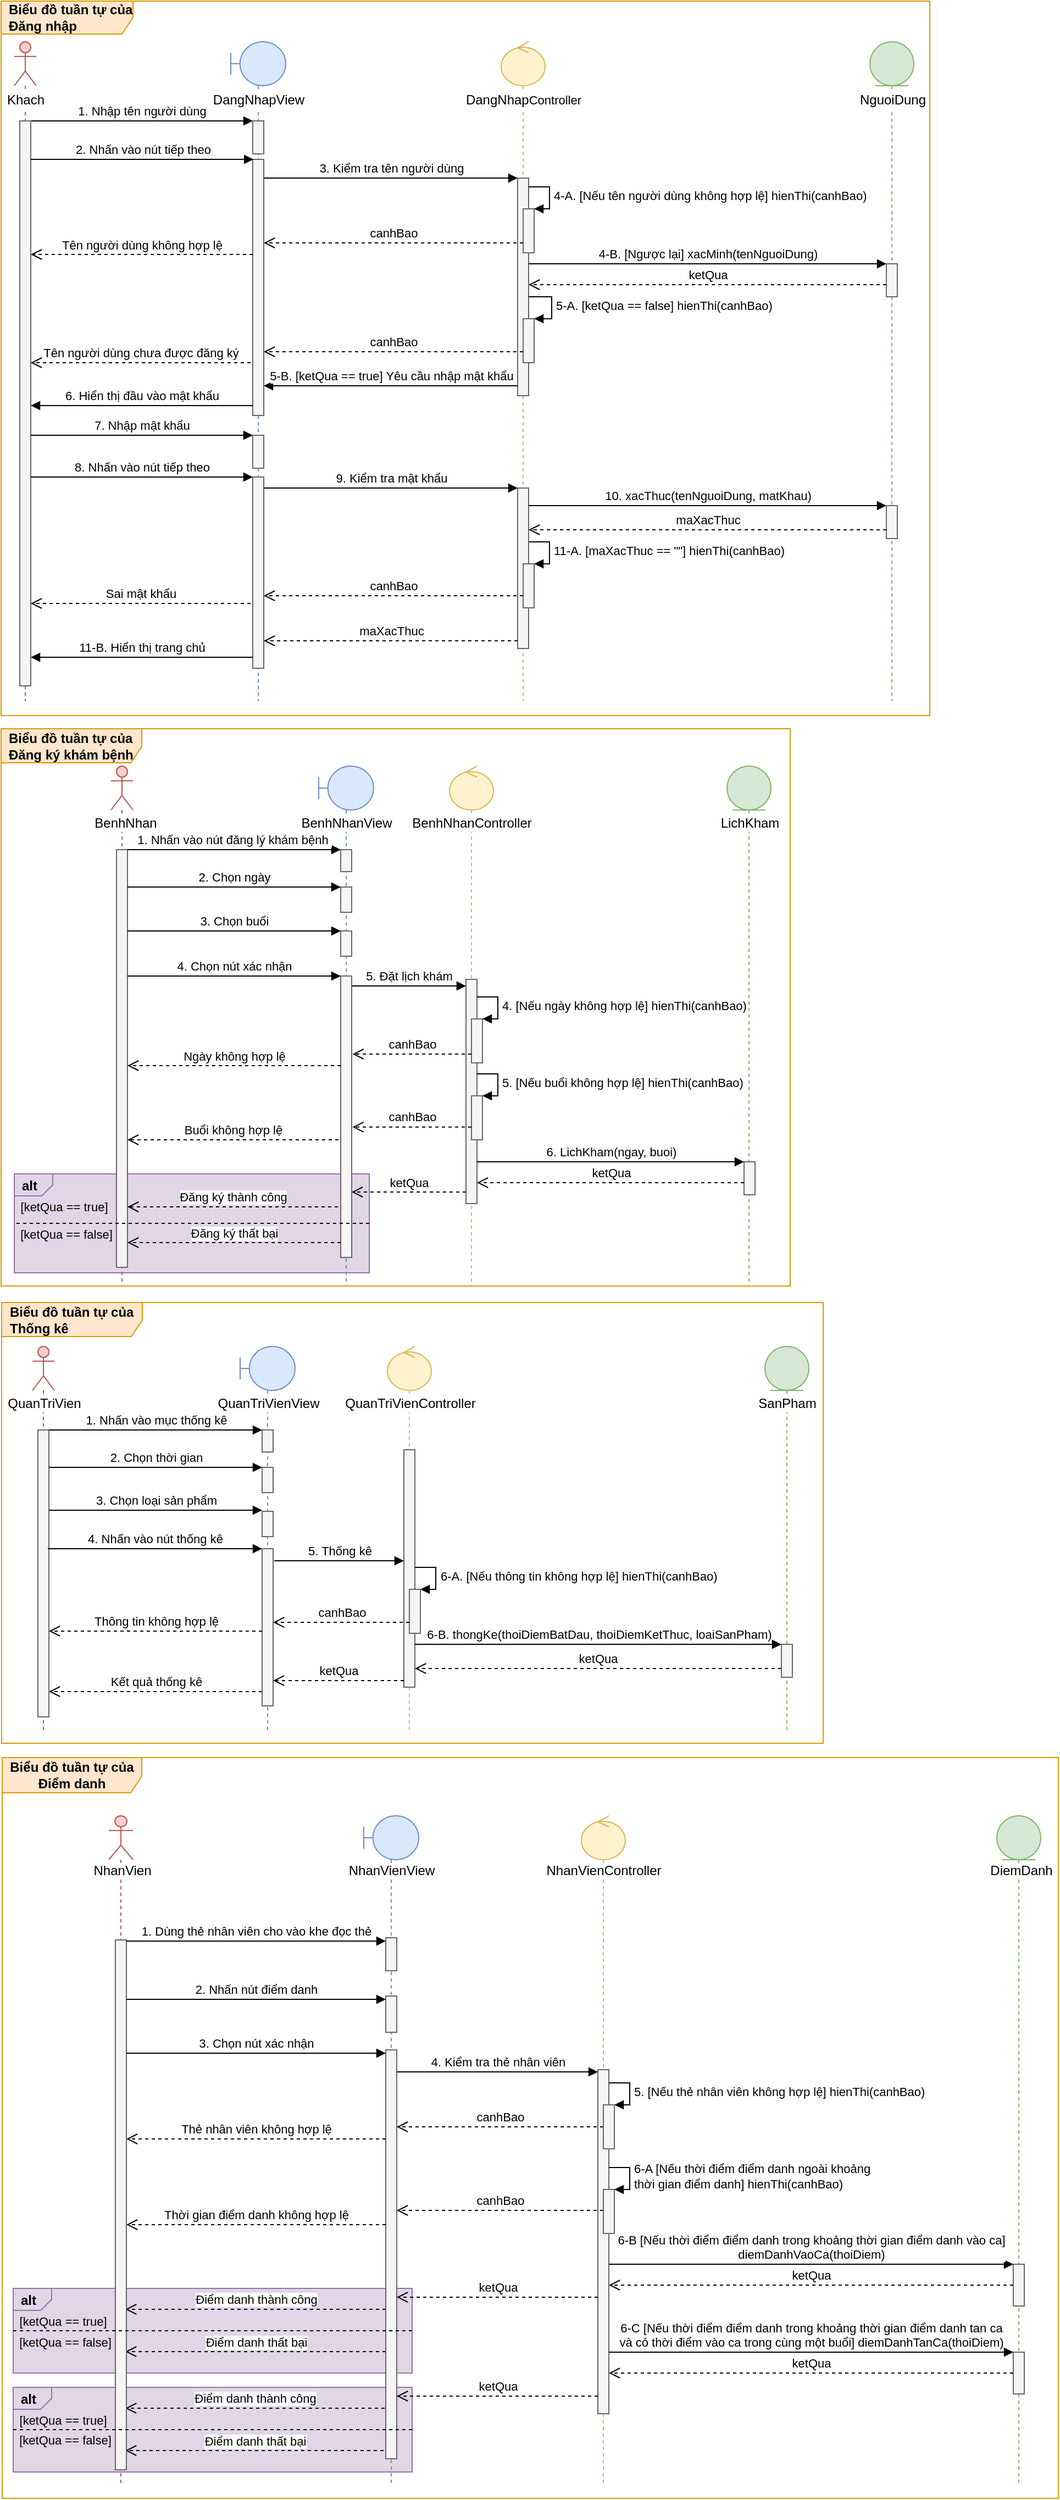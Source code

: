 <mxfile>
    <diagram id="HbIQ4a5Xoo7APK2fww8G" name="Sequence">
        <mxGraphModel dx="1177" dy="343" grid="0" gridSize="10" guides="1" tooltips="1" connect="1" arrows="1" fold="1" page="0" pageScale="1" pageWidth="827" pageHeight="1169" math="0" shadow="0">
            <root>
                <mxCell id="djXMddFxfdRg93dInKg0-0"/>
                <mxCell id="djXMddFxfdRg93dInKg0-1" parent="djXMddFxfdRg93dInKg0-0"/>
                <mxCell id="30" value="&lt;b&gt;Biểu đồ tuần tự của Điểm danh&lt;/b&gt;" style="shape=umlFrame;whiteSpace=wrap;html=1;width=127;height=32;fillColor=#ffe6cc;strokeColor=#d79b00;" vertex="1" parent="djXMddFxfdRg93dInKg0-1">
                    <mxGeometry x="-112" y="1644" width="961" height="674" as="geometry"/>
                </mxCell>
                <mxCell id="71" value="alt" style="strokeColor=#9673a6;fillColor=#e1d5e7;html=1;shape=mxgraph.sysml.package;labelX=35;fontStyle=1;align=left;verticalAlign=top;spacingLeft=5;spacingTop=-3;labelBackgroundColor=none;" vertex="1" parent="djXMddFxfdRg93dInKg0-1">
                    <mxGeometry x="-102" y="2217" width="363" height="77" as="geometry"/>
                </mxCell>
                <mxCell id="72" value="&lt;div style=&quot;text-align: left&quot;&gt;Điểm danh thành công&lt;/div&gt;" style="html=1;verticalAlign=bottom;endArrow=open;dashed=1;endSize=8;" edge="1" parent="djXMddFxfdRg93dInKg0-1">
                    <mxGeometry relative="1" as="geometry">
                        <mxPoint x="236" y="2236" as="sourcePoint"/>
                        <mxPoint y="2236" as="targetPoint"/>
                    </mxGeometry>
                </mxCell>
                <mxCell id="74" value="&lt;span style=&quot;text-align: left&quot;&gt;Điểm danh&lt;/span&gt;&lt;span style=&quot;text-align: left&quot;&gt;&amp;nbsp;thất bại&lt;/span&gt;&lt;span style=&quot;text-align: left&quot;&gt;&lt;br&gt;&lt;/span&gt;" style="html=1;verticalAlign=bottom;endArrow=open;dashed=1;endSize=8;" edge="1" parent="djXMddFxfdRg93dInKg0-1">
                    <mxGeometry relative="1" as="geometry">
                        <mxPoint x="235" y="2274.5" as="sourcePoint"/>
                        <mxPoint y="2274.5" as="targetPoint"/>
                    </mxGeometry>
                </mxCell>
                <mxCell id="64" value="alt" style="strokeColor=#9673a6;fillColor=#e1d5e7;html=1;shape=mxgraph.sysml.package;labelX=35;fontStyle=1;align=left;verticalAlign=top;spacingLeft=5;spacingTop=-3;labelBackgroundColor=none;" vertex="1" parent="djXMddFxfdRg93dInKg0-1">
                    <mxGeometry x="-102" y="2127" width="363" height="77" as="geometry"/>
                </mxCell>
                <mxCell id="65" value="&lt;div style=&quot;text-align: left&quot;&gt;Điểm danh thành công&lt;/div&gt;" style="html=1;verticalAlign=bottom;endArrow=open;dashed=1;endSize=8;" edge="1" parent="djXMddFxfdRg93dInKg0-1">
                    <mxGeometry relative="1" as="geometry">
                        <mxPoint x="237" y="2146" as="sourcePoint"/>
                        <mxPoint y="2146" as="targetPoint"/>
                    </mxGeometry>
                </mxCell>
                <mxCell id="68" value="&lt;span style=&quot;text-align: left&quot;&gt;Điểm danh&lt;/span&gt;&lt;span style=&quot;text-align: left&quot;&gt;&amp;nbsp;thất bại&lt;/span&gt;&lt;span style=&quot;text-align: left&quot;&gt;&lt;br&gt;&lt;/span&gt;" style="html=1;verticalAlign=bottom;endArrow=open;dashed=1;endSize=8;" edge="1" parent="djXMddFxfdRg93dInKg0-1">
                    <mxGeometry relative="1" as="geometry">
                        <mxPoint x="237" y="2184.5" as="sourcePoint"/>
                        <mxPoint y="2184.5" as="targetPoint"/>
                    </mxGeometry>
                </mxCell>
                <mxCell id="djXMddFxfdRg93dInKg0-3" value="&lt;b&gt;Biểu đồ tuần tự của Đăng nhập&lt;/b&gt;" style="shape=umlFrame;whiteSpace=wrap;html=1;width=120;height=30;boundedLbl=1;verticalAlign=middle;align=left;spacingLeft=5;fillColor=#ffe6cc;strokeColor=#d79b00;" parent="djXMddFxfdRg93dInKg0-1" vertex="1">
                    <mxGeometry x="-113" y="46" width="845" height="650" as="geometry"/>
                </mxCell>
                <mxCell id="djXMddFxfdRg93dInKg0-4" value="" style="shape=umlLifeline;participant=umlControl;perimeter=lifelinePerimeter;whiteSpace=wrap;html=1;container=1;collapsible=0;recursiveResize=0;verticalAlign=top;spacingTop=36;outlineConnect=0;fillColor=#fff2cc;strokeColor=#d6b656;" parent="djXMddFxfdRg93dInKg0-1" vertex="1">
                    <mxGeometry x="342" y="83" width="40" height="600" as="geometry"/>
                </mxCell>
                <mxCell id="djXMddFxfdRg93dInKg0-5" value="11-A. [maXacThuc == &quot;&quot;] hienThi(canhBao)" style="edgeStyle=orthogonalEdgeStyle;html=1;align=left;spacingLeft=2;endArrow=block;rounded=0;entryX=1;entryY=0;" parent="djXMddFxfdRg93dInKg0-4" target="djXMddFxfdRg93dInKg0-7" edge="1">
                    <mxGeometry relative="1" as="geometry">
                        <mxPoint x="25" y="455" as="sourcePoint"/>
                        <Array as="points">
                            <mxPoint x="44" y="455"/>
                            <mxPoint x="44" y="475"/>
                        </Array>
                    </mxGeometry>
                </mxCell>
                <mxCell id="djXMddFxfdRg93dInKg0-6" value="" style="html=1;points=[];perimeter=orthogonalPerimeter;fillColor=#f5f5f5;strokeColor=#666666;fontColor=#333333;" parent="djXMddFxfdRg93dInKg0-4" vertex="1">
                    <mxGeometry x="15" y="406" width="10" height="146" as="geometry"/>
                </mxCell>
                <mxCell id="djXMddFxfdRg93dInKg0-7" value="" style="html=1;points=[];perimeter=orthogonalPerimeter;labelBackgroundColor=#FFFFFF;fillColor=#f5f5f5;strokeColor=#666666;fontColor=#333333;" parent="djXMddFxfdRg93dInKg0-4" vertex="1">
                    <mxGeometry x="20" y="475" width="10" height="40" as="geometry"/>
                </mxCell>
                <mxCell id="djXMddFxfdRg93dInKg0-8" value="" style="shape=umlLifeline;participant=umlBoundary;perimeter=lifelinePerimeter;whiteSpace=wrap;html=1;container=1;collapsible=0;recursiveResize=0;verticalAlign=top;spacingTop=36;outlineConnect=0;fillColor=#dae8fc;strokeColor=#6c8ebf;" parent="djXMddFxfdRg93dInKg0-1" vertex="1">
                    <mxGeometry x="96" y="83" width="50" height="600" as="geometry"/>
                </mxCell>
                <mxCell id="djXMddFxfdRg93dInKg0-9" value="" style="html=1;points=[];perimeter=orthogonalPerimeter;fillColor=#f5f5f5;strokeColor=#666666;fontColor=#333333;" parent="djXMddFxfdRg93dInKg0-8" vertex="1">
                    <mxGeometry x="20" y="107" width="10" height="233" as="geometry"/>
                </mxCell>
                <mxCell id="djXMddFxfdRg93dInKg0-10" value="" style="html=1;points=[];perimeter=orthogonalPerimeter;fillColor=#f5f5f5;strokeColor=#666666;fontColor=#333333;" parent="djXMddFxfdRg93dInKg0-8" vertex="1">
                    <mxGeometry x="20" y="396" width="10" height="174" as="geometry"/>
                </mxCell>
                <mxCell id="djXMddFxfdRg93dInKg0-11" value="" style="shape=umlLifeline;participant=umlActor;perimeter=lifelinePerimeter;whiteSpace=wrap;html=1;container=1;collapsible=0;recursiveResize=0;verticalAlign=top;spacingTop=36;outlineConnect=0;fillColor=#f8cecc;strokeColor=#b85450;" parent="djXMddFxfdRg93dInKg0-1" vertex="1">
                    <mxGeometry x="-101" y="83" width="20" height="600" as="geometry"/>
                </mxCell>
                <mxCell id="djXMddFxfdRg93dInKg0-12" value="" style="shape=umlLifeline;participant=umlEntity;perimeter=lifelinePerimeter;whiteSpace=wrap;html=1;container=1;collapsible=0;recursiveResize=0;verticalAlign=top;spacingTop=36;outlineConnect=0;fillColor=#d5e8d4;strokeColor=#82b366;" parent="djXMddFxfdRg93dInKg0-1" vertex="1">
                    <mxGeometry x="677.5" y="83" width="40" height="600" as="geometry"/>
                </mxCell>
                <mxCell id="djXMddFxfdRg93dInKg0-13" value="" style="html=1;points=[];perimeter=orthogonalPerimeter;fillColor=#f5f5f5;strokeColor=#666666;fontColor=#333333;" parent="djXMddFxfdRg93dInKg0-1" vertex="1">
                    <mxGeometry x="357" y="207" width="10" height="198" as="geometry"/>
                </mxCell>
                <mxCell id="djXMddFxfdRg93dInKg0-14" value="Khach" style="text;html=1;align=center;verticalAlign=middle;resizable=0;points=[];autosize=1;strokeColor=none;labelBackgroundColor=#FFFFFF;" parent="djXMddFxfdRg93dInKg0-1" vertex="1">
                    <mxGeometry x="-113" y="127" width="44" height="18" as="geometry"/>
                </mxCell>
                <mxCell id="djXMddFxfdRg93dInKg0-15" value="DangNhapView" style="text;html=1;align=center;verticalAlign=middle;resizable=0;points=[];autosize=1;strokeColor=none;labelBackgroundColor=#FFFFFF;" parent="djXMddFxfdRg93dInKg0-1" vertex="1">
                    <mxGeometry x="74.5" y="127" width="93" height="18" as="geometry"/>
                </mxCell>
                <mxCell id="djXMddFxfdRg93dInKg0-16" value="NguoiDung" style="text;html=1;align=center;verticalAlign=middle;resizable=0;points=[];autosize=1;strokeColor=none;labelBackgroundColor=#FFFFFF;" parent="djXMddFxfdRg93dInKg0-1" vertex="1">
                    <mxGeometry x="662.5" y="127" width="70" height="18" as="geometry"/>
                </mxCell>
                <mxCell id="djXMddFxfdRg93dInKg0-17" value="" style="html=1;points=[];perimeter=orthogonalPerimeter;fillColor=#f5f5f5;strokeColor=#666666;fontColor=#333333;" parent="djXMddFxfdRg93dInKg0-1" vertex="1">
                    <mxGeometry x="692.5" y="285" width="10" height="30" as="geometry"/>
                </mxCell>
                <mxCell id="djXMddFxfdRg93dInKg0-18" value="1. Nhập tên người dùng" style="html=1;verticalAlign=bottom;endArrow=block;" parent="djXMddFxfdRg93dInKg0-1" source="djXMddFxfdRg93dInKg0-22" edge="1">
                    <mxGeometry width="80" relative="1" as="geometry">
                        <mxPoint x="-86.62" y="155" as="sourcePoint"/>
                        <mxPoint x="116" y="155" as="targetPoint"/>
                    </mxGeometry>
                </mxCell>
                <mxCell id="djXMddFxfdRg93dInKg0-19" value="DangNhap&lt;span style=&quot;font-size: 11px&quot;&gt;Controller&lt;/span&gt;" style="text;html=1;align=center;verticalAlign=middle;resizable=0;points=[];autosize=1;strokeColor=none;labelBackgroundColor=#FFFFFF;" parent="djXMddFxfdRg93dInKg0-1" vertex="1">
                    <mxGeometry x="304.5" y="126.5" width="115" height="19" as="geometry"/>
                </mxCell>
                <mxCell id="djXMddFxfdRg93dInKg0-20" value="" style="html=1;points=[];perimeter=orthogonalPerimeter;fillColor=#f5f5f5;strokeColor=#666666;fontColor=#333333;" parent="djXMddFxfdRg93dInKg0-1" vertex="1">
                    <mxGeometry x="116" y="155" width="10" height="30" as="geometry"/>
                </mxCell>
                <mxCell id="djXMddFxfdRg93dInKg0-21" value="3. Kiểm tra tên người dùng" style="html=1;verticalAlign=bottom;endArrow=block;" parent="djXMddFxfdRg93dInKg0-1" target="djXMddFxfdRg93dInKg0-13" edge="1">
                    <mxGeometry width="80" relative="1" as="geometry">
                        <mxPoint x="126" y="207" as="sourcePoint"/>
                        <mxPoint x="330" y="207" as="targetPoint"/>
                        <Array as="points">
                            <mxPoint x="169" y="207"/>
                        </Array>
                    </mxGeometry>
                </mxCell>
                <mxCell id="djXMddFxfdRg93dInKg0-22" value="" style="html=1;points=[];perimeter=orthogonalPerimeter;fillColor=#f5f5f5;strokeColor=#666666;fontColor=#333333;" parent="djXMddFxfdRg93dInKg0-1" vertex="1">
                    <mxGeometry x="-96" y="155" width="10" height="514" as="geometry"/>
                </mxCell>
                <mxCell id="djXMddFxfdRg93dInKg0-23" value="2. Nhấn vào nút&amp;nbsp;tiếp theo" style="html=1;verticalAlign=bottom;endArrow=block;" parent="djXMddFxfdRg93dInKg0-1" edge="1">
                    <mxGeometry width="80" relative="1" as="geometry">
                        <mxPoint x="-86" y="190" as="sourcePoint"/>
                        <mxPoint x="116.62" y="190" as="targetPoint"/>
                    </mxGeometry>
                </mxCell>
                <mxCell id="djXMddFxfdRg93dInKg0-24" value="4-B. [Ngược lại] xacMinh(tenNguoiDung)" style="html=1;verticalAlign=bottom;endArrow=block;" parent="djXMddFxfdRg93dInKg0-1" source="djXMddFxfdRg93dInKg0-13" target="djXMddFxfdRg93dInKg0-17" edge="1">
                    <mxGeometry width="80" relative="1" as="geometry">
                        <mxPoint x="350" y="285" as="sourcePoint"/>
                        <mxPoint x="554" y="285" as="targetPoint"/>
                        <Array as="points">
                            <mxPoint x="393" y="285"/>
                        </Array>
                    </mxGeometry>
                </mxCell>
                <mxCell id="djXMddFxfdRg93dInKg0-25" value="" style="html=1;points=[];perimeter=orthogonalPerimeter;labelBackgroundColor=#FFFFFF;fillColor=#f5f5f5;strokeColor=#666666;fontColor=#333333;" parent="djXMddFxfdRg93dInKg0-1" vertex="1">
                    <mxGeometry x="362" y="235" width="10" height="40" as="geometry"/>
                </mxCell>
                <mxCell id="djXMddFxfdRg93dInKg0-26" value="4-A. [Nếu tên người dùng không hợp lệ] hienThi(canhBao)" style="edgeStyle=orthogonalEdgeStyle;html=1;align=left;spacingLeft=2;endArrow=block;rounded=0;entryX=1;entryY=0;" parent="djXMddFxfdRg93dInKg0-1" target="djXMddFxfdRg93dInKg0-25" edge="1">
                    <mxGeometry relative="1" as="geometry">
                        <mxPoint x="367" y="215" as="sourcePoint"/>
                        <Array as="points">
                            <mxPoint x="386" y="215"/>
                            <mxPoint x="386" y="235"/>
                        </Array>
                    </mxGeometry>
                </mxCell>
                <mxCell id="djXMddFxfdRg93dInKg0-27" value="&lt;span style=&quot;text-align: left&quot;&gt;Tên người dùng không hợp lệ&lt;/span&gt;" style="html=1;verticalAlign=bottom;endArrow=open;dashed=1;endSize=8;" parent="djXMddFxfdRg93dInKg0-1" edge="1">
                    <mxGeometry relative="1" as="geometry">
                        <mxPoint x="116" y="276.5" as="sourcePoint"/>
                        <mxPoint x="-86" y="276.5" as="targetPoint"/>
                    </mxGeometry>
                </mxCell>
                <mxCell id="djXMddFxfdRg93dInKg0-28" value="&lt;span style=&quot;text-align: left&quot;&gt;canhBao&lt;/span&gt;" style="html=1;verticalAlign=bottom;endArrow=open;dashed=1;endSize=8;" parent="djXMddFxfdRg93dInKg0-1" source="djXMddFxfdRg93dInKg0-25" edge="1">
                    <mxGeometry relative="1" as="geometry">
                        <mxPoint x="335" y="266" as="sourcePoint"/>
                        <mxPoint x="126" y="266" as="targetPoint"/>
                        <Array as="points">
                            <mxPoint x="258" y="266"/>
                        </Array>
                    </mxGeometry>
                </mxCell>
                <mxCell id="djXMddFxfdRg93dInKg0-29" value="ketQua" style="html=1;verticalAlign=bottom;endArrow=open;dashed=1;endSize=8;" parent="djXMddFxfdRg93dInKg0-1" target="djXMddFxfdRg93dInKg0-13" edge="1">
                    <mxGeometry relative="1" as="geometry">
                        <mxPoint x="692.5" y="304" as="sourcePoint"/>
                        <mxPoint x="350" y="304" as="targetPoint"/>
                        <Array as="points">
                            <mxPoint x="445.5" y="304"/>
                        </Array>
                    </mxGeometry>
                </mxCell>
                <mxCell id="djXMddFxfdRg93dInKg0-30" value="" style="html=1;points=[];perimeter=orthogonalPerimeter;labelBackgroundColor=#FFFFFF;fillColor=#f5f5f5;strokeColor=#666666;fontColor=#333333;" parent="djXMddFxfdRg93dInKg0-1" vertex="1">
                    <mxGeometry x="362" y="335" width="10" height="40" as="geometry"/>
                </mxCell>
                <mxCell id="djXMddFxfdRg93dInKg0-31" value="5-A. [&lt;span style=&quot;text-align: center&quot;&gt;ketQua == false&lt;/span&gt;] hienThi(canhBao)" style="edgeStyle=orthogonalEdgeStyle;html=1;align=left;spacingLeft=2;endArrow=block;rounded=0;entryX=1;entryY=0;" parent="djXMddFxfdRg93dInKg0-1" target="djXMddFxfdRg93dInKg0-30" edge="1">
                    <mxGeometry relative="1" as="geometry">
                        <mxPoint x="367" y="315" as="sourcePoint"/>
                        <Array as="points">
                            <mxPoint x="388" y="315"/>
                            <mxPoint x="388" y="335"/>
                        </Array>
                    </mxGeometry>
                </mxCell>
                <mxCell id="djXMddFxfdRg93dInKg0-32" value="&lt;span style=&quot;text-align: left&quot;&gt;canhBao&lt;/span&gt;" style="html=1;verticalAlign=bottom;endArrow=open;dashed=1;endSize=8;" parent="djXMddFxfdRg93dInKg0-1" source="djXMddFxfdRg93dInKg0-30" edge="1">
                    <mxGeometry relative="1" as="geometry">
                        <mxPoint x="335" y="365" as="sourcePoint"/>
                        <mxPoint x="126" y="365" as="targetPoint"/>
                        <Array as="points">
                            <mxPoint x="258" y="365"/>
                        </Array>
                    </mxGeometry>
                </mxCell>
                <mxCell id="djXMddFxfdRg93dInKg0-33" value="5-B. [ketQua == true] Yêu cầu nhập mật khẩu" style="html=1;verticalAlign=bottom;endArrow=block;" parent="djXMddFxfdRg93dInKg0-1" source="djXMddFxfdRg93dInKg0-13" edge="1">
                    <mxGeometry width="80" relative="1" as="geometry">
                        <mxPoint x="330" y="396" as="sourcePoint"/>
                        <mxPoint x="126" y="396" as="targetPoint"/>
                        <Array as="points">
                            <mxPoint x="169" y="396"/>
                        </Array>
                    </mxGeometry>
                </mxCell>
                <mxCell id="djXMddFxfdRg93dInKg0-34" value="6. Hiển thị đầu vào mật khẩu" style="html=1;verticalAlign=bottom;endArrow=block;" parent="djXMddFxfdRg93dInKg0-1" edge="1">
                    <mxGeometry width="80" relative="1" as="geometry">
                        <mxPoint x="116" y="414" as="sourcePoint"/>
                        <mxPoint x="-86" y="414" as="targetPoint"/>
                        <Array as="points">
                            <mxPoint x="-45" y="414"/>
                        </Array>
                    </mxGeometry>
                </mxCell>
                <mxCell id="djXMddFxfdRg93dInKg0-35" value="&lt;span style=&quot;text-align: left&quot;&gt;Tên người dùng chưa được đăng ký&lt;/span&gt;" style="html=1;verticalAlign=bottom;endArrow=open;dashed=1;endSize=8;" parent="djXMddFxfdRg93dInKg0-1" edge="1">
                    <mxGeometry relative="1" as="geometry">
                        <mxPoint x="114" y="375" as="sourcePoint"/>
                        <mxPoint x="-86" y="375" as="targetPoint"/>
                    </mxGeometry>
                </mxCell>
                <mxCell id="djXMddFxfdRg93dInKg0-36" value="8. Nhấn vào nút&amp;nbsp;tiếp theo" style="html=1;verticalAlign=bottom;endArrow=block;" parent="djXMddFxfdRg93dInKg0-1" target="djXMddFxfdRg93dInKg0-10" edge="1">
                    <mxGeometry width="80" relative="1" as="geometry">
                        <mxPoint x="-86" y="479" as="sourcePoint"/>
                        <mxPoint x="116.62" y="479" as="targetPoint"/>
                    </mxGeometry>
                </mxCell>
                <mxCell id="djXMddFxfdRg93dInKg0-37" value="" style="html=1;points=[];perimeter=orthogonalPerimeter;fillColor=#f5f5f5;strokeColor=#666666;fontColor=#333333;" parent="djXMddFxfdRg93dInKg0-1" vertex="1">
                    <mxGeometry x="116" y="441" width="10" height="30" as="geometry"/>
                </mxCell>
                <mxCell id="djXMddFxfdRg93dInKg0-38" value="7. Nhập mật khẩu" style="html=1;verticalAlign=bottom;endArrow=block;" parent="djXMddFxfdRg93dInKg0-1" source="djXMddFxfdRg93dInKg0-22" target="djXMddFxfdRg93dInKg0-37" edge="1">
                    <mxGeometry width="80" relative="1" as="geometry">
                        <mxPoint x="-76" y="491" as="sourcePoint"/>
                        <mxPoint x="85" y="456" as="targetPoint"/>
                    </mxGeometry>
                </mxCell>
                <mxCell id="djXMddFxfdRg93dInKg0-39" value="9. Kiểm tra mật khẩu" style="html=1;verticalAlign=bottom;endArrow=block;" parent="djXMddFxfdRg93dInKg0-1" target="djXMddFxfdRg93dInKg0-6" edge="1">
                    <mxGeometry width="80" relative="1" as="geometry">
                        <mxPoint x="126" y="489" as="sourcePoint"/>
                        <mxPoint x="340" y="489" as="targetPoint"/>
                        <Array as="points">
                            <mxPoint x="169" y="489"/>
                        </Array>
                    </mxGeometry>
                </mxCell>
                <mxCell id="djXMddFxfdRg93dInKg0-40" value="&lt;span style=&quot;text-align: left&quot;&gt;Sai mật khẩu&lt;/span&gt;" style="html=1;verticalAlign=bottom;endArrow=open;dashed=1;endSize=8;" parent="djXMddFxfdRg93dInKg0-1" edge="1">
                    <mxGeometry relative="1" as="geometry">
                        <mxPoint x="114" y="594" as="sourcePoint"/>
                        <mxPoint x="-86" y="594" as="targetPoint"/>
                    </mxGeometry>
                </mxCell>
                <mxCell id="djXMddFxfdRg93dInKg0-41" value="" style="html=1;points=[];perimeter=orthogonalPerimeter;fillColor=#f5f5f5;strokeColor=#666666;fontColor=#333333;" parent="djXMddFxfdRg93dInKg0-1" vertex="1">
                    <mxGeometry x="692.5" y="505" width="10" height="30" as="geometry"/>
                </mxCell>
                <mxCell id="djXMddFxfdRg93dInKg0-42" value="10. xacThuc(tenNguoiDung, matKhau)" style="html=1;verticalAlign=bottom;endArrow=block;" parent="djXMddFxfdRg93dInKg0-1" source="djXMddFxfdRg93dInKg0-6" target="djXMddFxfdRg93dInKg0-41" edge="1">
                    <mxGeometry width="80" relative="1" as="geometry">
                        <mxPoint x="350" y="505" as="sourcePoint"/>
                        <mxPoint x="564" y="505" as="targetPoint"/>
                        <Array as="points">
                            <mxPoint x="393" y="505"/>
                        </Array>
                    </mxGeometry>
                </mxCell>
                <mxCell id="djXMddFxfdRg93dInKg0-43" value="maXacThuc" style="html=1;verticalAlign=bottom;endArrow=open;dashed=1;endSize=8;" parent="djXMddFxfdRg93dInKg0-1" source="djXMddFxfdRg93dInKg0-41" target="djXMddFxfdRg93dInKg0-6" edge="1">
                    <mxGeometry relative="1" as="geometry">
                        <mxPoint x="692.5" y="527" as="sourcePoint"/>
                        <mxPoint x="350" y="527" as="targetPoint"/>
                        <Array as="points">
                            <mxPoint x="445.5" y="527"/>
                        </Array>
                    </mxGeometry>
                </mxCell>
                <mxCell id="djXMddFxfdRg93dInKg0-44" value="&lt;span style=&quot;text-align: left&quot;&gt;canhBao&lt;/span&gt;" style="html=1;verticalAlign=bottom;endArrow=open;dashed=1;endSize=8;" parent="djXMddFxfdRg93dInKg0-1" source="djXMddFxfdRg93dInKg0-7" edge="1">
                    <mxGeometry relative="1" as="geometry">
                        <mxPoint x="345" y="587" as="sourcePoint"/>
                        <mxPoint x="126" y="587" as="targetPoint"/>
                        <Array as="points">
                            <mxPoint x="248" y="587"/>
                        </Array>
                    </mxGeometry>
                </mxCell>
                <mxCell id="djXMddFxfdRg93dInKg0-45" value="&lt;span style=&quot;text-align: left&quot;&gt;maXacThuc&lt;/span&gt;" style="html=1;verticalAlign=bottom;endArrow=open;dashed=1;endSize=8;" parent="djXMddFxfdRg93dInKg0-1" source="djXMddFxfdRg93dInKg0-6" edge="1">
                    <mxGeometry relative="1" as="geometry">
                        <mxPoint x="340" y="628" as="sourcePoint"/>
                        <mxPoint x="126" y="628" as="targetPoint"/>
                        <Array as="points">
                            <mxPoint x="258" y="628"/>
                        </Array>
                    </mxGeometry>
                </mxCell>
                <mxCell id="djXMddFxfdRg93dInKg0-46" value="11-B.&amp;nbsp;&lt;span style=&quot;text-align: left&quot;&gt;Hiển thị trang chủ&lt;/span&gt;" style="html=1;verticalAlign=bottom;endArrow=block;" parent="djXMddFxfdRg93dInKg0-1" source="djXMddFxfdRg93dInKg0-10" target="djXMddFxfdRg93dInKg0-22" edge="1">
                    <mxGeometry width="80" relative="1" as="geometry">
                        <mxPoint x="116" y="643" as="sourcePoint"/>
                        <mxPoint x="-86" y="643" as="targetPoint"/>
                        <Array as="points">
                            <mxPoint x="-45" y="643"/>
                        </Array>
                    </mxGeometry>
                </mxCell>
                <mxCell id="djXMddFxfdRg93dInKg0-47" value="&lt;b&gt;Biểu đồ tuần tự của Đăng ký khám bệnh&lt;/b&gt;" style="shape=umlFrame;whiteSpace=wrap;html=1;width=128;height=31;boundedLbl=1;verticalAlign=middle;align=left;spacingLeft=5;fillColor=#ffe6cc;strokeColor=#d79b00;" parent="djXMddFxfdRg93dInKg0-1" vertex="1">
                    <mxGeometry x="-113" y="708" width="718" height="507" as="geometry"/>
                </mxCell>
                <mxCell id="djXMddFxfdRg93dInKg0-48" value="alt" style="strokeColor=#9673a6;fillColor=#e1d5e7;html=1;shape=mxgraph.sysml.package;labelX=35;fontStyle=1;align=left;verticalAlign=top;spacingLeft=5;spacingTop=-3;labelBackgroundColor=none;" parent="djXMddFxfdRg93dInKg0-1" vertex="1">
                    <mxGeometry x="-101" y="1113" width="323" height="90" as="geometry"/>
                </mxCell>
                <mxCell id="djXMddFxfdRg93dInKg0-49" value="" style="shape=umlLifeline;participant=umlActor;perimeter=lifelinePerimeter;whiteSpace=wrap;html=1;container=1;collapsible=0;recursiveResize=0;verticalAlign=top;spacingTop=36;outlineConnect=0;fillColor=#f8cecc;strokeColor=#b85450;" parent="djXMddFxfdRg93dInKg0-1" vertex="1">
                    <mxGeometry x="-13" y="742" width="20" height="470" as="geometry"/>
                </mxCell>
                <mxCell id="djXMddFxfdRg93dInKg0-50" value="" style="html=1;points=[];perimeter=orthogonalPerimeter;fillColor=#f5f5f5;strokeColor=#666666;fontColor=#333333;" parent="djXMddFxfdRg93dInKg0-49" vertex="1">
                    <mxGeometry x="5" y="76" width="10" height="380" as="geometry"/>
                </mxCell>
                <mxCell id="djXMddFxfdRg93dInKg0-51" value="" style="shape=umlLifeline;participant=umlBoundary;perimeter=lifelinePerimeter;whiteSpace=wrap;html=1;container=1;collapsible=0;recursiveResize=0;verticalAlign=top;spacingTop=36;outlineConnect=0;fillColor=#dae8fc;strokeColor=#6c8ebf;" parent="djXMddFxfdRg93dInKg0-1" vertex="1">
                    <mxGeometry x="176" y="742" width="50" height="470" as="geometry"/>
                </mxCell>
                <mxCell id="djXMddFxfdRg93dInKg0-52" value="" style="html=1;points=[];perimeter=orthogonalPerimeter;fillColor=#f5f5f5;strokeColor=#666666;fontColor=#333333;" parent="djXMddFxfdRg93dInKg0-51" vertex="1">
                    <mxGeometry x="20" y="76" width="10" height="20" as="geometry"/>
                </mxCell>
                <mxCell id="djXMddFxfdRg93dInKg0-53" value="" style="html=1;points=[];perimeter=orthogonalPerimeter;fillColor=#f5f5f5;strokeColor=#666666;fontColor=#333333;" parent="djXMddFxfdRg93dInKg0-51" vertex="1">
                    <mxGeometry x="20" y="110" width="10" height="23" as="geometry"/>
                </mxCell>
                <mxCell id="djXMddFxfdRg93dInKg0-54" value="" style="html=1;points=[];perimeter=orthogonalPerimeter;fillColor=#f5f5f5;strokeColor=#666666;fontColor=#333333;" parent="djXMddFxfdRg93dInKg0-51" vertex="1">
                    <mxGeometry x="20" y="150" width="10" height="23" as="geometry"/>
                </mxCell>
                <mxCell id="djXMddFxfdRg93dInKg0-55" value="" style="html=1;points=[];perimeter=orthogonalPerimeter;fillColor=#f5f5f5;strokeColor=#666666;fontColor=#333333;" parent="djXMddFxfdRg93dInKg0-51" vertex="1">
                    <mxGeometry x="20" y="191" width="10" height="256" as="geometry"/>
                </mxCell>
                <mxCell id="djXMddFxfdRg93dInKg0-56" value="" style="shape=umlLifeline;participant=umlControl;perimeter=lifelinePerimeter;whiteSpace=wrap;html=1;container=1;collapsible=0;recursiveResize=0;verticalAlign=top;spacingTop=36;outlineConnect=0;fillColor=#fff2cc;strokeColor=#d6b656;" parent="djXMddFxfdRg93dInKg0-1" vertex="1">
                    <mxGeometry x="295" y="742" width="40" height="470" as="geometry"/>
                </mxCell>
                <mxCell id="djXMddFxfdRg93dInKg0-57" value="" style="html=1;points=[];perimeter=orthogonalPerimeter;fillColor=#f5f5f5;strokeColor=#666666;fontColor=#333333;" parent="djXMddFxfdRg93dInKg0-56" vertex="1">
                    <mxGeometry x="15" y="194" width="10" height="204" as="geometry"/>
                </mxCell>
                <mxCell id="djXMddFxfdRg93dInKg0-58" value="" style="shape=umlLifeline;participant=umlEntity;perimeter=lifelinePerimeter;whiteSpace=wrap;html=1;container=1;collapsible=0;recursiveResize=0;verticalAlign=top;spacingTop=36;outlineConnect=0;fillColor=#d5e8d4;strokeColor=#82b366;" parent="djXMddFxfdRg93dInKg0-1" vertex="1">
                    <mxGeometry x="547.5" y="742" width="40" height="470" as="geometry"/>
                </mxCell>
                <mxCell id="djXMddFxfdRg93dInKg0-59" value="1. Nhấn vào nút đăng lý khám bệnh&amp;nbsp;" style="html=1;verticalAlign=bottom;endArrow=block;" parent="djXMddFxfdRg93dInKg0-1" source="djXMddFxfdRg93dInKg0-50" edge="1">
                    <mxGeometry width="80" relative="1" as="geometry">
                        <mxPoint x="5" y="818" as="sourcePoint"/>
                        <mxPoint x="196" y="818" as="targetPoint"/>
                    </mxGeometry>
                </mxCell>
                <mxCell id="djXMddFxfdRg93dInKg0-60" value="BenhNhan" style="text;html=1;align=center;verticalAlign=middle;resizable=0;points=[];autosize=1;strokeColor=none;labelBackgroundColor=#FFFFFF;" parent="djXMddFxfdRg93dInKg0-1" vertex="1">
                    <mxGeometry x="-33" y="785" width="66" height="18" as="geometry"/>
                </mxCell>
                <mxCell id="djXMddFxfdRg93dInKg0-61" value="BenhNhanView" style="text;html=1;align=center;verticalAlign=middle;resizable=0;points=[];autosize=1;strokeColor=none;labelBackgroundColor=#FFFFFF;" parent="djXMddFxfdRg93dInKg0-1" vertex="1">
                    <mxGeometry x="154.5" y="785" width="93" height="18" as="geometry"/>
                </mxCell>
                <mxCell id="djXMddFxfdRg93dInKg0-62" value="BenhNhanController" style="text;html=1;align=center;verticalAlign=middle;resizable=0;points=[];autosize=1;strokeColor=none;labelBackgroundColor=#FFFFFF;" parent="djXMddFxfdRg93dInKg0-1" vertex="1">
                    <mxGeometry x="256" y="785" width="118" height="18" as="geometry"/>
                </mxCell>
                <mxCell id="djXMddFxfdRg93dInKg0-63" value="LichKham" style="text;html=1;align=center;verticalAlign=middle;resizable=0;points=[];autosize=1;strokeColor=none;labelBackgroundColor=#FFFFFF;" parent="djXMddFxfdRg93dInKg0-1" vertex="1">
                    <mxGeometry x="536" y="785" width="63" height="18" as="geometry"/>
                </mxCell>
                <mxCell id="djXMddFxfdRg93dInKg0-64" value="2. Chọn ngày" style="html=1;verticalAlign=bottom;endArrow=block;" parent="djXMddFxfdRg93dInKg0-1" source="djXMddFxfdRg93dInKg0-50" edge="1">
                    <mxGeometry width="80" relative="1" as="geometry">
                        <mxPoint x="2" y="852" as="sourcePoint"/>
                        <mxPoint x="196" y="852" as="targetPoint"/>
                    </mxGeometry>
                </mxCell>
                <mxCell id="djXMddFxfdRg93dInKg0-65" value="3. Chọn buổi" style="html=1;verticalAlign=bottom;endArrow=block;" parent="djXMddFxfdRg93dInKg0-1" source="djXMddFxfdRg93dInKg0-50" edge="1">
                    <mxGeometry width="80" relative="1" as="geometry">
                        <mxPoint x="5" y="892" as="sourcePoint"/>
                        <mxPoint x="196" y="892" as="targetPoint"/>
                    </mxGeometry>
                </mxCell>
                <mxCell id="djXMddFxfdRg93dInKg0-66" value="4. Chọn nút xác nhận" style="html=1;verticalAlign=bottom;endArrow=block;" parent="djXMddFxfdRg93dInKg0-1" source="djXMddFxfdRg93dInKg0-50" edge="1">
                    <mxGeometry width="80" relative="1" as="geometry">
                        <mxPoint x="5" y="933" as="sourcePoint"/>
                        <mxPoint x="196" y="933" as="targetPoint"/>
                    </mxGeometry>
                </mxCell>
                <mxCell id="djXMddFxfdRg93dInKg0-67" value="5. Đặt lịch khám" style="html=1;verticalAlign=bottom;endArrow=block;" parent="djXMddFxfdRg93dInKg0-1" target="djXMddFxfdRg93dInKg0-57" edge="1">
                    <mxGeometry width="80" relative="1" as="geometry">
                        <mxPoint x="206" y="942" as="sourcePoint"/>
                        <mxPoint x="420" y="942" as="targetPoint"/>
                        <Array as="points">
                            <mxPoint x="249" y="942"/>
                        </Array>
                    </mxGeometry>
                </mxCell>
                <mxCell id="djXMddFxfdRg93dInKg0-68" value="" style="html=1;points=[];perimeter=orthogonalPerimeter;labelBackgroundColor=#FFFFFF;fillColor=#f5f5f5;strokeColor=#666666;fontColor=#333333;" parent="djXMddFxfdRg93dInKg0-1" vertex="1">
                    <mxGeometry x="315" y="1042" width="10" height="40" as="geometry"/>
                </mxCell>
                <mxCell id="djXMddFxfdRg93dInKg0-69" value="5. [Nếu buổi không hợp lệ] hienThi(canhBao)" style="edgeStyle=orthogonalEdgeStyle;html=1;align=left;spacingLeft=2;endArrow=block;rounded=0;entryX=1;entryY=0;" parent="djXMddFxfdRg93dInKg0-1" target="djXMddFxfdRg93dInKg0-68" edge="1">
                    <mxGeometry relative="1" as="geometry">
                        <mxPoint x="320" y="1022" as="sourcePoint"/>
                        <Array as="points">
                            <mxPoint x="339" y="1022"/>
                            <mxPoint x="339" y="1042"/>
                        </Array>
                    </mxGeometry>
                </mxCell>
                <mxCell id="djXMddFxfdRg93dInKg0-70" value="&lt;div style=&quot;text-align: left&quot;&gt;Buổi không hợp lệ&lt;/div&gt;" style="html=1;verticalAlign=bottom;endArrow=open;dashed=1;endSize=8;" parent="djXMddFxfdRg93dInKg0-1" edge="1">
                    <mxGeometry relative="1" as="geometry">
                        <mxPoint x="194" y="1082" as="sourcePoint"/>
                        <mxPoint x="2" y="1082" as="targetPoint"/>
                    </mxGeometry>
                </mxCell>
                <mxCell id="djXMddFxfdRg93dInKg0-71" value="6. LichKham(ngay, buoi)" style="html=1;verticalAlign=bottom;endArrow=block;" parent="djXMddFxfdRg93dInKg0-1" target="djXMddFxfdRg93dInKg0-72" edge="1">
                    <mxGeometry width="80" relative="1" as="geometry">
                        <mxPoint x="320" y="1102" as="sourcePoint"/>
                        <mxPoint x="626.5" y="1102" as="targetPoint"/>
                        <Array as="points"/>
                    </mxGeometry>
                </mxCell>
                <mxCell id="djXMddFxfdRg93dInKg0-72" value="" style="html=1;points=[];perimeter=orthogonalPerimeter;fillColor=#f5f5f5;strokeColor=#666666;fontColor=#333333;" parent="djXMddFxfdRg93dInKg0-1" vertex="1">
                    <mxGeometry x="563" y="1102" width="10" height="30" as="geometry"/>
                </mxCell>
                <mxCell id="djXMddFxfdRg93dInKg0-73" value="ketQua" style="html=1;verticalAlign=bottom;endArrow=open;dashed=1;endSize=8;" parent="djXMddFxfdRg93dInKg0-1" source="djXMddFxfdRg93dInKg0-72" target="djXMddFxfdRg93dInKg0-57" edge="1">
                    <mxGeometry relative="1" as="geometry">
                        <mxPoint x="773" y="1121" as="sourcePoint"/>
                        <mxPoint x="320" y="1121" as="targetPoint"/>
                        <Array as="points">
                            <mxPoint x="526" y="1121"/>
                        </Array>
                    </mxGeometry>
                </mxCell>
                <mxCell id="djXMddFxfdRg93dInKg0-74" value="" style="strokeColor=inherit;fillColor=inherit;gradientColor=inherit;endArrow=none;html=1;edgeStyle=none;dashed=1;exitX=1;exitY=0.5;exitDx=0;exitDy=0;exitPerimeter=0;entryX=0;entryY=0.5;entryDx=0;entryDy=0;entryPerimeter=0;" parent="djXMddFxfdRg93dInKg0-1" source="djXMddFxfdRg93dInKg0-48" target="djXMddFxfdRg93dInKg0-48" edge="1">
                    <mxGeometry relative="1" as="geometry">
                        <mxPoint x="-24" y="1170" as="targetPoint"/>
                        <mxPoint x="176" y="1170" as="sourcePoint"/>
                    </mxGeometry>
                </mxCell>
                <mxCell id="djXMddFxfdRg93dInKg0-75" value="&lt;div style=&quot;text-align: left&quot;&gt;Đăng ký thành công&lt;/div&gt;" style="html=1;verticalAlign=bottom;endArrow=open;dashed=1;endSize=8;" parent="djXMddFxfdRg93dInKg0-1" target="djXMddFxfdRg93dInKg0-50" edge="1">
                    <mxGeometry relative="1" as="geometry">
                        <mxPoint x="193.5" y="1143" as="sourcePoint"/>
                        <mxPoint x="2" y="1143" as="targetPoint"/>
                    </mxGeometry>
                </mxCell>
                <mxCell id="djXMddFxfdRg93dInKg0-76" value="&lt;span style=&quot;font-size: 11px&quot;&gt;[&lt;/span&gt;&lt;span style=&quot;font-size: 11px&quot;&gt;ketQua ==&lt;/span&gt;&lt;span style=&quot;font-size: 11px&quot;&gt;&amp;nbsp;true]&lt;/span&gt;" style="text;html=1;align=center;verticalAlign=middle;resizable=0;points=[];autosize=1;strokeColor=none;" parent="djXMddFxfdRg93dInKg0-1" vertex="1">
                    <mxGeometry x="-101" y="1133" width="89" height="19" as="geometry"/>
                </mxCell>
                <mxCell id="djXMddFxfdRg93dInKg0-77" value="&lt;span style=&quot;font-size: 11px&quot;&gt;[ketQua ==&lt;/span&gt;&lt;span style=&quot;font-size: 11px&quot;&gt;&amp;nbsp;false]&lt;/span&gt;" style="text;html=1;align=center;verticalAlign=middle;resizable=0;points=[];autosize=1;strokeColor=none;" parent="djXMddFxfdRg93dInKg0-1" vertex="1">
                    <mxGeometry x="-101" y="1158" width="93" height="19" as="geometry"/>
                </mxCell>
                <mxCell id="djXMddFxfdRg93dInKg0-78" value="&lt;div style=&quot;text-align: left&quot;&gt;Đăng ký thất bại&lt;/div&gt;" style="html=1;verticalAlign=bottom;endArrow=open;dashed=1;endSize=8;" parent="djXMddFxfdRg93dInKg0-1" target="djXMddFxfdRg93dInKg0-50" edge="1">
                    <mxGeometry relative="1" as="geometry">
                        <mxPoint x="196" y="1175.5" as="sourcePoint"/>
                        <mxPoint x="2" y="1175.5" as="targetPoint"/>
                    </mxGeometry>
                </mxCell>
                <mxCell id="djXMddFxfdRg93dInKg0-79" value="&lt;span style=&quot;text-align: left&quot;&gt;canhBao&lt;/span&gt;" style="html=1;verticalAlign=bottom;endArrow=open;dashed=1;endSize=8;entryX=1.077;entryY=0.398;entryDx=0;entryDy=0;entryPerimeter=0;" parent="djXMddFxfdRg93dInKg0-1" edge="1">
                    <mxGeometry relative="1" as="geometry">
                        <mxPoint x="315" y="1070.426" as="sourcePoint"/>
                        <mxPoint x="206.77" y="1070.426" as="targetPoint"/>
                    </mxGeometry>
                </mxCell>
                <mxCell id="djXMddFxfdRg93dInKg0-80" value="ketQua" style="html=1;verticalAlign=bottom;endArrow=open;dashed=1;endSize=8;" parent="djXMddFxfdRg93dInKg0-1" edge="1">
                    <mxGeometry relative="1" as="geometry">
                        <mxPoint x="310" y="1129.5" as="sourcePoint"/>
                        <mxPoint x="206" y="1129.5" as="targetPoint"/>
                    </mxGeometry>
                </mxCell>
                <mxCell id="djXMddFxfdRg93dInKg0-81" value="" style="html=1;points=[];perimeter=orthogonalPerimeter;labelBackgroundColor=#FFFFFF;fillColor=#f5f5f5;strokeColor=#666666;fontColor=#333333;" parent="djXMddFxfdRg93dInKg0-1" vertex="1">
                    <mxGeometry x="315" y="972" width="10" height="40" as="geometry"/>
                </mxCell>
                <mxCell id="djXMddFxfdRg93dInKg0-82" value="4. [Nếu ngày không hợp lệ] hienThi(canhBao)" style="edgeStyle=orthogonalEdgeStyle;html=1;align=left;spacingLeft=2;endArrow=block;rounded=0;entryX=1;entryY=0;" parent="djXMddFxfdRg93dInKg0-1" target="djXMddFxfdRg93dInKg0-81" edge="1">
                    <mxGeometry relative="1" as="geometry">
                        <mxPoint x="320" y="952" as="sourcePoint"/>
                        <Array as="points">
                            <mxPoint x="339" y="952"/>
                            <mxPoint x="339" y="972"/>
                        </Array>
                    </mxGeometry>
                </mxCell>
                <mxCell id="djXMddFxfdRg93dInKg0-83" value="&lt;span style=&quot;text-align: left&quot;&gt;canhBao&lt;/span&gt;" style="html=1;verticalAlign=bottom;endArrow=open;dashed=1;endSize=8;entryX=1.077;entryY=0.398;entryDx=0;entryDy=0;entryPerimeter=0;" parent="djXMddFxfdRg93dInKg0-1" edge="1">
                    <mxGeometry relative="1" as="geometry">
                        <mxPoint x="315" y="1003.996" as="sourcePoint"/>
                        <mxPoint x="206.77" y="1003.996" as="targetPoint"/>
                    </mxGeometry>
                </mxCell>
                <mxCell id="djXMddFxfdRg93dInKg0-84" value="&lt;div style=&quot;text-align: left&quot;&gt;Ngày không hợp lệ&lt;/div&gt;" style="html=1;verticalAlign=bottom;endArrow=open;dashed=1;endSize=8;" parent="djXMddFxfdRg93dInKg0-1" edge="1">
                    <mxGeometry relative="1" as="geometry">
                        <mxPoint x="196" y="1014.5" as="sourcePoint"/>
                        <mxPoint x="2" y="1014.5" as="targetPoint"/>
                    </mxGeometry>
                </mxCell>
                <mxCell id="djXMddFxfdRg93dInKg0-85" value="&lt;b&gt;Biểu đồ tuần tự của Thống kê&lt;/b&gt;" style="shape=umlFrame;whiteSpace=wrap;html=1;width=128;height=31;boundedLbl=1;verticalAlign=middle;align=left;spacingLeft=5;fillColor=#ffe6cc;strokeColor=#d79b00;" parent="djXMddFxfdRg93dInKg0-1" vertex="1">
                    <mxGeometry x="-112.5" y="1230" width="747.5" height="401" as="geometry"/>
                </mxCell>
                <mxCell id="djXMddFxfdRg93dInKg0-86" value="&lt;div style=&quot;text-align: left&quot;&gt;Kết quả thống kê&lt;/div&gt;" style="html=1;verticalAlign=bottom;endArrow=open;dashed=1;endSize=8;" parent="djXMddFxfdRg93dInKg0-1" edge="1">
                    <mxGeometry relative="1" as="geometry">
                        <mxPoint x="124.5" y="1584" as="sourcePoint"/>
                        <mxPoint x="-69.5" y="1584" as="targetPoint"/>
                    </mxGeometry>
                </mxCell>
                <mxCell id="djXMddFxfdRg93dInKg0-87" value="" style="shape=umlLifeline;participant=umlBoundary;perimeter=lifelinePerimeter;whiteSpace=wrap;html=1;container=1;collapsible=0;recursiveResize=0;verticalAlign=top;spacingTop=36;outlineConnect=0;fillColor=#dae8fc;strokeColor=#6c8ebf;" parent="djXMddFxfdRg93dInKg0-1" vertex="1">
                    <mxGeometry x="104.5" y="1270" width="50" height="350" as="geometry"/>
                </mxCell>
                <mxCell id="djXMddFxfdRg93dInKg0-88" value="" style="html=1;points=[];perimeter=orthogonalPerimeter;fillColor=#f5f5f5;strokeColor=#666666;fontColor=#333333;" parent="djXMddFxfdRg93dInKg0-87" vertex="1">
                    <mxGeometry x="20" y="76" width="10" height="20" as="geometry"/>
                </mxCell>
                <mxCell id="djXMddFxfdRg93dInKg0-89" value="" style="html=1;points=[];perimeter=orthogonalPerimeter;fillColor=#f5f5f5;strokeColor=#666666;fontColor=#333333;" parent="djXMddFxfdRg93dInKg0-87" vertex="1">
                    <mxGeometry x="20" y="110" width="10" height="23" as="geometry"/>
                </mxCell>
                <mxCell id="djXMddFxfdRg93dInKg0-90" value="" style="html=1;points=[];perimeter=orthogonalPerimeter;fillColor=#f5f5f5;strokeColor=#666666;fontColor=#333333;" parent="djXMddFxfdRg93dInKg0-87" vertex="1">
                    <mxGeometry x="20" y="150" width="10" height="23" as="geometry"/>
                </mxCell>
                <mxCell id="djXMddFxfdRg93dInKg0-91" value="" style="html=1;points=[];perimeter=orthogonalPerimeter;fillColor=#f5f5f5;strokeColor=#666666;fontColor=#333333;" parent="djXMddFxfdRg93dInKg0-87" vertex="1">
                    <mxGeometry x="20" y="184" width="10" height="143" as="geometry"/>
                </mxCell>
                <mxCell id="djXMddFxfdRg93dInKg0-92" value="" style="shape=umlLifeline;participant=umlControl;perimeter=lifelinePerimeter;whiteSpace=wrap;html=1;container=1;collapsible=0;recursiveResize=0;verticalAlign=top;spacingTop=36;outlineConnect=0;fillColor=#fff2cc;strokeColor=#d6b656;" parent="djXMddFxfdRg93dInKg0-1" vertex="1">
                    <mxGeometry x="238.5" y="1270" width="40" height="350" as="geometry"/>
                </mxCell>
                <mxCell id="djXMddFxfdRg93dInKg0-93" value="" style="html=1;points=[];perimeter=orthogonalPerimeter;fillColor=#f5f5f5;strokeColor=#666666;fontColor=#333333;" parent="djXMddFxfdRg93dInKg0-92" vertex="1">
                    <mxGeometry x="15" y="94" width="10" height="216" as="geometry"/>
                </mxCell>
                <mxCell id="djXMddFxfdRg93dInKg0-94" value="" style="shape=umlLifeline;participant=umlEntity;perimeter=lifelinePerimeter;whiteSpace=wrap;html=1;container=1;collapsible=0;recursiveResize=0;verticalAlign=top;spacingTop=36;outlineConnect=0;fillColor=#d5e8d4;strokeColor=#82b366;" parent="djXMddFxfdRg93dInKg0-1" vertex="1">
                    <mxGeometry x="582" y="1270" width="40" height="350" as="geometry"/>
                </mxCell>
                <mxCell id="djXMddFxfdRg93dInKg0-95" value="" style="html=1;points=[];perimeter=orthogonalPerimeter;fillColor=#f5f5f5;strokeColor=#666666;fontColor=#333333;" parent="djXMddFxfdRg93dInKg0-94" vertex="1">
                    <mxGeometry x="15" y="271" width="10" height="30" as="geometry"/>
                </mxCell>
                <mxCell id="djXMddFxfdRg93dInKg0-96" value="QuanTriVienController" style="text;html=1;align=center;verticalAlign=middle;resizable=0;points=[];autosize=1;strokeColor=none;labelBackgroundColor=#FFFFFF;" parent="djXMddFxfdRg93dInKg0-1" vertex="1">
                    <mxGeometry x="194" y="1313" width="129" height="18" as="geometry"/>
                </mxCell>
                <mxCell id="djXMddFxfdRg93dInKg0-97" value="QuanTriVienView" style="text;html=1;align=center;verticalAlign=middle;resizable=0;points=[];autosize=1;strokeColor=none;labelBackgroundColor=#FFFFFF;" parent="djXMddFxfdRg93dInKg0-1" vertex="1">
                    <mxGeometry x="78.5" y="1313" width="102" height="18" as="geometry"/>
                </mxCell>
                <mxCell id="djXMddFxfdRg93dInKg0-98" value="" style="shape=umlLifeline;participant=umlActor;perimeter=lifelinePerimeter;whiteSpace=wrap;html=1;container=1;collapsible=0;recursiveResize=0;verticalAlign=top;spacingTop=36;outlineConnect=0;fillColor=#f8cecc;strokeColor=#b85450;" parent="djXMddFxfdRg93dInKg0-1" vertex="1">
                    <mxGeometry x="-84.5" y="1270" width="20" height="350" as="geometry"/>
                </mxCell>
                <mxCell id="djXMddFxfdRg93dInKg0-99" value="" style="html=1;points=[];perimeter=orthogonalPerimeter;fillColor=#f5f5f5;strokeColor=#666666;fontColor=#333333;" parent="djXMddFxfdRg93dInKg0-98" vertex="1">
                    <mxGeometry x="5" y="76" width="10" height="261" as="geometry"/>
                </mxCell>
                <mxCell id="djXMddFxfdRg93dInKg0-100" value="SanPham" style="text;html=1;align=center;verticalAlign=middle;resizable=0;points=[];autosize=1;strokeColor=none;labelBackgroundColor=#FFFFFF;" parent="djXMddFxfdRg93dInKg0-1" vertex="1">
                    <mxGeometry x="570.5" y="1313" width="63" height="18" as="geometry"/>
                </mxCell>
                <mxCell id="djXMddFxfdRg93dInKg0-101" value="1. Nhấn vào mục thống kê" style="html=1;verticalAlign=bottom;endArrow=block;" parent="djXMddFxfdRg93dInKg0-1" source="djXMddFxfdRg93dInKg0-99" edge="1">
                    <mxGeometry width="80" relative="1" as="geometry">
                        <mxPoint x="-69.5" y="1346" as="sourcePoint"/>
                        <mxPoint x="124.5" y="1346" as="targetPoint"/>
                    </mxGeometry>
                </mxCell>
                <mxCell id="djXMddFxfdRg93dInKg0-102" value="2. Chọn thời gian" style="html=1;verticalAlign=bottom;endArrow=block;" parent="djXMddFxfdRg93dInKg0-1" edge="1">
                    <mxGeometry width="80" relative="1" as="geometry">
                        <mxPoint x="-69.5" y="1380" as="sourcePoint"/>
                        <mxPoint x="124.5" y="1380" as="targetPoint"/>
                    </mxGeometry>
                </mxCell>
                <mxCell id="djXMddFxfdRg93dInKg0-103" value="QuanTriVien" style="text;html=1;align=center;verticalAlign=middle;resizable=0;points=[];autosize=1;strokeColor=none;labelBackgroundColor=#FFFFFF;" parent="djXMddFxfdRg93dInKg0-1" vertex="1">
                    <mxGeometry x="-113" y="1313" width="77" height="18" as="geometry"/>
                </mxCell>
                <mxCell id="djXMddFxfdRg93dInKg0-104" value="5. Thống kê" style="html=1;verticalAlign=bottom;endArrow=block;" parent="djXMddFxfdRg93dInKg0-1" edge="1">
                    <mxGeometry width="80" relative="1" as="geometry">
                        <mxPoint x="135.5" y="1465" as="sourcePoint"/>
                        <mxPoint x="253.5" y="1465" as="targetPoint"/>
                        <Array as="points">
                            <mxPoint x="178.5" y="1465"/>
                        </Array>
                    </mxGeometry>
                </mxCell>
                <mxCell id="djXMddFxfdRg93dInKg0-105" value="3.&amp;nbsp;Chọn loại sản phẩm" style="html=1;verticalAlign=bottom;endArrow=block;" parent="djXMddFxfdRg93dInKg0-1" edge="1">
                    <mxGeometry width="80" relative="1" as="geometry">
                        <mxPoint x="-69.5" y="1419" as="sourcePoint"/>
                        <mxPoint x="124.5" y="1419" as="targetPoint"/>
                    </mxGeometry>
                </mxCell>
                <mxCell id="djXMddFxfdRg93dInKg0-106" value="" style="html=1;points=[];perimeter=orthogonalPerimeter;labelBackgroundColor=#FFFFFF;fillColor=#f5f5f5;strokeColor=#666666;fontColor=#333333;" parent="djXMddFxfdRg93dInKg0-1" vertex="1">
                    <mxGeometry x="258.5" y="1491" width="10" height="40" as="geometry"/>
                </mxCell>
                <mxCell id="djXMddFxfdRg93dInKg0-107" value="6-A. [Nếu thông tin không hợp lệ] hienThi(canhBao)" style="edgeStyle=orthogonalEdgeStyle;html=1;align=left;spacingLeft=2;endArrow=block;rounded=0;entryX=1;entryY=0;" parent="djXMddFxfdRg93dInKg0-1" target="djXMddFxfdRg93dInKg0-106" edge="1">
                    <mxGeometry relative="1" as="geometry">
                        <mxPoint x="263.5" y="1471" as="sourcePoint"/>
                        <Array as="points">
                            <mxPoint x="282.5" y="1471"/>
                            <mxPoint x="282.5" y="1491"/>
                        </Array>
                    </mxGeometry>
                </mxCell>
                <mxCell id="djXMddFxfdRg93dInKg0-108" value="&lt;span style=&quot;text-align: left&quot;&gt;canhBao&lt;/span&gt;" style="html=1;verticalAlign=bottom;endArrow=open;dashed=1;endSize=8;" parent="djXMddFxfdRg93dInKg0-1" edge="1">
                    <mxGeometry relative="1" as="geometry">
                        <mxPoint x="258.5" y="1521" as="sourcePoint"/>
                        <mxPoint x="134.5" y="1521" as="targetPoint"/>
                    </mxGeometry>
                </mxCell>
                <mxCell id="djXMddFxfdRg93dInKg0-109" value="&lt;div style=&quot;text-align: left&quot;&gt;Thông tin không hợp lệ&lt;/div&gt;" style="html=1;verticalAlign=bottom;endArrow=open;dashed=1;endSize=8;" parent="djXMddFxfdRg93dInKg0-1" edge="1">
                    <mxGeometry relative="1" as="geometry">
                        <mxPoint x="124.5" y="1529" as="sourcePoint"/>
                        <mxPoint x="-69.5" y="1529" as="targetPoint"/>
                    </mxGeometry>
                </mxCell>
                <mxCell id="djXMddFxfdRg93dInKg0-110" value="6-B. thongKe(thoiDiemBatDau, thoiDiemKetThuc, loaiSanPham)" style="html=1;verticalAlign=bottom;endArrow=block;" parent="djXMddFxfdRg93dInKg0-1" target="djXMddFxfdRg93dInKg0-95" edge="1">
                    <mxGeometry width="80" relative="1" as="geometry">
                        <mxPoint x="263.5" y="1541" as="sourcePoint"/>
                        <mxPoint x="537" y="1541" as="targetPoint"/>
                        <Array as="points"/>
                    </mxGeometry>
                </mxCell>
                <mxCell id="djXMddFxfdRg93dInKg0-111" value="ketQua" style="html=1;verticalAlign=bottom;endArrow=open;dashed=1;endSize=8;" parent="djXMddFxfdRg93dInKg0-1" source="djXMddFxfdRg93dInKg0-95" edge="1">
                    <mxGeometry relative="1" as="geometry">
                        <mxPoint x="506.5" y="1563" as="sourcePoint"/>
                        <mxPoint x="263.5" y="1563" as="targetPoint"/>
                        <Array as="points">
                            <mxPoint x="469.5" y="1563"/>
                        </Array>
                    </mxGeometry>
                </mxCell>
                <mxCell id="djXMddFxfdRg93dInKg0-112" value="ketQua" style="html=1;verticalAlign=bottom;endArrow=open;dashed=1;endSize=8;" parent="djXMddFxfdRg93dInKg0-1" source="djXMddFxfdRg93dInKg0-93" edge="1">
                    <mxGeometry relative="1" as="geometry">
                        <mxPoint x="253.5" y="1574" as="sourcePoint"/>
                        <mxPoint x="134.5" y="1574" as="targetPoint"/>
                    </mxGeometry>
                </mxCell>
                <mxCell id="djXMddFxfdRg93dInKg0-113" value="4.&amp;nbsp;Nhấn vào nút thống kê" style="html=1;verticalAlign=bottom;endArrow=block;" parent="djXMddFxfdRg93dInKg0-1" edge="1">
                    <mxGeometry width="80" relative="1" as="geometry">
                        <mxPoint x="-70.5" y="1454" as="sourcePoint"/>
                        <mxPoint x="124.5" y="1454" as="targetPoint"/>
                    </mxGeometry>
                </mxCell>
                <mxCell id="31" value="" style="shape=umlLifeline;participant=umlBoundary;perimeter=lifelinePerimeter;whiteSpace=wrap;html=1;container=1;collapsible=0;recursiveResize=0;verticalAlign=top;spacingTop=36;outlineConnect=0;fillColor=#dae8fc;strokeColor=#6c8ebf;" vertex="1" parent="djXMddFxfdRg93dInKg0-1">
                    <mxGeometry x="217" y="1697" width="50" height="610" as="geometry"/>
                </mxCell>
                <mxCell id="32" value="" style="html=1;points=[];perimeter=orthogonalPerimeter;fillColor=#f5f5f5;strokeColor=#666666;fontColor=#333333;" vertex="1" parent="31">
                    <mxGeometry x="20" y="111" width="10" height="30" as="geometry"/>
                </mxCell>
                <mxCell id="33" value="" style="html=1;points=[];perimeter=orthogonalPerimeter;fillColor=#f5f5f5;strokeColor=#666666;fontColor=#333333;" vertex="1" parent="31">
                    <mxGeometry x="20" y="164" width="10" height="33" as="geometry"/>
                </mxCell>
                <mxCell id="34" value="" style="html=1;points=[];perimeter=orthogonalPerimeter;fillColor=#f5f5f5;strokeColor=#666666;fontColor=#333333;" vertex="1" parent="31">
                    <mxGeometry x="20" y="213" width="10" height="372" as="geometry"/>
                </mxCell>
                <mxCell id="36" value="" style="shape=umlLifeline;participant=umlEntity;perimeter=lifelinePerimeter;whiteSpace=wrap;html=1;container=1;collapsible=0;recursiveResize=0;verticalAlign=top;spacingTop=36;outlineConnect=0;fillColor=#d5e8d4;strokeColor=#82b366;" vertex="1" parent="djXMddFxfdRg93dInKg0-1">
                    <mxGeometry x="793" y="1697" width="40" height="610" as="geometry"/>
                </mxCell>
                <mxCell id="38" value="" style="html=1;points=[];perimeter=orthogonalPerimeter;fillColor=#f5f5f5;strokeColor=#666666;fontColor=#333333;" vertex="1" parent="36">
                    <mxGeometry x="15" y="408" width="10" height="38" as="geometry"/>
                </mxCell>
                <mxCell id="60" value="" style="html=1;points=[];perimeter=orthogonalPerimeter;fillColor=#f5f5f5;strokeColor=#666666;fontColor=#333333;" vertex="1" parent="36">
                    <mxGeometry x="15" y="488" width="10" height="38" as="geometry"/>
                </mxCell>
                <mxCell id="39" value="" style="shape=umlLifeline;participant=umlControl;perimeter=lifelinePerimeter;whiteSpace=wrap;html=1;container=1;collapsible=0;recursiveResize=0;verticalAlign=top;spacingTop=36;outlineConnect=0;fillColor=#fff2cc;strokeColor=#d6b656;" vertex="1" parent="djXMddFxfdRg93dInKg0-1">
                    <mxGeometry x="415" y="1697" width="40" height="610" as="geometry"/>
                </mxCell>
                <mxCell id="40" value="" style="html=1;points=[];perimeter=orthogonalPerimeter;fillColor=#f5f5f5;strokeColor=#666666;fontColor=#333333;" vertex="1" parent="39">
                    <mxGeometry x="15" y="231" width="10" height="313" as="geometry"/>
                </mxCell>
                <mxCell id="45" value="" style="shape=umlLifeline;participant=umlActor;perimeter=lifelinePerimeter;whiteSpace=wrap;html=1;container=1;collapsible=0;recursiveResize=0;verticalAlign=top;spacingTop=36;outlineConnect=0;fillColor=#f8cecc;strokeColor=#b85450;" vertex="1" parent="djXMddFxfdRg93dInKg0-1">
                    <mxGeometry x="-15" y="1697" width="22" height="610" as="geometry"/>
                </mxCell>
                <mxCell id="46" value="" style="html=1;points=[];perimeter=orthogonalPerimeter;fillColor=#f5f5f5;strokeColor=#666666;fontColor=#333333;" vertex="1" parent="45">
                    <mxGeometry x="6" y="113" width="10" height="482" as="geometry"/>
                </mxCell>
                <mxCell id="48" value="1. Dùng thẻ nhân viên cho vào khe đọc thẻ" style="html=1;verticalAlign=bottom;endArrow=block;" edge="1" parent="djXMddFxfdRg93dInKg0-1" source="46" target="32">
                    <mxGeometry width="80" relative="1" as="geometry">
                        <mxPoint y="1811" as="sourcePoint"/>
                        <mxPoint x="235" y="1811" as="targetPoint"/>
                        <Array as="points">
                            <mxPoint x="142" y="1811"/>
                        </Array>
                    </mxGeometry>
                </mxCell>
                <mxCell id="49" value="3. Chọn nút xác nhận" style="html=1;verticalAlign=bottom;endArrow=block;" edge="1" parent="djXMddFxfdRg93dInKg0-1" source="46" target="34">
                    <mxGeometry width="80" relative="1" as="geometry">
                        <mxPoint x="1" y="1913.5" as="sourcePoint"/>
                        <mxPoint x="236" y="1913.5" as="targetPoint"/>
                        <Array as="points">
                            <mxPoint x="96" y="1913"/>
                        </Array>
                    </mxGeometry>
                </mxCell>
                <mxCell id="52" value="canhBao" style="html=1;verticalAlign=bottom;endArrow=open;dashed=1;endSize=8;" edge="1" target="34" parent="djXMddFxfdRg93dInKg0-1" source="85">
                    <mxGeometry relative="1" as="geometry">
                        <mxPoint x="435" y="1979" as="sourcePoint"/>
                        <mxPoint x="246" y="1981" as="targetPoint"/>
                    </mxGeometry>
                </mxCell>
                <mxCell id="53" value="Thẻ nhân viên không hợp lệ" style="html=1;verticalAlign=bottom;endArrow=open;dashed=1;endSize=8;" edge="1" parent="djXMddFxfdRg93dInKg0-1" source="34" target="46">
                    <mxGeometry relative="1" as="geometry">
                        <mxPoint x="236" y="1993" as="sourcePoint"/>
                        <mxPoint y="1993" as="targetPoint"/>
                        <Array as="points">
                            <mxPoint x="155" y="1991"/>
                        </Array>
                    </mxGeometry>
                </mxCell>
                <mxCell id="54" value="canhBao" style="html=1;verticalAlign=bottom;endArrow=open;dashed=1;endSize=8;" edge="1" parent="djXMddFxfdRg93dInKg0-1" source="86">
                    <mxGeometry relative="1" as="geometry">
                        <mxPoint x="435" y="2056" as="sourcePoint"/>
                        <mxPoint x="247" y="2056" as="targetPoint"/>
                    </mxGeometry>
                </mxCell>
                <mxCell id="55" value="Thời gian điểm danh không hợp lệ" style="html=1;verticalAlign=bottom;endArrow=open;dashed=1;endSize=8;" edge="1" parent="djXMddFxfdRg93dInKg0-1">
                    <mxGeometry relative="1" as="geometry">
                        <mxPoint x="237" y="2069" as="sourcePoint"/>
                        <mxPoint x="1" y="2069" as="targetPoint"/>
                        <Array as="points">
                            <mxPoint x="182" y="2069"/>
                        </Array>
                    </mxGeometry>
                </mxCell>
                <mxCell id="56" value="6-B [Nếu thời điểm điểm danh trong khoảng thời gian điểm danh vào ca]&lt;br&gt;diemDanhVaoCa(thoiDiem)" style="html=1;verticalAlign=bottom;endArrow=block;entryX=0;entryY=0;" edge="1" target="38" parent="djXMddFxfdRg93dInKg0-1">
                    <mxGeometry relative="1" as="geometry">
                        <mxPoint x="440" y="2105" as="sourcePoint"/>
                    </mxGeometry>
                </mxCell>
                <mxCell id="57" value="ketQua" style="html=1;verticalAlign=bottom;endArrow=open;dashed=1;endSize=8;" edge="1" source="38" parent="djXMddFxfdRg93dInKg0-1">
                    <mxGeometry relative="1" as="geometry">
                        <mxPoint x="440" y="2124" as="targetPoint"/>
                        <mxPoint x="920" y="2125" as="sourcePoint"/>
                    </mxGeometry>
                </mxCell>
                <mxCell id="58" value="ketQua" style="html=1;verticalAlign=bottom;endArrow=open;dashed=1;endSize=8;" edge="1" parent="djXMddFxfdRg93dInKg0-1">
                    <mxGeometry relative="1" as="geometry">
                        <mxPoint x="430" y="2225" as="sourcePoint"/>
                        <mxPoint x="247" y="2225" as="targetPoint"/>
                        <Array as="points">
                            <mxPoint x="328" y="2225"/>
                        </Array>
                    </mxGeometry>
                </mxCell>
                <mxCell id="35" value="4. Kiểm tra thẻ nhân viên" style="html=1;verticalAlign=bottom;endArrow=block;" edge="1" parent="djXMddFxfdRg93dInKg0-1" source="34" target="40">
                    <mxGeometry width="80" relative="1" as="geometry">
                        <mxPoint x="246" y="1933" as="sourcePoint"/>
                        <mxPoint x="396" y="1933" as="targetPoint"/>
                        <Array as="points">
                            <mxPoint x="341" y="1930"/>
                        </Array>
                    </mxGeometry>
                </mxCell>
                <mxCell id="61" value="6-C [Nếu thời điểm điểm danh trong khoảng thời gian điểm danh tan ca&lt;br&gt;và có thời điểm vào ca trong cùng một buổi] diemDanhTanCa(thoiDiem)" style="html=1;verticalAlign=bottom;endArrow=block;" edge="1" target="60" parent="djXMddFxfdRg93dInKg0-1">
                    <mxGeometry relative="1" as="geometry">
                        <mxPoint x="440" y="2185" as="sourcePoint"/>
                        <mxPoint x="920" y="2185" as="targetPoint"/>
                    </mxGeometry>
                </mxCell>
                <mxCell id="62" value="ketQua" style="html=1;verticalAlign=bottom;endArrow=open;dashed=1;endSize=8;" edge="1" source="60" parent="djXMddFxfdRg93dInKg0-1">
                    <mxGeometry relative="1" as="geometry">
                        <mxPoint x="440" y="2204" as="targetPoint"/>
                        <mxPoint x="920" y="2204" as="sourcePoint"/>
                    </mxGeometry>
                </mxCell>
                <mxCell id="63" value="ketQua" style="html=1;verticalAlign=bottom;endArrow=open;dashed=1;endSize=8;" edge="1" parent="djXMddFxfdRg93dInKg0-1">
                    <mxGeometry relative="1" as="geometry">
                        <mxPoint x="430" y="2135" as="sourcePoint"/>
                        <mxPoint x="247" y="2135" as="targetPoint"/>
                        <Array as="points">
                            <mxPoint x="346" y="2135"/>
                        </Array>
                    </mxGeometry>
                </mxCell>
                <mxCell id="69" value="" style="strokeColor=inherit;fillColor=inherit;gradientColor=inherit;endArrow=none;html=1;edgeStyle=none;dashed=1;exitX=1;exitY=0.5;exitDx=0;exitDy=0;exitPerimeter=0;entryX=0;entryY=0.5;entryDx=0;entryDy=0;entryPerimeter=0;" edge="1" parent="djXMddFxfdRg93dInKg0-1" source="64" target="64">
                    <mxGeometry relative="1" as="geometry">
                        <mxPoint x="-499" y="2147" as="targetPoint"/>
                        <mxPoint x="-176" y="2147" as="sourcePoint"/>
                    </mxGeometry>
                </mxCell>
                <mxCell id="66" value="&lt;span style=&quot;font-size: 11px&quot;&gt;[&lt;/span&gt;&lt;span style=&quot;font-size: 11px&quot;&gt;ketQua ==&lt;/span&gt;&lt;span style=&quot;font-size: 11px&quot;&gt;&amp;nbsp;true]&lt;/span&gt;" style="text;html=1;align=center;verticalAlign=middle;resizable=0;points=[];autosize=1;strokeColor=none;" vertex="1" parent="djXMddFxfdRg93dInKg0-1">
                    <mxGeometry x="-102" y="2147" width="89" height="19" as="geometry"/>
                </mxCell>
                <mxCell id="67" value="&lt;span style=&quot;font-size: 11px&quot;&gt;[ketQua ==&lt;/span&gt;&lt;span style=&quot;font-size: 11px&quot;&gt;&amp;nbsp;false]&lt;/span&gt;" style="text;html=1;align=center;verticalAlign=middle;resizable=0;points=[];autosize=1;strokeColor=none;" vertex="1" parent="djXMddFxfdRg93dInKg0-1">
                    <mxGeometry x="-102" y="2166" width="93" height="19" as="geometry"/>
                </mxCell>
                <mxCell id="75" value="&lt;span style=&quot;font-size: 11px&quot;&gt;[&lt;/span&gt;&lt;span style=&quot;font-size: 11px&quot;&gt;ketQua ==&lt;/span&gt;&lt;span style=&quot;font-size: 11px&quot;&gt;&amp;nbsp;true]&lt;/span&gt;" style="text;html=1;align=center;verticalAlign=middle;resizable=0;points=[];autosize=1;strokeColor=none;" vertex="1" parent="djXMddFxfdRg93dInKg0-1">
                    <mxGeometry x="-102" y="2237" width="89" height="19" as="geometry"/>
                </mxCell>
                <mxCell id="76" value="&lt;span style=&quot;font-size: 11px&quot;&gt;[ketQua ==&lt;/span&gt;&lt;span style=&quot;font-size: 11px&quot;&gt;&amp;nbsp;false]&lt;/span&gt;" style="text;html=1;align=center;verticalAlign=middle;resizable=0;points=[];autosize=1;strokeColor=none;" vertex="1" parent="djXMddFxfdRg93dInKg0-1">
                    <mxGeometry x="-102" y="2255" width="93" height="19" as="geometry"/>
                </mxCell>
                <mxCell id="73" value="" style="strokeColor=inherit;fillColor=inherit;gradientColor=inherit;endArrow=none;html=1;edgeStyle=none;dashed=1;exitX=1;exitY=0.5;exitDx=0;exitDy=0;exitPerimeter=0;entryX=0;entryY=0.5;entryDx=0;entryDy=0;entryPerimeter=0;" edge="1" source="71" target="71" parent="djXMddFxfdRg93dInKg0-1">
                    <mxGeometry relative="1" as="geometry">
                        <mxPoint x="-499" y="2237" as="targetPoint"/>
                        <mxPoint x="-176" y="2237" as="sourcePoint"/>
                    </mxGeometry>
                </mxCell>
                <mxCell id="47" value="2. Nhấn nút điểm danh" style="html=1;verticalAlign=bottom;endArrow=block;" edge="1" parent="djXMddFxfdRg93dInKg0-1" source="46" target="33">
                    <mxGeometry width="80" relative="1" as="geometry">
                        <mxPoint x="-1" y="1864" as="sourcePoint"/>
                        <mxPoint x="234" y="1864" as="targetPoint"/>
                        <Array as="points">
                            <mxPoint x="205" y="1864"/>
                        </Array>
                    </mxGeometry>
                </mxCell>
                <mxCell id="77" value="&lt;span&gt;NhanVien&lt;/span&gt;" style="text;html=1;align=center;verticalAlign=middle;resizable=0;points=[];autosize=1;strokeColor=none;labelBackgroundColor=#FFFFFF;" vertex="1" parent="djXMddFxfdRg93dInKg0-1">
                    <mxGeometry x="-34" y="1738" width="62" height="18" as="geometry"/>
                </mxCell>
                <mxCell id="78" value="&lt;span&gt;NhanVienView&lt;/span&gt;" style="text;html=1;align=center;verticalAlign=middle;resizable=0;points=[];autosize=1;strokeColor=none;labelBackgroundColor=#FFFFFF;" vertex="1" parent="djXMddFxfdRg93dInKg0-1">
                    <mxGeometry x="198" y="1738" width="88" height="18" as="geometry"/>
                </mxCell>
                <mxCell id="79" value="&lt;span&gt;NhanVienController&lt;/span&gt;" style="text;html=1;align=center;verticalAlign=middle;resizable=0;points=[];autosize=1;strokeColor=none;labelBackgroundColor=#FFFFFF;" vertex="1" parent="djXMddFxfdRg93dInKg0-1">
                    <mxGeometry x="378" y="1738" width="114" height="18" as="geometry"/>
                </mxCell>
                <mxCell id="81" value="&lt;span&gt;DiemDanh&lt;/span&gt;" style="text;html=1;align=center;verticalAlign=middle;resizable=0;points=[];autosize=1;strokeColor=none;labelBackgroundColor=#FFFFFF;" vertex="1" parent="djXMddFxfdRg93dInKg0-1">
                    <mxGeometry x="782" y="1738" width="66" height="18" as="geometry"/>
                </mxCell>
                <mxCell id="84" value="5. [Nếu thẻ nhân viên không hợp lệ] hienThi(canhBao)" style="edgeStyle=orthogonalEdgeStyle;html=1;align=left;spacingLeft=2;endArrow=block;rounded=0;entryX=1;entryY=0;" edge="1" target="85" parent="djXMddFxfdRg93dInKg0-1">
                    <mxGeometry relative="1" as="geometry">
                        <mxPoint x="440" y="1940" as="sourcePoint"/>
                        <Array as="points">
                            <mxPoint x="459" y="1940"/>
                            <mxPoint x="459" y="1960"/>
                        </Array>
                    </mxGeometry>
                </mxCell>
                <mxCell id="85" value="" style="html=1;points=[];perimeter=orthogonalPerimeter;labelBackgroundColor=#FFFFFF;fillColor=#f5f5f5;strokeColor=#666666;fontColor=#333333;" vertex="1" parent="djXMddFxfdRg93dInKg0-1">
                    <mxGeometry x="435" y="1960" width="10" height="40" as="geometry"/>
                </mxCell>
                <mxCell id="86" value="" style="html=1;points=[];perimeter=orthogonalPerimeter;labelBackgroundColor=#FFFFFF;fillColor=#f5f5f5;strokeColor=#666666;fontColor=#333333;" vertex="1" parent="djXMddFxfdRg93dInKg0-1">
                    <mxGeometry x="435" y="2037" width="10" height="40" as="geometry"/>
                </mxCell>
                <mxCell id="87" value="6-A [Nếu thời điểm điểm danh ngoài khoảng&lt;br&gt;thời gian điểm danh] hienThi(canhBao)" style="edgeStyle=orthogonalEdgeStyle;html=1;align=left;spacingLeft=2;endArrow=block;rounded=0;entryX=1;entryY=0;" edge="1" target="86" parent="djXMddFxfdRg93dInKg0-1">
                    <mxGeometry relative="1" as="geometry">
                        <mxPoint x="440" y="2017" as="sourcePoint"/>
                        <Array as="points">
                            <mxPoint x="459" y="2017"/>
                            <mxPoint x="459" y="2037"/>
                        </Array>
                    </mxGeometry>
                </mxCell>
            </root>
        </mxGraphModel>
    </diagram>
    <diagram id="gPF1087cUfQgEtXphwf_" name="Class">
        <mxGraphModel dx="805" dy="743" grid="0" gridSize="10" guides="1" tooltips="1" connect="1" arrows="1" fold="1" page="0" pageScale="1" pageWidth="827" pageHeight="1169" math="0" shadow="0">
            <root>
                <mxCell id="KZGz6qvaDioqa39ONcW2-0"/>
                <mxCell id="KZGz6qvaDioqa39ONcW2-1" parent="KZGz6qvaDioqa39ONcW2-0"/>
                <mxCell id="-asToTxiICvg_cBG6phF-1" value="Biểu đồ lớp" style="shape=umlFrame;whiteSpace=wrap;html=1;width=120;height=30;boundedLbl=1;verticalAlign=middle;align=left;spacingLeft=5;fillColor=#ffe6cc;strokeColor=#d79b00;swimlaneFillColor=#FFFFFF;fontStyle=1" parent="KZGz6qvaDioqa39ONcW2-1" vertex="1">
                    <mxGeometry x="66" y="-126" width="1686" height="1061" as="geometry"/>
                </mxCell>
                <mxCell id="Bfy0t6FlsVSRHwe1O9fa-0" value="Khach" style="swimlane;fontStyle=3;align=center;verticalAlign=top;childLayout=stackLayout;horizontal=1;startSize=24;horizontalStack=0;resizeParent=1;resizeParentMax=0;resizeLast=0;collapsible=1;marginBottom=0;fillColor=#fff2cc;strokeColor=#d6b656;gradientColor=#ffd966;" parent="KZGz6qvaDioqa39ONcW2-1" vertex="1">
                    <mxGeometry x="112" y="-70" width="339" height="139" as="geometry">
                        <mxRectangle x="0.5" y="4" width="64" height="26" as="alternateBounds"/>
                    </mxGeometry>
                </mxCell>
                <mxCell id="Bfy0t6FlsVSRHwe1O9fa-1" value="" style="line;strokeWidth=1;fillColor=none;align=left;verticalAlign=middle;spacingTop=-1;spacingLeft=3;spacingRight=3;rotatable=0;labelPosition=right;points=[];portConstraint=eastwest;" parent="Bfy0t6FlsVSRHwe1O9fa-0" vertex="1">
                    <mxGeometry y="24" width="339" height="8" as="geometry"/>
                </mxCell>
                <mxCell id="Bfy0t6FlsVSRHwe1O9fa-2" value="+ xemThongTinPhongKham(): void&#10;+ timKiem(tuKhoa: String)&#10;+ dangKyTaiKhoan(BenhNhan): BenhNhan&#10;+ datLaiMatKhau(matKhau: String, matKhauMoi:String): void&#10;- xacMinhSoDienThoai(maXacNhan: String): boolean&#10;+ dangNhap(tenNguoiDung: String, matKhau: String): String&#10;- xacThuc(tenNguoiDung: String, matKhau: String): boolean" style="text;strokeColor=#6c8ebf;fillColor=#dae8fc;align=left;verticalAlign=top;spacingLeft=4;spacingRight=4;overflow=hidden;rotatable=0;points=[[0,0.5],[1,0.5]];portConstraint=eastwest;fontStyle=0;" parent="Bfy0t6FlsVSRHwe1O9fa-0" vertex="1">
                    <mxGeometry y="32" width="339" height="107" as="geometry"/>
                </mxCell>
                <mxCell id="Bfy0t6FlsVSRHwe1O9fa-3" value="NguoiDung" style="swimlane;fontStyle=1;align=center;verticalAlign=top;childLayout=stackLayout;horizontal=1;startSize=26;horizontalStack=0;resizeParent=1;resizeParentMax=0;resizeLast=0;collapsible=1;marginBottom=0;fillColor=#fff2cc;strokeColor=#d6b656;gradientColor=#ffd966;" parent="KZGz6qvaDioqa39ONcW2-1" vertex="1">
                    <mxGeometry x="112" y="138" width="339" height="202" as="geometry"/>
                </mxCell>
                <mxCell id="Bfy0t6FlsVSRHwe1O9fa-4" value="+ maND: String {id}&#10;- tenNguoiDung: String {unique}&#10;- matKhau: String&#10;- dangDangNhap: boolean = false" style="text;strokeColor=#d79b00;fillColor=#ffe6cc;align=left;verticalAlign=top;spacingLeft=4;spacingRight=4;overflow=hidden;rotatable=0;points=[[0,0.5],[1,0.5]];portConstraint=eastwest;" parent="Bfy0t6FlsVSRHwe1O9fa-3" vertex="1">
                    <mxGeometry y="26" width="339" height="62" as="geometry"/>
                </mxCell>
                <mxCell id="Bfy0t6FlsVSRHwe1O9fa-5" value="" style="line;strokeWidth=1;fillColor=none;align=left;verticalAlign=middle;spacingTop=-1;spacingLeft=3;spacingRight=3;rotatable=0;labelPosition=right;points=[];portConstraint=eastwest;" parent="Bfy0t6FlsVSRHwe1O9fa-3" vertex="1">
                    <mxGeometry y="88" width="339" height="8" as="geometry"/>
                </mxCell>
                <mxCell id="Bfy0t6FlsVSRHwe1O9fa-6" value="+ NguoiDung(String, String)&#10;+ dangXuat(): boolean&#10;+ doiMatKhau(matKhau: String, matKhauMoi: String): boolean&#10;- xacThucMatKhauCu(): boolean&#10;+ xemHoSo(): HoSo&#10;+ chinhSuaHoSo(String, String, int, GioiTinh, String, String,&#10;String): HoSo" style="text;strokeColor=#6c8ebf;fillColor=#dae8fc;align=left;verticalAlign=top;spacingLeft=4;spacingRight=4;overflow=hidden;rotatable=0;points=[[0,0.5],[1,0.5]];portConstraint=eastwest;" parent="Bfy0t6FlsVSRHwe1O9fa-3" vertex="1">
                    <mxGeometry y="96" width="339" height="106" as="geometry"/>
                </mxCell>
                <mxCell id="Bfy0t6FlsVSRHwe1O9fa-7" value="HoSo" style="swimlane;fontStyle=1;align=center;verticalAlign=top;childLayout=stackLayout;horizontal=1;startSize=26;horizontalStack=0;resizeParent=1;resizeParentMax=0;resizeLast=0;collapsible=1;marginBottom=0;fillColor=#fff2cc;strokeColor=#d6b656;gradientColor=#ffd966;" parent="KZGz6qvaDioqa39ONcW2-1" vertex="1">
                    <mxGeometry x="532" y="154" width="122" height="190" as="geometry"/>
                </mxCell>
                <mxCell id="Bfy0t6FlsVSRHwe1O9fa-8" value="+ maHS: String {id}&#10;- ten: String&#10;- ho: String&#10;- ngaySinh: Date&#10;- gioiTinh: GioiTinh&#10;- soDienThoai: String&#10;- diaChi: String&#10;- maND: String" style="text;strokeColor=#d79b00;fillColor=#ffe6cc;align=left;verticalAlign=top;spacingLeft=4;spacingRight=4;overflow=hidden;rotatable=0;points=[[0,0.5],[1,0.5]];portConstraint=eastwest;" parent="Bfy0t6FlsVSRHwe1O9fa-7" vertex="1">
                    <mxGeometry y="26" width="122" height="119" as="geometry"/>
                </mxCell>
                <mxCell id="Bfy0t6FlsVSRHwe1O9fa-9" value="" style="line;strokeWidth=1;fillColor=none;align=left;verticalAlign=middle;spacingTop=-1;spacingLeft=3;spacingRight=3;rotatable=0;labelPosition=right;points=[];portConstraint=eastwest;" parent="Bfy0t6FlsVSRHwe1O9fa-7" vertex="1">
                    <mxGeometry y="145" width="122" height="8" as="geometry"/>
                </mxCell>
                <mxCell id="Bfy0t6FlsVSRHwe1O9fa-10" value="+ HoSo()&#10;+ getTuoi(): int" style="text;strokeColor=#6c8ebf;fillColor=#dae8fc;align=left;verticalAlign=top;spacingLeft=4;spacingRight=4;overflow=hidden;rotatable=0;points=[[0,0.5],[1,0.5]];portConstraint=eastwest;fontStyle=0" parent="Bfy0t6FlsVSRHwe1O9fa-7" vertex="1">
                    <mxGeometry y="153" width="122" height="37" as="geometry"/>
                </mxCell>
                <mxCell id="Bfy0t6FlsVSRHwe1O9fa-11" value="" style="endArrow=diamondThin;endFill=1;endSize=24;html=1;jumpSize=0;entryX=0;entryY=0.5;entryDx=0;entryDy=0;exitX=0.997;exitY=0.057;exitDx=0;exitDy=0;exitPerimeter=0;" parent="KZGz6qvaDioqa39ONcW2-1" source="Bfy0t6FlsVSRHwe1O9fa-6" target="Bfy0t6FlsVSRHwe1O9fa-8" edge="1">
                    <mxGeometry width="160" relative="1" as="geometry">
                        <mxPoint x="450" y="240" as="sourcePoint"/>
                        <mxPoint x="531" y="275" as="targetPoint"/>
                    </mxGeometry>
                </mxCell>
                <mxCell id="Bfy0t6FlsVSRHwe1O9fa-12" value="BenhNhan" style="swimlane;fontStyle=1;align=center;verticalAlign=top;childLayout=stackLayout;horizontal=1;startSize=26;horizontalStack=0;resizeParent=1;resizeParentMax=0;resizeLast=0;collapsible=1;marginBottom=0;fillColor=#fff2cc;strokeColor=#d6b656;gradientColor=#ffd966;" parent="KZGz6qvaDioqa39ONcW2-1" vertex="1">
                    <mxGeometry x="112" y="406" width="339" height="208" as="geometry"/>
                </mxCell>
                <mxCell id="Bfy0t6FlsVSRHwe1O9fa-13" value="+ maBN: String {id}&#10;- soBaoHiemYTe: String" style="text;strokeColor=#d79b00;fillColor=#ffe6cc;align=left;verticalAlign=top;spacingLeft=4;spacingRight=4;overflow=hidden;rotatable=0;points=[[0,0.5],[1,0.5]];portConstraint=eastwest;" parent="Bfy0t6FlsVSRHwe1O9fa-12" vertex="1">
                    <mxGeometry y="26" width="339" height="40" as="geometry"/>
                </mxCell>
                <mxCell id="Bfy0t6FlsVSRHwe1O9fa-14" value="" style="line;strokeWidth=1;fillColor=none;align=left;verticalAlign=middle;spacingTop=-1;spacingLeft=3;spacingRight=3;rotatable=0;labelPosition=right;points=[];portConstraint=eastwest;" parent="Bfy0t6FlsVSRHwe1O9fa-12" vertex="1">
                    <mxGeometry y="66" width="339" height="8" as="geometry"/>
                </mxCell>
                <mxCell id="Bfy0t6FlsVSRHwe1O9fa-15" value="+ BenhNhan(String, String, String)&#10;+ dangKyKhamBenh(): boolean&#10;+ huy(): boolean&#10;- chonLichKham(): LichKham&#10;+ xemDonThuoc(matKhau: String, matKhauMoi: String): void&#10;+ in(): void&#10;+ thanhToanDonThuoc(): boolean&#10;- thanhToanBangThe(): boolean&#10;- thanhToanBangMoMo(): boolean" style="text;strokeColor=#6c8ebf;fillColor=#dae8fc;align=left;verticalAlign=top;spacingLeft=4;spacingRight=4;overflow=hidden;rotatable=0;points=[[0,0.5],[1,0.5]];portConstraint=eastwest;fontStyle=0" parent="Bfy0t6FlsVSRHwe1O9fa-12" vertex="1">
                    <mxGeometry y="74" width="339" height="134" as="geometry"/>
                </mxCell>
                <mxCell id="Bfy0t6FlsVSRHwe1O9fa-16" value="&lt;p style=&quot;margin: 0px ; margin-top: 4px ; text-align: center&quot;&gt;&amp;lt;&amp;lt;enumeration&amp;gt;&amp;gt;&lt;br&gt;&lt;b&gt;GioiTinh&lt;/b&gt;&lt;/p&gt;&lt;hr&gt;&lt;p style=&quot;margin: 0px ; margin-left: 8px ; text-align: left&quot;&gt;Nam&lt;br&gt;Nu&lt;/p&gt;" style="shape=rect;html=1;overflow=fill;whiteSpace=wrap;fillColor=#e1d5e7;strokeColor=#9673a6;" parent="KZGz6qvaDioqa39ONcW2-1" vertex="1">
                    <mxGeometry x="708" y="200.5" width="114" height="78" as="geometry"/>
                </mxCell>
                <mxCell id="Bfy0t6FlsVSRHwe1O9fa-17" value="Có" style="endArrow=open;endFill=1;endSize=12;html=1;entryX=0;entryY=0.5;entryDx=0;entryDy=0;exitX=1;exitY=0.5;exitDx=0;exitDy=0;" parent="KZGz6qvaDioqa39ONcW2-1" source="Bfy0t6FlsVSRHwe1O9fa-8" target="Bfy0t6FlsVSRHwe1O9fa-16" edge="1">
                    <mxGeometry width="160" relative="1" as="geometry">
                        <mxPoint x="749" y="315.5" as="sourcePoint"/>
                        <mxPoint x="547.5" y="192" as="targetPoint"/>
                    </mxGeometry>
                </mxCell>
                <mxCell id="Bfy0t6FlsVSRHwe1O9fa-18" value="Extends" style="endArrow=block;endSize=16;endFill=0;html=1;exitX=0.5;exitY=0;exitDx=0;exitDy=0;entryX=0.498;entryY=0.998;entryDx=0;entryDy=0;entryPerimeter=0;" parent="KZGz6qvaDioqa39ONcW2-1" source="Bfy0t6FlsVSRHwe1O9fa-3" target="Bfy0t6FlsVSRHwe1O9fa-2" edge="1">
                    <mxGeometry width="160" relative="1" as="geometry">
                        <mxPoint x="306" y="210" as="sourcePoint"/>
                        <mxPoint x="260" y="165" as="targetPoint"/>
                    </mxGeometry>
                </mxCell>
                <mxCell id="Bfy0t6FlsVSRHwe1O9fa-19" value="Extends" style="endArrow=block;endSize=16;endFill=0;html=1;exitX=0.5;exitY=0;exitDx=0;exitDy=0;entryX=0.502;entryY=0.997;entryDx=0;entryDy=0;entryPerimeter=0;" parent="KZGz6qvaDioqa39ONcW2-1" source="Bfy0t6FlsVSRHwe1O9fa-12" target="Bfy0t6FlsVSRHwe1O9fa-6" edge="1">
                    <mxGeometry width="160" relative="1" as="geometry">
                        <mxPoint x="246" y="398" as="sourcePoint"/>
                        <mxPoint x="327" y="383" as="targetPoint"/>
                    </mxGeometry>
                </mxCell>
                <mxCell id="Bfy0t6FlsVSRHwe1O9fa-20" value="LichKham" style="swimlane;fontStyle=1;align=center;verticalAlign=top;childLayout=stackLayout;horizontal=1;startSize=24;horizontalStack=0;resizeParent=1;resizeParentMax=0;resizeLast=0;collapsible=1;marginBottom=0;fillColor=#fff2cc;strokeColor=#d6b656;gradientColor=#ffd966;" parent="KZGz6qvaDioqa39ONcW2-1" vertex="1">
                    <mxGeometry x="531" y="406" width="122" height="131" as="geometry"/>
                </mxCell>
                <mxCell id="Bfy0t6FlsVSRHwe1O9fa-21" value="+ soThuTu: int {id}&#10;+ ngayKham: Date&#10;+ buoi: Buoi" style="text;strokeColor=#d79b00;fillColor=#ffe6cc;align=left;verticalAlign=top;spacingLeft=4;spacingRight=4;overflow=hidden;rotatable=0;points=[[0,0.5],[1,0.5]];portConstraint=eastwest;" parent="Bfy0t6FlsVSRHwe1O9fa-20" vertex="1">
                    <mxGeometry y="24" width="122" height="50" as="geometry"/>
                </mxCell>
                <mxCell id="Bfy0t6FlsVSRHwe1O9fa-22" value="" style="line;strokeWidth=1;fillColor=none;align=left;verticalAlign=middle;spacingTop=-1;spacingLeft=3;spacingRight=3;rotatable=0;labelPosition=right;points=[];portConstraint=eastwest;" parent="Bfy0t6FlsVSRHwe1O9fa-20" vertex="1">
                    <mxGeometry y="74" width="122" height="8" as="geometry"/>
                </mxCell>
                <mxCell id="Bfy0t6FlsVSRHwe1O9fa-23" value="+ LichKham(&#10;ngay: Date,&#10;buoi: Buoi)" style="text;strokeColor=#6c8ebf;fillColor=#dae8fc;align=left;verticalAlign=top;spacingLeft=4;spacingRight=4;overflow=hidden;rotatable=0;points=[[0,0.5],[1,0.5]];portConstraint=eastwest;fontStyle=0" parent="Bfy0t6FlsVSRHwe1O9fa-20" vertex="1">
                    <mxGeometry y="82" width="122" height="49" as="geometry"/>
                </mxCell>
                <mxCell id="Bfy0t6FlsVSRHwe1O9fa-24" value="" style="endArrow=diamondThin;endFill=1;endSize=24;html=1;entryX=0.003;entryY=0.312;entryDx=0;entryDy=0;entryPerimeter=0;" parent="KZGz6qvaDioqa39ONcW2-1" target="Bfy0t6FlsVSRHwe1O9fa-21" edge="1">
                    <mxGeometry width="160" relative="1" as="geometry">
                        <mxPoint x="451" y="446" as="sourcePoint"/>
                        <mxPoint x="517" y="553" as="targetPoint"/>
                    </mxGeometry>
                </mxCell>
                <mxCell id="Bfy0t6FlsVSRHwe1O9fa-25" value="&lt;p style=&quot;margin: 0px ; margin-top: 4px ; text-align: center&quot;&gt;&amp;lt;&amp;lt;enumeration&amp;gt;&amp;gt;&lt;br&gt;&lt;b&gt;Buoi&lt;/b&gt;&lt;/p&gt;&lt;hr&gt;&lt;p style=&quot;margin: 0px ; margin-left: 8px ; text-align: left&quot;&gt;Sang&lt;br&gt;Chieu&lt;/p&gt;" style="shape=rect;html=1;overflow=fill;whiteSpace=wrap;fillColor=#e1d5e7;strokeColor=#9673a6;" parent="KZGz6qvaDioqa39ONcW2-1" vertex="1">
                    <mxGeometry x="708" y="406" width="114" height="78" as="geometry"/>
                </mxCell>
                <mxCell id="Bfy0t6FlsVSRHwe1O9fa-26" value="Chọn" style="endArrow=open;endFill=1;endSize=12;html=1;entryX=0;entryY=0.5;entryDx=0;entryDy=0;exitX=0.999;exitY=0.312;exitDx=0;exitDy=0;exitPerimeter=0;" parent="KZGz6qvaDioqa39ONcW2-1" source="Bfy0t6FlsVSRHwe1O9fa-21" target="Bfy0t6FlsVSRHwe1O9fa-25" edge="1">
                    <mxGeometry width="160" relative="1" as="geometry">
                        <mxPoint x="666" y="445" as="sourcePoint"/>
                        <mxPoint x="742" y="536" as="targetPoint"/>
                    </mxGeometry>
                </mxCell>
                <mxCell id="Bfy0t6FlsVSRHwe1O9fa-36" value="QuanTriVien" style="swimlane;fontStyle=1;align=center;verticalAlign=top;childLayout=stackLayout;horizontal=1;startSize=26;horizontalStack=0;resizeParent=1;resizeParentMax=0;resizeLast=0;collapsible=1;marginBottom=0;fillColor=#fff2cc;strokeColor=#d6b656;gradientColor=#ffd966;" parent="KZGz6qvaDioqa39ONcW2-1" vertex="1">
                    <mxGeometry x="112" y="684" width="339" height="195" as="geometry"/>
                </mxCell>
                <mxCell id="Bfy0t6FlsVSRHwe1O9fa-37" value="+ maQTV: String {id}" style="text;strokeColor=#d79b00;fillColor=#ffe6cc;align=left;verticalAlign=top;spacingLeft=4;spacingRight=4;overflow=hidden;rotatable=0;points=[[0,0.5],[1,0.5]];portConstraint=eastwest;" parent="Bfy0t6FlsVSRHwe1O9fa-36" vertex="1">
                    <mxGeometry y="26" width="339" height="26" as="geometry"/>
                </mxCell>
                <mxCell id="Bfy0t6FlsVSRHwe1O9fa-38" value="" style="line;strokeWidth=1;fillColor=none;align=left;verticalAlign=middle;spacingTop=-1;spacingLeft=3;spacingRight=3;rotatable=0;labelPosition=right;points=[];portConstraint=eastwest;" parent="Bfy0t6FlsVSRHwe1O9fa-36" vertex="1">
                    <mxGeometry y="52" width="339" height="8" as="geometry"/>
                </mxCell>
                <mxCell id="Bfy0t6FlsVSRHwe1O9fa-39" value="+ QuanTriVien(String, String, String)&#10;+ xemHoSo(maND: String): HoSo&#10;+ taoTaiKhoan(NhanVien): NhanVien&#10;+ quanLyTaiKhoan(maND: String): void&#10;+ xoaTaiKhoan(maND: String): boolean&#10;+ khoaTaiKhoan(maND: String, khoa: boolean): boolean&#10;+ doiMatKhau(matKhau: String): boolean&#10;+ thongKe(thoiDiemBatDau: Date, thoiDiemKetThuc: Date,&#10;loaiSanPham: LoaiSanPham): ArrayList&lt;SanPham&gt;" style="text;strokeColor=#6c8ebf;fillColor=#dae8fc;align=left;verticalAlign=top;spacingLeft=4;spacingRight=4;overflow=hidden;rotatable=0;points=[[0,0.5],[1,0.5]];portConstraint=eastwest;fontStyle=0" parent="Bfy0t6FlsVSRHwe1O9fa-36" vertex="1">
                    <mxGeometry y="60" width="339" height="135" as="geometry"/>
                </mxCell>
                <mxCell id="Bfy0t6FlsVSRHwe1O9fa-48" value="Extends" style="endArrow=block;endSize=16;endFill=0;html=1;exitX=0.5;exitY=0;exitDx=0;exitDy=0;entryX=0.5;entryY=1;entryDx=0;entryDy=0;entryPerimeter=0;" parent="KZGz6qvaDioqa39ONcW2-1" source="Bfy0t6FlsVSRHwe1O9fa-36" target="Bfy0t6FlsVSRHwe1O9fa-15" edge="1">
                    <mxGeometry width="160" relative="1" as="geometry">
                        <mxPoint x="219" y="679" as="sourcePoint"/>
                        <mxPoint x="283" y="624" as="targetPoint"/>
                    </mxGeometry>
                </mxCell>
                <mxCell id="Bfy0t6FlsVSRHwe1O9fa-58" value="YTa" style="swimlane;fontStyle=1;align=center;verticalAlign=top;childLayout=stackLayout;horizontal=1;startSize=26;horizontalStack=0;resizeParent=1;resizeParentMax=0;resizeLast=0;collapsible=1;marginBottom=0;fillColor=#fff2cc;strokeColor=#d6b656;gradientColor=#ffd966;" parent="KZGz6qvaDioqa39ONcW2-1" vertex="1">
                    <mxGeometry x="1255" y="11" width="308" height="84" as="geometry"/>
                </mxCell>
                <mxCell id="Bfy0t6FlsVSRHwe1O9fa-60" value="" style="line;strokeWidth=1;fillColor=none;align=left;verticalAlign=middle;spacingTop=-1;spacingLeft=3;spacingRight=3;rotatable=0;labelPosition=right;points=[];portConstraint=eastwest;" parent="Bfy0t6FlsVSRHwe1O9fa-58" vertex="1">
                    <mxGeometry y="26" width="308" height="8" as="geometry"/>
                </mxCell>
                <mxCell id="Bfy0t6FlsVSRHwe1O9fa-61" value="+YTa(maNV: String)&#10;+ xemLichKham(soThuTu: int): LichKham&#10;+ xemDanhSachLichKham(Date, Buoi): List&lt;LichKham&gt;" style="text;strokeColor=#6c8ebf;fillColor=#dae8fc;align=left;verticalAlign=top;spacingLeft=4;spacingRight=4;overflow=hidden;rotatable=0;points=[[0,0.5],[1,0.5]];portConstraint=eastwest;" parent="Bfy0t6FlsVSRHwe1O9fa-58" vertex="1">
                    <mxGeometry y="34" width="308" height="50" as="geometry"/>
                </mxCell>
                <mxCell id="RFzDIuNeniKJ1NbOr7Uf-4" value="DonThuoc" style="swimlane;fontStyle=1;align=center;verticalAlign=top;childLayout=stackLayout;horizontal=1;startSize=26;horizontalStack=0;resizeParent=1;resizeParentMax=0;resizeLast=0;collapsible=1;marginBottom=0;fillColor=#fff2cc;strokeColor=#d6b656;gradientColor=#ffd966;" parent="KZGz6qvaDioqa39ONcW2-1" vertex="1">
                    <mxGeometry x="842" y="169" width="332" height="176" as="geometry"/>
                </mxCell>
                <mxCell id="RFzDIuNeniKJ1NbOr7Uf-5" value="+ maDT: String {id}&#10;- chuanDoan: String&#10;- danhSachChiTietThuoc: List&lt;ChiTietThuoc&gt;&#10;- loiDan: String&#10;- ngayTaiKham: Date&#10;- maBS: String&#10;- maBN: String" style="text;strokeColor=#d79b00;fillColor=#ffe6cc;align=left;verticalAlign=top;spacingLeft=4;spacingRight=4;overflow=hidden;rotatable=0;points=[[0,0.5],[1,0.5]];portConstraint=eastwest;" parent="RFzDIuNeniKJ1NbOr7Uf-4" vertex="1">
                    <mxGeometry y="26" width="332" height="104" as="geometry"/>
                </mxCell>
                <mxCell id="RFzDIuNeniKJ1NbOr7Uf-6" value="" style="line;strokeWidth=1;fillColor=none;align=left;verticalAlign=middle;spacingTop=-1;spacingLeft=3;spacingRight=3;rotatable=0;labelPosition=right;points=[];portConstraint=eastwest;" parent="RFzDIuNeniKJ1NbOr7Uf-4" vertex="1">
                    <mxGeometry y="130" width="332" height="8" as="geometry"/>
                </mxCell>
                <mxCell id="RFzDIuNeniKJ1NbOr7Uf-7" value="+ DonThuoc(String, List&lt;ChiTietThuoc&gt;, String, Date, String)&#10;+ DonThuoc(String, List&lt;ChiTietThuoc&gt;, Date, String)" style="text;strokeColor=#6c8ebf;fillColor=#dae8fc;align=left;verticalAlign=top;spacingLeft=4;spacingRight=4;overflow=hidden;rotatable=0;points=[[0,0.5],[1,0.5]];portConstraint=eastwest;" parent="RFzDIuNeniKJ1NbOr7Uf-4" vertex="1">
                    <mxGeometry y="138" width="332" height="38" as="geometry"/>
                </mxCell>
                <mxCell id="RFzDIuNeniKJ1NbOr7Uf-9" value="Thuoc" style="swimlane;fontStyle=1;align=center;verticalAlign=top;childLayout=stackLayout;horizontal=1;startSize=26;horizontalStack=0;resizeParent=1;resizeParentMax=0;resizeLast=0;collapsible=1;marginBottom=0;fillColor=#fff2cc;strokeColor=#d6b656;gradientColor=#ffd966;" parent="KZGz6qvaDioqa39ONcW2-1" vertex="1">
                    <mxGeometry x="842" y="607" width="331" height="119" as="geometry"/>
                </mxCell>
                <mxCell id="RFzDIuNeniKJ1NbOr7Uf-10" value="+ maT: String {id}&#10;- ngaySanXuat: Date&#10;- hanSuDung: Date&#10;- maTK: String" style="text;strokeColor=#d79b00;fillColor=#ffe6cc;align=left;verticalAlign=top;spacingLeft=4;spacingRight=4;overflow=hidden;rotatable=0;points=[[0,0.5],[1,0.5]];portConstraint=eastwest;" parent="RFzDIuNeniKJ1NbOr7Uf-9" vertex="1">
                    <mxGeometry y="26" width="331" height="62" as="geometry"/>
                </mxCell>
                <mxCell id="RFzDIuNeniKJ1NbOr7Uf-11" value="" style="line;strokeWidth=1;fillColor=none;align=left;verticalAlign=middle;spacingTop=-1;spacingLeft=3;spacingRight=3;rotatable=0;labelPosition=right;points=[];portConstraint=eastwest;" parent="RFzDIuNeniKJ1NbOr7Uf-9" vertex="1">
                    <mxGeometry y="88" width="331" height="8" as="geometry"/>
                </mxCell>
                <mxCell id="RFzDIuNeniKJ1NbOr7Uf-12" value="+ Thuoc(String, String, String, int, int, int, int, Date, Date)" style="text;strokeColor=#6c8ebf;fillColor=#dae8fc;align=left;verticalAlign=top;spacingLeft=4;spacingRight=4;overflow=hidden;rotatable=0;points=[[0,0.5],[1,0.5]];portConstraint=eastwest;" parent="RFzDIuNeniKJ1NbOr7Uf-9" vertex="1">
                    <mxGeometry y="96" width="331" height="23" as="geometry"/>
                </mxCell>
                <mxCell id="RFzDIuNeniKJ1NbOr7Uf-14" value="ChiTietThuoc" style="swimlane;fontStyle=1;align=center;verticalAlign=top;childLayout=stackLayout;horizontal=1;startSize=26;horizontalStack=0;resizeParent=1;resizeParentMax=0;resizeLast=0;collapsible=1;marginBottom=0;fillColor=#fff2cc;strokeColor=#d6b656;gradientColor=#ffd966;" parent="KZGz6qvaDioqa39ONcW2-1" vertex="1">
                    <mxGeometry x="842" y="422" width="332" height="110" as="geometry"/>
                </mxCell>
                <mxCell id="RFzDIuNeniKJ1NbOr7Uf-15" value="- maT: String {id}&#10;- soLan: int&#10;- soVien: int" style="text;strokeColor=#d79b00;fillColor=#ffe6cc;align=left;verticalAlign=top;spacingLeft=4;spacingRight=4;overflow=hidden;rotatable=0;points=[[0,0.5],[1,0.5]];portConstraint=eastwest;" parent="RFzDIuNeniKJ1NbOr7Uf-14" vertex="1">
                    <mxGeometry y="26" width="332" height="50" as="geometry"/>
                </mxCell>
                <mxCell id="RFzDIuNeniKJ1NbOr7Uf-16" value="" style="line;strokeWidth=1;fillColor=none;align=left;verticalAlign=middle;spacingTop=-1;spacingLeft=3;spacingRight=3;rotatable=0;labelPosition=right;points=[];portConstraint=eastwest;" parent="RFzDIuNeniKJ1NbOr7Uf-14" vertex="1">
                    <mxGeometry y="76" width="332" height="8" as="geometry"/>
                </mxCell>
                <mxCell id="RFzDIuNeniKJ1NbOr7Uf-17" value="+ ChiTietThuoc(int, int)" style="text;strokeColor=#6c8ebf;fillColor=#dae8fc;align=left;verticalAlign=top;spacingLeft=4;spacingRight=4;overflow=hidden;rotatable=0;points=[[0,0.5],[1,0.5]];portConstraint=eastwest;fontStyle=0" parent="RFzDIuNeniKJ1NbOr7Uf-14" vertex="1">
                    <mxGeometry y="84" width="332" height="26" as="geometry"/>
                </mxCell>
                <mxCell id="1uJQyI_KkmqxAJMUqdPo-3" value="BacSi" style="swimlane;fontStyle=1;align=center;verticalAlign=top;childLayout=stackLayout;horizontal=1;startSize=26;horizontalStack=0;resizeParent=1;resizeParentMax=0;resizeLast=0;collapsible=1;marginBottom=0;fillColor=#fff2cc;strokeColor=#d6b656;gradientColor=#ffd966;" parent="KZGz6qvaDioqa39ONcW2-1" vertex="1">
                    <mxGeometry x="1255.5" y="165" width="307.5" height="99" as="geometry"/>
                </mxCell>
                <mxCell id="1uJQyI_KkmqxAJMUqdPo-5" value="" style="line;strokeWidth=1;fillColor=none;align=left;verticalAlign=middle;spacingTop=-1;spacingLeft=3;spacingRight=3;rotatable=0;labelPosition=right;points=[];portConstraint=eastwest;" parent="1uJQyI_KkmqxAJMUqdPo-3" vertex="1">
                    <mxGeometry y="26" width="307.5" height="8" as="geometry"/>
                </mxCell>
                <mxCell id="1uJQyI_KkmqxAJMUqdPo-6" value="+ BacSi(maNV: String)&#10;+ xemHoSoBenhNhan(): BenhNhan&#10;+ quanLyDonThuoc(): void&#10;- quanLyChiTietThuoc(): void" style="text;strokeColor=#6c8ebf;fillColor=#dae8fc;align=left;verticalAlign=top;spacingLeft=4;spacingRight=4;overflow=hidden;rotatable=0;points=[[0,0.5],[1,0.5]];portConstraint=eastwest;fontStyle=0" parent="1uJQyI_KkmqxAJMUqdPo-3" vertex="1">
                    <mxGeometry y="34" width="307.5" height="65" as="geometry"/>
                </mxCell>
                <mxCell id="h69k3PW1enW-DJriVl1L-0" value="NhanVien" style="swimlane;fontStyle=1;align=center;verticalAlign=top;childLayout=stackLayout;horizontal=1;startSize=26;horizontalStack=0;resizeParent=1;resizeParentMax=0;resizeLast=0;collapsible=1;marginBottom=0;fillColor=#fff2cc;strokeColor=#d6b656;gradientColor=#ffd966;" parent="KZGz6qvaDioqa39ONcW2-1" vertex="1">
                    <mxGeometry x="1372" y="331.75" width="307.5" height="132" as="geometry"/>
                </mxCell>
                <mxCell id="h69k3PW1enW-DJriVl1L-1" value="+ maNV: String {id}&#10;- maQTV: String&#10;- chucDanh: ChucDanh" style="text;strokeColor=#d79b00;fillColor=#ffe6cc;align=left;verticalAlign=top;spacingLeft=4;spacingRight=4;overflow=hidden;rotatable=0;points=[[0,0.5],[1,0.5]];portConstraint=eastwest;" parent="h69k3PW1enW-DJriVl1L-0" vertex="1">
                    <mxGeometry y="26" width="307.5" height="48" as="geometry"/>
                </mxCell>
                <mxCell id="h69k3PW1enW-DJriVl1L-2" value="" style="line;strokeWidth=1;fillColor=none;align=left;verticalAlign=middle;spacingTop=-1;spacingLeft=3;spacingRight=3;rotatable=0;labelPosition=right;points=[];portConstraint=eastwest;" parent="h69k3PW1enW-DJriVl1L-0" vertex="1">
                    <mxGeometry y="74" width="307.5" height="8" as="geometry"/>
                </mxCell>
                <mxCell id="h69k3PW1enW-DJriVl1L-3" value="+ diemDanh(): boolean&#10;- diemDanhVaoCa(): boolean&#10;- diemDanhTanCa(): boolean" style="text;strokeColor=#6c8ebf;fillColor=#dae8fc;align=left;verticalAlign=top;spacingLeft=4;spacingRight=4;overflow=hidden;rotatable=0;points=[[0,0.5],[1,0.5]];portConstraint=eastwest;fontStyle=0" parent="h69k3PW1enW-DJriVl1L-0" vertex="1">
                    <mxGeometry y="82" width="307.5" height="50" as="geometry"/>
                </mxCell>
                <mxCell id="h69k3PW1enW-DJriVl1L-4" value="Extends" style="endArrow=block;endSize=16;endFill=0;html=1;entryX=1;entryY=0;entryDx=0;entryDy=0;exitX=0.997;exitY=0.029;exitDx=0;exitDy=0;exitPerimeter=0;" parent="KZGz6qvaDioqa39ONcW2-1" source="Bfy0t6FlsVSRHwe1O9fa-61" target="h69k3PW1enW-DJriVl1L-0" edge="1">
                    <mxGeometry width="160" relative="1" as="geometry">
                        <mxPoint x="1608" y="88" as="sourcePoint"/>
                        <mxPoint x="1613" y="284" as="targetPoint"/>
                    </mxGeometry>
                </mxCell>
                <mxCell id="h69k3PW1enW-DJriVl1L-6" value="Extends" style="endArrow=block;endSize=16;endFill=0;html=1;exitX=0.998;exitY=0.172;exitDx=0;exitDy=0;exitPerimeter=0;entryX=0.951;entryY=0.011;entryDx=0;entryDy=0;entryPerimeter=0;" parent="KZGz6qvaDioqa39ONcW2-1" source="1uJQyI_KkmqxAJMUqdPo-6" target="h69k3PW1enW-DJriVl1L-0" edge="1">
                    <mxGeometry width="160" relative="1" as="geometry">
                        <mxPoint x="1562.307" y="250.668" as="sourcePoint"/>
                        <mxPoint x="1588" y="354" as="targetPoint"/>
                    </mxGeometry>
                </mxCell>
                <mxCell id="EwsFx7m98_k5Zyq_j5Fm-2" value="DuocSi" style="swimlane;fontStyle=1;align=center;verticalAlign=top;childLayout=stackLayout;horizontal=1;startSize=26;horizontalStack=0;resizeParent=1;resizeParentMax=0;resizeLast=0;collapsible=1;marginBottom=0;fillColor=#fff2cc;strokeColor=#d6b656;gradientColor=#ffd966;" parent="KZGz6qvaDioqa39ONcW2-1" vertex="1">
                    <mxGeometry x="1249" y="521" width="307.5" height="111" as="geometry"/>
                </mxCell>
                <mxCell id="EwsFx7m98_k5Zyq_j5Fm-4" value="" style="line;strokeWidth=1;fillColor=none;align=left;verticalAlign=middle;spacingTop=-1;spacingLeft=3;spacingRight=3;rotatable=0;labelPosition=right;points=[];portConstraint=eastwest;" parent="EwsFx7m98_k5Zyq_j5Fm-2" vertex="1">
                    <mxGeometry y="26" width="307.5" height="8" as="geometry"/>
                </mxCell>
                <mxCell id="EwsFx7m98_k5Zyq_j5Fm-5" value="+ DuocSi(maNV)&#10;+ xemDonThuoc(maBN: String): DonThuoc&#10;- in(): void&#10;- quanLyQuanThuoc(): void&#10;- dieuChinhSoLuong(maSP: String, xuat: int): void" style="text;strokeColor=#6c8ebf;fillColor=#dae8fc;align=left;verticalAlign=top;spacingLeft=4;spacingRight=4;overflow=hidden;rotatable=0;points=[[0,0.5],[1,0.5]];portConstraint=eastwest;fontStyle=0" parent="EwsFx7m98_k5Zyq_j5Fm-2" vertex="1">
                    <mxGeometry y="34" width="307.5" height="77" as="geometry"/>
                </mxCell>
                <mxCell id="EwsFx7m98_k5Zyq_j5Fm-10" value="SanPham" style="swimlane;fontStyle=1;align=center;verticalAlign=top;childLayout=stackLayout;horizontal=1;startSize=26;horizontalStack=0;resizeParent=1;resizeParentMax=0;resizeLast=0;collapsible=1;marginBottom=0;fillColor=#fff2cc;strokeColor=#d6b656;gradientColor=#ffd966;" parent="KZGz6qvaDioqa39ONcW2-1" vertex="1">
                    <mxGeometry x="489" y="656" width="277" height="188" as="geometry"/>
                </mxCell>
                <mxCell id="EwsFx7m98_k5Zyq_j5Fm-11" value="+ maSP: String {id}&#10;- ten: String&#10;- loaiSanPham: LoaiSanPham&#10;- congDung: String&#10;- cachDung: String&#10;- gia: int&#10;- soLuongNhap: int&#10;- soLuongXuat: int&#10;-/ soLuongTon: int" style="text;strokeColor=#d79b00;fillColor=#ffe6cc;align=left;verticalAlign=top;spacingLeft=4;spacingRight=4;overflow=hidden;rotatable=0;points=[[0,0.5],[1,0.5]];portConstraint=eastwest;fontStyle=0" parent="EwsFx7m98_k5Zyq_j5Fm-10" vertex="1">
                    <mxGeometry y="26" width="277" height="131" as="geometry"/>
                </mxCell>
                <mxCell id="EwsFx7m98_k5Zyq_j5Fm-12" value="" style="line;strokeWidth=1;fillColor=none;align=left;verticalAlign=middle;spacingTop=-1;spacingLeft=3;spacingRight=3;rotatable=0;labelPosition=right;points=[];portConstraint=eastwest;" parent="EwsFx7m98_k5Zyq_j5Fm-10" vertex="1">
                    <mxGeometry y="157" width="277" height="8" as="geometry"/>
                </mxCell>
                <mxCell id="EwsFx7m98_k5Zyq_j5Fm-13" value="+ SanPham(String, String, String, int, int, int, int)" style="text;strokeColor=#6c8ebf;fillColor=#dae8fc;align=left;verticalAlign=top;spacingLeft=4;spacingRight=4;overflow=hidden;rotatable=0;points=[[0,0.5],[1,0.5]];portConstraint=eastwest;fontStyle=0" parent="EwsFx7m98_k5Zyq_j5Fm-10" vertex="1">
                    <mxGeometry y="165" width="277" height="23" as="geometry"/>
                </mxCell>
                <mxCell id="Q3FwIzx9sDwneBJTsGRi-1" value="Extends" style="endArrow=block;endSize=16;endFill=0;html=1;exitX=0.002;exitY=1.001;exitDx=0;exitDy=0;exitPerimeter=0;entryX=1;entryY=0.5;entryDx=0;entryDy=0;" parent="KZGz6qvaDioqa39ONcW2-1" source="Te8Xc130O7UyP85CIERI-69" target="EwsFx7m98_k5Zyq_j5Fm-11" edge="1">
                    <mxGeometry width="160" relative="1" as="geometry">
                        <mxPoint x="825.369" y="815.907" as="sourcePoint"/>
                        <mxPoint x="759" y="719" as="targetPoint"/>
                    </mxGeometry>
                </mxCell>
                <mxCell id="Q3FwIzx9sDwneBJTsGRi-0" value="Extends" style="endArrow=block;endSize=16;endFill=0;html=1;exitX=0;exitY=0.5;exitDx=0;exitDy=0;entryX=1;entryY=0.5;entryDx=0;entryDy=0;" parent="KZGz6qvaDioqa39ONcW2-1" source="RFzDIuNeniKJ1NbOr7Uf-10" target="EwsFx7m98_k5Zyq_j5Fm-11" edge="1">
                    <mxGeometry width="160" relative="1" as="geometry">
                        <mxPoint x="782" y="629" as="sourcePoint"/>
                        <mxPoint x="791" y="716" as="targetPoint"/>
                    </mxGeometry>
                </mxCell>
                <mxCell id="Q3FwIzx9sDwneBJTsGRi-2" value="ThuKho" style="swimlane;fontStyle=1;align=center;verticalAlign=top;childLayout=stackLayout;horizontal=1;startSize=26;horizontalStack=0;resizeParent=1;resizeParentMax=0;resizeLast=0;collapsible=1;marginBottom=0;fillColor=#fff2cc;strokeColor=#d6b656;gradientColor=#ffd966;" parent="KZGz6qvaDioqa39ONcW2-1" vertex="1">
                    <mxGeometry x="1249" y="689" width="307.5" height="111" as="geometry"/>
                </mxCell>
                <mxCell id="Q3FwIzx9sDwneBJTsGRi-4" value="" style="line;strokeWidth=1;fillColor=none;align=left;verticalAlign=middle;spacingTop=-1;spacingLeft=3;spacingRight=3;rotatable=0;labelPosition=right;points=[];portConstraint=eastwest;" parent="Q3FwIzx9sDwneBJTsGRi-2" vertex="1">
                    <mxGeometry y="26" width="307.5" height="8" as="geometry"/>
                </mxCell>
                <mxCell id="Q3FwIzx9sDwneBJTsGRi-5" value="+ ThuKho(maNV)&#10;+ quanLyKho(): void&#10;- quanLyThuoc(): void&#10;- quanLyVatDung(): void&#10;+ dieuChinhSoLuong(maSP: String, nhap: int): void" style="text;strokeColor=#6c8ebf;fillColor=#dae8fc;align=left;verticalAlign=top;spacingLeft=4;spacingRight=4;overflow=hidden;rotatable=0;points=[[0,0.5],[1,0.5]];portConstraint=eastwest;fontStyle=0" parent="Q3FwIzx9sDwneBJTsGRi-2" vertex="1">
                    <mxGeometry y="34" width="307.5" height="77" as="geometry"/>
                </mxCell>
                <mxCell id="Q3FwIzx9sDwneBJTsGRi-11" value="Extends" style="endArrow=block;endSize=16;endFill=0;html=1;exitX=1.004;exitY=0.293;exitDx=0;exitDy=0;exitPerimeter=0;entryX=0.947;entryY=1.021;entryDx=0;entryDy=0;entryPerimeter=0;" parent="KZGz6qvaDioqa39ONcW2-1" source="EwsFx7m98_k5Zyq_j5Fm-5" target="h69k3PW1enW-DJriVl1L-3" edge="1">
                    <mxGeometry width="160" relative="1" as="geometry">
                        <mxPoint x="1572.307" y="260.668" as="sourcePoint"/>
                        <mxPoint x="1605" y="473" as="targetPoint"/>
                    </mxGeometry>
                </mxCell>
                <mxCell id="Q3FwIzx9sDwneBJTsGRi-12" value="Extends" style="endArrow=block;endSize=16;endFill=0;html=1;entryX=0.998;entryY=1.002;entryDx=0;entryDy=0;entryPerimeter=0;exitX=1.008;exitY=0.157;exitDx=0;exitDy=0;exitPerimeter=0;" parent="KZGz6qvaDioqa39ONcW2-1" source="Q3FwIzx9sDwneBJTsGRi-5" target="h69k3PW1enW-DJriVl1L-3" edge="1">
                    <mxGeometry width="160" relative="1" as="geometry">
                        <mxPoint x="1588" y="752" as="sourcePoint"/>
                        <mxPoint x="1634" y="463" as="targetPoint"/>
                    </mxGeometry>
                </mxCell>
                <mxCell id="zyPPl5ouF9SrXI36q3mj-0" value="Extends" style="endArrow=block;endSize=16;endFill=0;html=1;entryX=0.002;entryY=0.143;entryDx=0;entryDy=0;entryPerimeter=0;exitX=1;exitY=0.25;exitDx=0;exitDy=0;" parent="KZGz6qvaDioqa39ONcW2-1" source="h69k3PW1enW-DJriVl1L-0" target="Bfy0t6FlsVSRHwe1O9fa-15" edge="1">
                    <mxGeometry width="160" relative="1" as="geometry">
                        <mxPoint x="1808" y="367" as="sourcePoint"/>
                        <mxPoint x="1883" y="715" as="targetPoint"/>
                        <Array as="points">
                            <mxPoint x="1738" y="365"/>
                            <mxPoint x="1738" y="896"/>
                            <mxPoint x="79" y="896"/>
                            <mxPoint x="79" y="499"/>
                        </Array>
                    </mxGeometry>
                </mxCell>
                <mxCell id="Te8Xc130O7UyP85CIERI-6" value="&lt;p style=&quot;margin: 0px ; margin-top: 4px ; text-align: center&quot;&gt;&amp;lt;&amp;lt;enumeration&amp;gt;&amp;gt;&lt;br&gt;&lt;b&gt;ChucDanh&lt;/b&gt;&lt;/p&gt;&lt;hr&gt;&lt;p style=&quot;margin: 0px ; margin-left: 8px ; text-align: left&quot;&gt;YTa&lt;br&gt;BacSi&lt;/p&gt;&lt;p style=&quot;margin: 0px ; margin-left: 8px ; text-align: left&quot;&gt;DuocSi&lt;/p&gt;&lt;p style=&quot;margin: 0px ; margin-left: 8px ; text-align: left&quot;&gt;ThuKho&lt;/p&gt;" style="shape=rect;html=1;overflow=fill;whiteSpace=wrap;fillColor=#e1d5e7;strokeColor=#9673a6;" parent="KZGz6qvaDioqa39ONcW2-1" vertex="1">
                    <mxGeometry x="1188" y="353.75" width="114" height="102.5" as="geometry"/>
                </mxCell>
                <mxCell id="Te8Xc130O7UyP85CIERI-8" value="Có" style="endArrow=open;endFill=1;endSize=12;html=1;entryX=1;entryY=0.5;entryDx=0;entryDy=0;" parent="KZGz6qvaDioqa39ONcW2-1" target="Te8Xc130O7UyP85CIERI-6" edge="1">
                    <mxGeometry width="160" relative="1" as="geometry">
                        <mxPoint x="1372" y="405" as="sourcePoint"/>
                        <mxPoint x="1310" y="397" as="targetPoint"/>
                    </mxGeometry>
                </mxCell>
                <mxCell id="Te8Xc130O7UyP85CIERI-39" value="&lt;p style=&quot;margin: 0px ; margin-top: 4px ; text-align: center&quot;&gt;&amp;lt;&amp;lt;enumeration&amp;gt;&amp;gt;&lt;br&gt;&lt;b&gt;LoaiSanPham&lt;/b&gt;&lt;/p&gt;&lt;hr&gt;&lt;p style=&quot;margin: 0px ; margin-left: 8px ; text-align: left&quot;&gt;Thuoc&lt;br&gt;VatDung&lt;/p&gt;" style="shape=rect;html=1;overflow=fill;whiteSpace=wrap;fillColor=#e1d5e7;strokeColor=#9673a6;" parent="KZGz6qvaDioqa39ONcW2-1" vertex="1">
                    <mxGeometry x="708" y="513" width="114" height="78" as="geometry"/>
                </mxCell>
                <mxCell id="Te8Xc130O7UyP85CIERI-40" value="Có" style="endArrow=open;endFill=1;endSize=12;html=1;entryX=0.5;entryY=1;entryDx=0;entryDy=0;" parent="KZGz6qvaDioqa39ONcW2-1" target="Te8Xc130O7UyP85CIERI-39" edge="1">
                    <mxGeometry width="160" relative="1" as="geometry">
                        <mxPoint x="765" y="657" as="sourcePoint"/>
                        <mxPoint x="791.5" y="459" as="targetPoint"/>
                    </mxGeometry>
                </mxCell>
                <mxCell id="Te8Xc130O7UyP85CIERI-47" value="1..*" style="text;html=1;align=center;verticalAlign=middle;resizable=0;points=[];autosize=1;strokeColor=none;" parent="KZGz6qvaDioqa39ONcW2-1" vertex="1">
                    <mxGeometry x="210" y="614" width="28" height="18" as="geometry"/>
                </mxCell>
                <mxCell id="Te8Xc130O7UyP85CIERI-48" value="1..*" style="text;html=1;align=center;verticalAlign=middle;resizable=0;points=[];autosize=1;strokeColor=none;" parent="KZGz6qvaDioqa39ONcW2-1" vertex="1">
                    <mxGeometry x="210" y="666" width="28" height="18" as="geometry"/>
                </mxCell>
                <mxCell id="Te8Xc130O7UyP85CIERI-53" value="Quản lý" style="endArrow=open;endFill=1;endSize=12;html=1;labelBackgroundColor=#ffffff;" parent="KZGz6qvaDioqa39ONcW2-1" edge="1">
                    <mxGeometry width="160" relative="1" as="geometry">
                        <mxPoint x="241" y="683" as="sourcePoint"/>
                        <mxPoint x="241" y="615" as="targetPoint"/>
                    </mxGeometry>
                </mxCell>
                <mxCell id="Te8Xc130O7UyP85CIERI-55" value="Quản lý" style="endArrow=open;endFill=1;endSize=12;html=1;exitX=0.001;exitY=0.151;exitDx=0;exitDy=0;exitPerimeter=0;entryX=1.009;entryY=0.119;entryDx=0;entryDy=0;entryPerimeter=0;" parent="KZGz6qvaDioqa39ONcW2-1" source="1uJQyI_KkmqxAJMUqdPo-6" target="RFzDIuNeniKJ1NbOr7Uf-5" edge="1">
                    <mxGeometry width="160" relative="1" as="geometry">
                        <mxPoint x="1233" y="252" as="sourcePoint"/>
                        <mxPoint x="1205" y="215" as="targetPoint"/>
                    </mxGeometry>
                </mxCell>
                <mxCell id="Te8Xc130O7UyP85CIERI-66" value="VatDung" style="swimlane;fontStyle=1;align=center;verticalAlign=top;childLayout=stackLayout;horizontal=1;startSize=26;horizontalStack=0;resizeParent=1;resizeParentMax=0;resizeLast=0;collapsible=1;marginBottom=0;fillColor=#fff2cc;strokeColor=#d6b656;gradientColor=#ffd966;" parent="KZGz6qvaDioqa39ONcW2-1" vertex="1">
                    <mxGeometry x="842" y="767" width="331" height="79" as="geometry"/>
                </mxCell>
                <mxCell id="Te8Xc130O7UyP85CIERI-67" value="- maTK: String {id}" style="text;strokeColor=#d79b00;fillColor=#ffe6cc;align=left;verticalAlign=top;spacingLeft=4;spacingRight=4;overflow=hidden;rotatable=0;points=[[0,0.5],[1,0.5]];portConstraint=eastwest;" parent="Te8Xc130O7UyP85CIERI-66" vertex="1">
                    <mxGeometry y="26" width="331" height="22" as="geometry"/>
                </mxCell>
                <mxCell id="Te8Xc130O7UyP85CIERI-68" value="" style="line;strokeWidth=1;fillColor=none;align=left;verticalAlign=middle;spacingTop=-1;spacingLeft=3;spacingRight=3;rotatable=0;labelPosition=right;points=[];portConstraint=eastwest;" parent="Te8Xc130O7UyP85CIERI-66" vertex="1">
                    <mxGeometry y="48" width="331" height="8" as="geometry"/>
                </mxCell>
                <mxCell id="Te8Xc130O7UyP85CIERI-69" value="+ VatDung(String, String, String, int, int, int, int)" style="text;strokeColor=#6c8ebf;fillColor=#dae8fc;align=left;verticalAlign=top;spacingLeft=4;spacingRight=4;overflow=hidden;rotatable=0;points=[[0,0.5],[1,0.5]];portConstraint=eastwest;" parent="Te8Xc130O7UyP85CIERI-66" vertex="1">
                    <mxGeometry y="56" width="331" height="23" as="geometry"/>
                </mxCell>
                <mxCell id="-4VuDyJ2iGFGIPSoZoAQ-11" value="1..*" style="text;html=1;align=center;verticalAlign=middle;resizable=0;points=[];autosize=1;strokeColor=none;" parent="KZGz6qvaDioqa39ONcW2-1" vertex="1">
                    <mxGeometry x="1677" y="417" width="28" height="18" as="geometry"/>
                </mxCell>
                <mxCell id="-4VuDyJ2iGFGIPSoZoAQ-26" value="" style="endArrow=diamondThin;endFill=1;endSize=24;html=1;jumpSize=0;exitX=0.5;exitY=0;exitDx=0;exitDy=0;entryX=0.5;entryY=1;entryDx=0;entryDy=0;" parent="KZGz6qvaDioqa39ONcW2-1" source="RFzDIuNeniKJ1NbOr7Uf-9" target="RFzDIuNeniKJ1NbOr7Uf-14" edge="1">
                    <mxGeometry width="160" relative="1" as="geometry">
                        <mxPoint x="998.871" y="354.734" as="sourcePoint"/>
                        <mxPoint x="1010" y="556" as="targetPoint"/>
                    </mxGeometry>
                </mxCell>
                <mxCell id="-4VuDyJ2iGFGIPSoZoAQ-27" value="1..*" style="text;html=1;align=center;verticalAlign=middle;resizable=0;points=[];autosize=1;strokeColor=none;" parent="KZGz6qvaDioqa39ONcW2-1" vertex="1">
                    <mxGeometry x="1209" y="719" width="28" height="18" as="geometry"/>
                </mxCell>
                <mxCell id="-4VuDyJ2iGFGIPSoZoAQ-28" value="1..*" style="text;html=1;align=center;verticalAlign=middle;resizable=0;points=[];autosize=1;strokeColor=none;" parent="KZGz6qvaDioqa39ONcW2-1" vertex="1">
                    <mxGeometry x="1186" y="657.5" width="28" height="18" as="geometry"/>
                </mxCell>
                <mxCell id="-4VuDyJ2iGFGIPSoZoAQ-29" value="1..*" style="text;html=1;align=center;verticalAlign=middle;resizable=0;points=[];autosize=1;strokeColor=none;" parent="KZGz6qvaDioqa39ONcW2-1" vertex="1">
                    <mxGeometry x="1186" y="828" width="28" height="18" as="geometry"/>
                </mxCell>
                <mxCell id="-4VuDyJ2iGFGIPSoZoAQ-30" value="1..*" style="text;html=1;align=center;verticalAlign=middle;resizable=0;points=[];autosize=1;strokeColor=none;" parent="KZGz6qvaDioqa39ONcW2-1" vertex="1">
                    <mxGeometry x="1209" y="759" width="28" height="18" as="geometry"/>
                </mxCell>
                <mxCell id="-4VuDyJ2iGFGIPSoZoAQ-32" value="Quản lý" style="endArrow=open;endFill=1;endSize=12;html=1;entryX=1;entryY=0.5;entryDx=0;entryDy=0;exitX=0.001;exitY=0.167;exitDx=0;exitDy=0;exitPerimeter=0;" parent="KZGz6qvaDioqa39ONcW2-1" source="Q3FwIzx9sDwneBJTsGRi-5" target="RFzDIuNeniKJ1NbOr7Uf-10" edge="1">
                    <mxGeometry width="160" relative="1" as="geometry">
                        <mxPoint x="1243" y="736" as="sourcePoint"/>
                        <mxPoint x="1279.997" y="670.324" as="targetPoint"/>
                    </mxGeometry>
                </mxCell>
                <mxCell id="-4VuDyJ2iGFGIPSoZoAQ-33" value="Quản lý" style="endArrow=open;endFill=1;endSize=12;html=1;entryX=1.002;entryY=0.97;entryDx=0;entryDy=0;exitX=0.001;exitY=0.391;exitDx=0;exitDy=0;entryPerimeter=0;exitPerimeter=0;" parent="KZGz6qvaDioqa39ONcW2-1" source="Q3FwIzx9sDwneBJTsGRi-5" target="Te8Xc130O7UyP85CIERI-69" edge="1">
                    <mxGeometry width="160" relative="1" as="geometry">
                        <mxPoint x="1354.23" y="680" as="sourcePoint"/>
                        <mxPoint x="1289.997" y="680.324" as="targetPoint"/>
                    </mxGeometry>
                </mxCell>
                <mxCell id="-4VuDyJ2iGFGIPSoZoAQ-37" value="" style="endArrow=diamondThin;endFill=0;endSize=24;html=1;labelBackgroundColor=#ffffff;verticalAlign=top;entryX=0.5;entryY=0;entryDx=0;entryDy=0;exitX=0.498;exitY=1.045;exitDx=0;exitDy=0;exitPerimeter=0;" parent="KZGz6qvaDioqa39ONcW2-1" source="RFzDIuNeniKJ1NbOr7Uf-7" target="RFzDIuNeniKJ1NbOr7Uf-14" edge="1">
                    <mxGeometry width="160" relative="1" as="geometry">
                        <mxPoint x="608" y="336" as="sourcePoint"/>
                        <mxPoint x="946" y="391" as="targetPoint"/>
                    </mxGeometry>
                </mxCell>
                <mxCell id="-4VuDyJ2iGFGIPSoZoAQ-38" value="" style="group" parent="KZGz6qvaDioqa39ONcW2-1" vertex="1" connectable="0">
                    <mxGeometry x="450" y="246" width="76" height="18" as="geometry"/>
                </mxCell>
                <mxCell id="Te8Xc130O7UyP85CIERI-42" value="1" style="text;html=1;align=center;verticalAlign=middle;resizable=0;points=[];autosize=1;strokeColor=none;" parent="-4VuDyJ2iGFGIPSoZoAQ-38" vertex="1">
                    <mxGeometry x="60" width="16" height="18" as="geometry"/>
                </mxCell>
                <mxCell id="-4VuDyJ2iGFGIPSoZoAQ-6" value="1" style="text;html=1;align=center;verticalAlign=middle;resizable=0;points=[];autosize=1;strokeColor=none;" parent="-4VuDyJ2iGFGIPSoZoAQ-38" vertex="1">
                    <mxGeometry width="16" height="18" as="geometry"/>
                </mxCell>
                <mxCell id="-4VuDyJ2iGFGIPSoZoAQ-39" value="" style="group" parent="KZGz6qvaDioqa39ONcW2-1" vertex="1" connectable="0">
                    <mxGeometry x="653" y="244" width="55" height="18" as="geometry"/>
                </mxCell>
                <mxCell id="-4VuDyJ2iGFGIPSoZoAQ-0" value="1" style="text;html=1;align=center;verticalAlign=middle;resizable=0;points=[];autosize=1;strokeColor=none;" parent="-4VuDyJ2iGFGIPSoZoAQ-39" vertex="1">
                    <mxGeometry width="16" height="18" as="geometry"/>
                </mxCell>
                <mxCell id="-4VuDyJ2iGFGIPSoZoAQ-2" value="1" style="text;html=1;align=center;verticalAlign=middle;resizable=0;points=[];autosize=1;strokeColor=none;" parent="-4VuDyJ2iGFGIPSoZoAQ-39" vertex="1">
                    <mxGeometry x="39" width="16" height="18" as="geometry"/>
                </mxCell>
                <mxCell id="-asToTxiICvg_cBG6phF-0" value="" style="group" parent="KZGz6qvaDioqa39ONcW2-1" vertex="1" connectable="0">
                    <mxGeometry x="1176" y="212" width="74.5" height="18" as="geometry"/>
                </mxCell>
                <mxCell id="-4VuDyJ2iGFGIPSoZoAQ-24" value="1" style="text;html=1;align=center;verticalAlign=middle;resizable=0;points=[];autosize=1;strokeColor=none;" parent="-asToTxiICvg_cBG6phF-0" vertex="1">
                    <mxGeometry x="58.5" width="16" height="18" as="geometry"/>
                </mxCell>
                <mxCell id="-4VuDyJ2iGFGIPSoZoAQ-25" value="1..*" style="text;html=1;align=center;verticalAlign=middle;resizable=0;points=[];autosize=1;strokeColor=none;" parent="-asToTxiICvg_cBG6phF-0" vertex="1">
                    <mxGeometry width="28" height="18" as="geometry"/>
                </mxCell>
                <mxCell id="pHUfPQ5DFFOP7qzr1KhL-1" value="" style="group" parent="KZGz6qvaDioqa39ONcW2-1" vertex="1" connectable="0">
                    <mxGeometry x="654" y="452" width="55" height="18" as="geometry"/>
                </mxCell>
                <mxCell id="-4VuDyJ2iGFGIPSoZoAQ-4" value="1" style="text;html=1;align=center;verticalAlign=middle;resizable=0;points=[];autosize=1;strokeColor=none;" parent="pHUfPQ5DFFOP7qzr1KhL-1" vertex="1">
                    <mxGeometry width="16" height="18" as="geometry"/>
                </mxCell>
                <mxCell id="-4VuDyJ2iGFGIPSoZoAQ-5" value="1" style="text;html=1;align=center;verticalAlign=middle;resizable=0;points=[];autosize=1;strokeColor=none;" parent="pHUfPQ5DFFOP7qzr1KhL-1" vertex="1">
                    <mxGeometry x="39" width="16" height="18" as="geometry"/>
                </mxCell>
                <mxCell id="pHUfPQ5DFFOP7qzr1KhL-2" value="" style="group" parent="KZGz6qvaDioqa39ONcW2-1" vertex="1" connectable="0">
                    <mxGeometry x="974" y="345" width="28" height="69" as="geometry"/>
                </mxCell>
                <mxCell id="-4VuDyJ2iGFGIPSoZoAQ-16" value="1" style="text;html=1;align=center;verticalAlign=middle;resizable=0;points=[];autosize=1;strokeColor=none;" parent="pHUfPQ5DFFOP7qzr1KhL-2" vertex="1">
                    <mxGeometry x="12" width="16" height="18" as="geometry"/>
                </mxCell>
                <mxCell id="-4VuDyJ2iGFGIPSoZoAQ-17" value="1..*" style="text;html=1;align=center;verticalAlign=middle;resizable=0;points=[];autosize=1;strokeColor=none;" parent="pHUfPQ5DFFOP7qzr1KhL-2" vertex="1">
                    <mxGeometry y="51" width="28" height="18" as="geometry"/>
                </mxCell>
                <mxCell id="pHUfPQ5DFFOP7qzr1KhL-3" value="" style="group" parent="KZGz6qvaDioqa39ONcW2-1" vertex="1" connectable="0">
                    <mxGeometry x="977" y="533" width="23" height="71" as="geometry"/>
                </mxCell>
                <mxCell id="-4VuDyJ2iGFGIPSoZoAQ-18" value="1" style="text;html=1;align=center;verticalAlign=middle;resizable=0;points=[];autosize=1;strokeColor=none;direction=west;" parent="pHUfPQ5DFFOP7qzr1KhL-3" vertex="1">
                    <mxGeometry x="7" y="53" width="16" height="18" as="geometry"/>
                </mxCell>
                <mxCell id="-4VuDyJ2iGFGIPSoZoAQ-19" value="1..*" style="text;html=1;align=center;verticalAlign=middle;resizable=0;points=[];autosize=1;strokeColor=none;direction=south;" parent="pHUfPQ5DFFOP7qzr1KhL-3" vertex="1">
                    <mxGeometry width="18" height="28" as="geometry"/>
                </mxCell>
                <mxCell id="Te8Xc130O7UyP85CIERI-54" value="" style="endArrow=open;endFill=1;endSize=12;html=1;exitX=0.998;exitY=-0.048;exitDx=0;exitDy=0;exitPerimeter=0;entryX=0.032;entryY=1.13;entryDx=0;entryDy=0;entryPerimeter=0;" parent="KZGz6qvaDioqa39ONcW2-1" source="h69k3PW1enW-DJriVl1L-3" edge="1">
                    <mxGeometry width="160" relative="1" as="geometry">
                        <mxPoint x="1781" y="478" as="sourcePoint"/>
                        <mxPoint x="451.896" y="864.34" as="targetPoint"/>
                        <Array as="points">
                            <mxPoint x="1702" y="411"/>
                            <mxPoint x="1702" y="864"/>
                        </Array>
                    </mxGeometry>
                </mxCell>
                <mxCell id="Te8Xc130O7UyP85CIERI-29" value="Quản lý" style="text;html=1;align=center;verticalAlign=middle;resizable=0;points=[];autosize=1;strokeColor=none;fillColor=#ffffff;" parent="KZGz6qvaDioqa39ONcW2-1" vertex="1">
                    <mxGeometry x="489" y="855" width="51" height="18" as="geometry"/>
                </mxCell>
                <mxCell id="2" value="1..*" style="text;html=1;align=center;verticalAlign=middle;resizable=0;points=[];autosize=1;strokeColor=none;" parent="KZGz6qvaDioqa39ONcW2-1" vertex="1">
                    <mxGeometry x="452" y="840" width="28" height="18" as="geometry"/>
                </mxCell>
                <mxCell id="6_7IvhSVjIORikNHzV9K-2" value="" style="group" parent="KZGz6qvaDioqa39ONcW2-1" vertex="1" connectable="0">
                    <mxGeometry x="453" y="454" width="76" height="18" as="geometry"/>
                </mxCell>
                <mxCell id="Te8Xc130O7UyP85CIERI-43" value="0..*" style="text;html=1;align=center;verticalAlign=middle;resizable=0;points=[];autosize=1;strokeColor=none;" parent="6_7IvhSVjIORikNHzV9K-2" vertex="1">
                    <mxGeometry x="48" width="28" height="18" as="geometry"/>
                </mxCell>
                <mxCell id="-4VuDyJ2iGFGIPSoZoAQ-7" value="1" style="text;html=1;align=center;verticalAlign=middle;resizable=0;points=[];autosize=1;strokeColor=none;" parent="6_7IvhSVjIORikNHzV9K-2" vertex="1">
                    <mxGeometry width="16" height="18" as="geometry"/>
                </mxCell>
                <mxCell id="6_7IvhSVjIORikNHzV9K-3" value="" style="group" parent="KZGz6qvaDioqa39ONcW2-1" vertex="1" connectable="0">
                    <mxGeometry x="773" y="591" width="16" height="59.5" as="geometry"/>
                </mxCell>
                <mxCell id="-4VuDyJ2iGFGIPSoZoAQ-14" value="1" style="text;html=1;align=center;verticalAlign=middle;resizable=0;points=[];autosize=1;strokeColor=none;" parent="6_7IvhSVjIORikNHzV9K-3" vertex="1">
                    <mxGeometry y="41.5" width="16" height="18" as="geometry"/>
                </mxCell>
                <mxCell id="-4VuDyJ2iGFGIPSoZoAQ-15" value="1" style="text;html=1;align=center;verticalAlign=middle;resizable=0;points=[];autosize=1;strokeColor=none;" parent="6_7IvhSVjIORikNHzV9K-3" vertex="1">
                    <mxGeometry width="16" height="18" as="geometry"/>
                </mxCell>
                <mxCell id="6_7IvhSVjIORikNHzV9K-4" value="" style="group" parent="KZGz6qvaDioqa39ONcW2-1" vertex="1" connectable="0">
                    <mxGeometry x="1302" y="412" width="70" height="18" as="geometry"/>
                </mxCell>
                <mxCell id="-4VuDyJ2iGFGIPSoZoAQ-20" value="1" style="text;html=1;align=center;verticalAlign=middle;resizable=0;points=[];autosize=1;strokeColor=none;" parent="6_7IvhSVjIORikNHzV9K-4" vertex="1">
                    <mxGeometry width="16" height="18" as="geometry"/>
                </mxCell>
                <mxCell id="-4VuDyJ2iGFGIPSoZoAQ-21" value="1" style="text;html=1;align=center;verticalAlign=middle;resizable=0;points=[];autosize=1;strokeColor=none;" parent="6_7IvhSVjIORikNHzV9K-4" vertex="1">
                    <mxGeometry x="54" width="16" height="18" as="geometry"/>
                </mxCell>
            </root>
        </mxGraphModel>
    </diagram>
    <diagram id="MBymZvRxtM8xUYwRDWeC" name="Use Case">
        <mxGraphModel dx="1017" dy="343" grid="0" gridSize="10" guides="1" tooltips="1" connect="1" arrows="1" fold="1" page="0" pageScale="1" pageWidth="850" pageHeight="1100" math="0" shadow="0">
            <root>
                <mxCell id="0"/>
                <mxCell id="1" parent="0"/>
                <mxCell id="150" value="&lt;b&gt;Biểu đồ trường hợp sử dụng&lt;/b&gt;" style="shape=umlFrame;whiteSpace=wrap;html=1;width=120;height=30;boundedLbl=1;verticalAlign=middle;align=left;spacingLeft=5;fillColor=#ffe6cc;strokeColor=#d79b00;swimlaneFillColor=#FFFFFF;" parent="1" vertex="1">
                    <mxGeometry x="401" y="250" width="1330" height="1322" as="geometry"/>
                </mxCell>
                <mxCell id="11" value="&lt;font style=&quot;font-size: 50px&quot;&gt;Medicine16&lt;/font&gt;" style="shape=rect;html=1;verticalAlign=top;fontStyle=1;whiteSpace=wrap;align=center;fillColor=#f5f5f5;strokeColor=#666666;fontColor=#333333;" parent="1" vertex="1">
                    <mxGeometry x="553" y="259" width="989" height="1292" as="geometry"/>
                </mxCell>
                <mxCell id="12" value="&lt;font face=&quot;times new roman, serif&quot;&gt;&lt;span style=&quot;font-size: 17.333px&quot;&gt;Đăng ký&lt;br&gt;tài khoản&lt;br&gt;bệnh nhân&lt;/span&gt;&lt;/font&gt;" style="ellipse;whiteSpace=wrap;html=1;fillColor=#dae8fc;strokeColor=#6c8ebf;" parent="1" vertex="1">
                    <mxGeometry x="571" y="394.5" width="147" height="71" as="geometry"/>
                </mxCell>
                <mxCell id="14" value="" style="edgeStyle=none;html=1;endArrow=none;verticalAlign=bottom;exitX=0;exitY=0.5;exitDx=0;exitDy=0;entryX=1;entryY=0.333;entryDx=0;entryDy=0;entryPerimeter=0;" parent="1" source="12" target="54" edge="1">
                    <mxGeometry width="160" relative="1" as="geometry">
                        <mxPoint x="812" y="527" as="sourcePoint"/>
                        <mxPoint x="446" y="470" as="targetPoint"/>
                    </mxGeometry>
                </mxCell>
                <mxCell id="15" value="&lt;font face=&quot;times new roman, serif&quot;&gt;&lt;span style=&quot;font-size: 17.333px&quot;&gt;Đăng nhập&lt;/span&gt;&lt;/font&gt;" style="ellipse;whiteSpace=wrap;html=1;fillColor=#dae8fc;strokeColor=#6c8ebf;" parent="1" vertex="1">
                    <mxGeometry x="568" y="548" width="147" height="71" as="geometry"/>
                </mxCell>
                <mxCell id="16" value="" style="edgeStyle=none;html=1;endArrow=none;verticalAlign=bottom;entryX=1;entryY=0.333;entryDx=0;entryDy=0;entryPerimeter=0;exitX=0;exitY=0.5;exitDx=0;exitDy=0;" parent="1" source="15" target="54" edge="1">
                    <mxGeometry width="160" relative="1" as="geometry">
                        <mxPoint x="997.5" y="403" as="sourcePoint"/>
                        <mxPoint x="446" y="470" as="targetPoint"/>
                    </mxGeometry>
                </mxCell>
                <mxCell id="17" value="&lt;font face=&quot;times new roman, serif&quot;&gt;&lt;span style=&quot;font-size: 17.333px&quot;&gt;Xem thông tin phòng khám&lt;/span&gt;&lt;/font&gt;" style="ellipse;whiteSpace=wrap;html=1;fillColor=#dae8fc;strokeColor=#6c8ebf;" parent="1" vertex="1">
                    <mxGeometry x="571" y="318" width="147" height="71" as="geometry"/>
                </mxCell>
                <mxCell id="18" value="" style="edgeStyle=none;html=1;endArrow=none;verticalAlign=bottom;exitX=0;exitY=0.5;exitDx=0;exitDy=0;entryX=1;entryY=0.333;entryDx=0;entryDy=0;entryPerimeter=0;" parent="1" source="17" target="54" edge="1">
                    <mxGeometry width="160" relative="1" as="geometry">
                        <mxPoint x="997.5" y="469" as="sourcePoint"/>
                        <mxPoint x="446" y="470" as="targetPoint"/>
                    </mxGeometry>
                </mxCell>
                <mxCell id="19" value="&lt;font face=&quot;times new roman, serif&quot;&gt;&lt;span style=&quot;font-size: 17.333px&quot;&gt;Xác thực mật khẩu&lt;/span&gt;&lt;/font&gt;" style="ellipse;whiteSpace=wrap;html=1;fillColor=#dae8fc;strokeColor=#6c8ebf;" parent="1" vertex="1">
                    <mxGeometry x="783" y="546" width="145" height="71" as="geometry"/>
                </mxCell>
                <mxCell id="20" value="&amp;lt;&amp;lt;include&amp;gt;&amp;gt;" style="edgeStyle=none;html=1;endArrow=open;verticalAlign=bottom;dashed=1;labelBackgroundColor=none;exitX=1;exitY=0.5;exitDx=0;exitDy=0;" parent="1" source="15" target="19" edge="1">
                    <mxGeometry width="160" relative="1" as="geometry">
                        <mxPoint x="317.0" y="270" as="sourcePoint"/>
                        <mxPoint x="921.5" y="710" as="targetPoint"/>
                    </mxGeometry>
                </mxCell>
                <mxCell id="21" value="&lt;font face=&quot;times new roman, serif&quot;&gt;&lt;span style=&quot;font-size: 17.333px&quot;&gt;Xác minh&lt;br&gt;số điện thoại&lt;/span&gt;&lt;/font&gt;" style="ellipse;whiteSpace=wrap;html=1;fillColor=#dae8fc;strokeColor=#6c8ebf;" parent="1" vertex="1">
                    <mxGeometry x="783" y="433" width="145" height="71" as="geometry"/>
                </mxCell>
                <mxCell id="22" value="&amp;lt;&amp;lt;include&amp;gt;&amp;gt;" style="edgeStyle=none;html=1;endArrow=open;verticalAlign=bottom;dashed=1;labelBackgroundColor=none;exitX=1;exitY=0.5;exitDx=0;exitDy=0;entryX=0;entryY=0;entryDx=0;entryDy=0;" parent="1" source="12" target="21" edge="1">
                    <mxGeometry width="160" relative="1" as="geometry">
                        <mxPoint x="581.0" y="560" as="sourcePoint"/>
                        <mxPoint x="816.5" y="482" as="targetPoint"/>
                    </mxGeometry>
                </mxCell>
                <mxCell id="23" value="&lt;font face=&quot;times new roman, serif&quot;&gt;&lt;span style=&quot;font-size: 17.333px&quot;&gt;Đặt lại mật khẩu&lt;/span&gt;&lt;/font&gt;" style="ellipse;whiteSpace=wrap;html=1;fillColor=#dae8fc;strokeColor=#6c8ebf;" parent="1" vertex="1">
                    <mxGeometry x="571" y="471.5" width="147" height="71" as="geometry"/>
                </mxCell>
                <mxCell id="24" value="" style="edgeStyle=none;html=1;endArrow=none;verticalAlign=bottom;exitX=0;exitY=0.5;exitDx=0;exitDy=0;entryX=1;entryY=0.333;entryDx=0;entryDy=0;entryPerimeter=0;" parent="1" source="23" target="54" edge="1">
                    <mxGeometry width="160" relative="1" as="geometry">
                        <mxPoint x="997.5" y="566" as="sourcePoint"/>
                        <mxPoint x="446" y="470" as="targetPoint"/>
                    </mxGeometry>
                </mxCell>
                <mxCell id="25" value="&amp;lt;&amp;lt;include&amp;gt;&amp;gt;" style="edgeStyle=none;html=1;endArrow=open;verticalAlign=bottom;dashed=1;labelBackgroundColor=none;exitX=1;exitY=0.5;exitDx=0;exitDy=0;entryX=0;entryY=1;entryDx=0;entryDy=0;" parent="1" source="23" target="21" edge="1">
                    <mxGeometry width="160" relative="1" as="geometry">
                        <mxPoint x="581.0" y="463" as="sourcePoint"/>
                        <mxPoint x="884.5" y="558" as="targetPoint"/>
                    </mxGeometry>
                </mxCell>
                <mxCell id="43" value="&lt;span style=&quot;font-size: 13.0pt ; line-height: 115% ; font-family: &amp;#34;times new roman&amp;#34; , serif&quot;&gt;Xem hồ sơ&lt;/span&gt;" style="ellipse;whiteSpace=wrap;html=1;fillColor=#dae8fc;strokeColor=#6c8ebf;" parent="1" vertex="1">
                    <mxGeometry x="572" y="791" width="145" height="71" as="geometry"/>
                </mxCell>
                <mxCell id="44" value="Người dùng" style="shape=umlActor;verticalLabelPosition=bottom;verticalAlign=top;html=1;fillColor=#f8cecc;strokeColor=#b85450;" parent="1" vertex="1">
                    <mxGeometry x="435" y="727" width="30" height="61" as="geometry"/>
                </mxCell>
                <mxCell id="45" value="" style="edgeStyle=none;html=1;endArrow=none;verticalAlign=bottom;exitX=1;exitY=0.333;exitDx=0;exitDy=0;exitPerimeter=0;entryX=0;entryY=0.5;entryDx=0;entryDy=0;" parent="1" source="44" target="43" edge="1">
                    <mxGeometry width="160" relative="1" as="geometry">
                        <mxPoint x="475" y="730" as="sourcePoint"/>
                        <mxPoint x="585" y="694" as="targetPoint"/>
                    </mxGeometry>
                </mxCell>
                <mxCell id="46" value="&lt;span style=&quot;font-size: 13.0pt ; line-height: 115% ; font-family: &amp;#34;times new roman&amp;#34; , serif&quot;&gt;Chỉnh sửa hồ sơ&lt;/span&gt;" style="ellipse;whiteSpace=wrap;html=1;fillColor=#dae8fc;strokeColor=#6c8ebf;" parent="1" vertex="1">
                    <mxGeometry x="785.5" y="791" width="140" height="71" as="geometry"/>
                </mxCell>
                <mxCell id="47" value="&amp;lt;&amp;lt;extend&amp;gt;&amp;gt;" style="edgeStyle=none;html=1;startArrow=open;endArrow=none;startSize=12;verticalAlign=bottom;dashed=1;labelBackgroundColor=none;exitX=1;exitY=0.5;exitDx=0;exitDy=0;entryX=0;entryY=0.5;entryDx=0;entryDy=0;" parent="1" source="43" target="46" edge="1">
                    <mxGeometry width="160" relative="1" as="geometry">
                        <mxPoint x="736" y="790" as="sourcePoint"/>
                        <mxPoint x="896" y="790" as="targetPoint"/>
                    </mxGeometry>
                </mxCell>
                <mxCell id="48" value="&lt;font face=&quot;times new roman, serif&quot;&gt;&lt;span style=&quot;font-size: 17.333px&quot;&gt;Đăng xuất&lt;/span&gt;&lt;/font&gt;" style="ellipse;whiteSpace=wrap;html=1;fillColor=#dae8fc;strokeColor=#6c8ebf;" parent="1" vertex="1">
                    <mxGeometry x="572.5" y="633" width="145" height="71" as="geometry"/>
                </mxCell>
                <mxCell id="49" value="" style="edgeStyle=none;html=1;endArrow=none;verticalAlign=bottom;exitX=1;exitY=0.333;exitDx=0;exitDy=0;exitPerimeter=0;entryX=0;entryY=0.5;entryDx=0;entryDy=0;" parent="1" source="44" target="48" edge="1">
                    <mxGeometry width="160" relative="1" as="geometry">
                        <mxPoint x="490" y="725" as="sourcePoint"/>
                        <mxPoint x="600" y="772" as="targetPoint"/>
                    </mxGeometry>
                </mxCell>
                <mxCell id="50" value="&lt;font face=&quot;times new roman, serif&quot;&gt;&lt;span style=&quot;font-size: 17.333px&quot;&gt;Đổi mật khẩu&lt;/span&gt;&lt;/font&gt;" style="ellipse;whiteSpace=wrap;html=1;fillColor=#dae8fc;strokeColor=#6c8ebf;" parent="1" vertex="1">
                    <mxGeometry x="571" y="712" width="145" height="71" as="geometry"/>
                </mxCell>
                <mxCell id="51" value="" style="edgeStyle=none;html=1;endArrow=none;verticalAlign=bottom;exitX=1;exitY=0.333;exitDx=0;exitDy=0;exitPerimeter=0;entryX=0;entryY=0.5;entryDx=0;entryDy=0;" parent="1" source="44" target="50" edge="1">
                    <mxGeometry width="160" relative="1" as="geometry">
                        <mxPoint x="475" y="723" as="sourcePoint"/>
                        <mxPoint x="582.5" y="678" as="targetPoint"/>
                    </mxGeometry>
                </mxCell>
                <mxCell id="52" value="&lt;font face=&quot;times new roman, serif&quot;&gt;&lt;span style=&quot;font-size: 17.333px&quot;&gt;Xác thực&lt;br&gt;mật khẩu cũ&lt;/span&gt;&lt;/font&gt;" style="ellipse;whiteSpace=wrap;html=1;fillColor=#dae8fc;strokeColor=#6c8ebf;" parent="1" vertex="1">
                    <mxGeometry x="783" y="712" width="145" height="71" as="geometry"/>
                </mxCell>
                <mxCell id="53" value="&amp;lt;&amp;lt;include&amp;gt;&amp;gt;" style="edgeStyle=none;html=1;endArrow=open;verticalAlign=bottom;dashed=1;labelBackgroundColor=none;exitX=1;exitY=0.5;exitDx=0;exitDy=0;entryX=0;entryY=0.5;entryDx=0;entryDy=0;" parent="1" source="50" target="52" edge="1">
                    <mxGeometry width="160" relative="1" as="geometry">
                        <mxPoint x="803.001" y="884.002" as="sourcePoint"/>
                        <mxPoint x="793" y="751" as="targetPoint"/>
                    </mxGeometry>
                </mxCell>
                <mxCell id="54" value="Khách" style="shape=umlActor;verticalLabelPosition=bottom;verticalAlign=top;html=1;fillColor=#f8cecc;strokeColor=#b85450;" parent="1" vertex="1">
                    <mxGeometry x="435" y="438" width="30" height="61" as="geometry"/>
                </mxCell>
                <mxCell id="55" value="" style="edgeStyle=none;html=1;endArrow=block;endFill=0;endSize=12;verticalAlign=bottom;exitX=0.5;exitY=0;exitDx=0;exitDy=0;exitPerimeter=0;" parent="1" source="44" edge="1">
                    <mxGeometry width="160" relative="1" as="geometry">
                        <mxPoint x="665" y="647" as="sourcePoint"/>
                        <mxPoint x="450" y="519" as="targetPoint"/>
                    </mxGeometry>
                </mxCell>
                <mxCell id="73" value="&lt;span lang=&quot;EN-US&quot; style=&quot;font-size: 13.0pt ; line-height: 115% ; font-family: &amp;#34;times new roman&amp;#34; , serif&quot;&gt;Quản&lt;/span&gt;&lt;span style=&quot;font-size: 13.0pt ; line-height: 115% ; font-family: &amp;#34;times new roman&amp;#34; , serif&quot;&gt; lý tài khoản&lt;/span&gt;" style="ellipse;whiteSpace=wrap;html=1;fillColor=#dae8fc;strokeColor=#6c8ebf;" parent="1" vertex="1">
                    <mxGeometry x="570.5" y="1363.5" width="146" height="69" as="geometry"/>
                </mxCell>
                <mxCell id="74" value="Quản trị viên" style="shape=umlActor;verticalLabelPosition=bottom;verticalAlign=top;html=1;fillColor=#f8cecc;strokeColor=#b85450;" parent="1" vertex="1">
                    <mxGeometry x="435" y="1377.5" width="30" height="61" as="geometry"/>
                </mxCell>
                <mxCell id="76" value="" style="endArrow=none;dashed=1;html=1;entryX=0;entryY=0.5;entryDx=0;entryDy=0;entryPerimeter=0;exitX=1;exitY=0.5;exitDx=0;exitDy=0;" parent="1" source="73" target="77" edge="1">
                    <mxGeometry width="50" height="50" relative="1" as="geometry">
                        <mxPoint x="717" y="1393.5" as="sourcePoint"/>
                        <mxPoint x="761.0" y="1399.5" as="targetPoint"/>
                    </mxGeometry>
                </mxCell>
                <mxCell id="77" value="Tạo/Đọc/Chỉnh sửa/Xóa" style="shape=note;size=15;spacingLeft=5;align=left;whiteSpace=wrap;fillColor=#fff2cc;strokeColor=#d6b656;" parent="1" vertex="1">
                    <mxGeometry x="778.5" y="1379.5" width="154" height="38" as="geometry"/>
                </mxCell>
                <mxCell id="78" value="&lt;span style=&quot;text-align: left&quot;&gt;Khóa tài khoản&lt;/span&gt;" style="ellipse;whiteSpace=wrap;html=1;fillColor=#dae8fc;strokeColor=#6c8ebf;" parent="1" vertex="1">
                    <mxGeometry x="785.5" y="1305" width="140" height="71" as="geometry"/>
                </mxCell>
                <mxCell id="79" value="&amp;lt;&amp;lt;extend&amp;gt;&amp;gt;" style="edgeStyle=none;html=1;startArrow=open;endArrow=none;startSize=12;verticalAlign=bottom;dashed=1;labelBackgroundColor=none;entryX=0;entryY=0.5;entryDx=0;entryDy=0;" parent="1" source="73" target="78" edge="1">
                    <mxGeometry width="160" relative="1" as="geometry">
                        <mxPoint x="713" y="1400.5" as="sourcePoint"/>
                        <mxPoint x="889" y="1436.5" as="targetPoint"/>
                    </mxGeometry>
                </mxCell>
                <mxCell id="80" value="&lt;span style=&quot;text-align: left&quot;&gt;Đổi mật khẩu&lt;/span&gt;" style="ellipse;whiteSpace=wrap;html=1;fillColor=#dae8fc;strokeColor=#6c8ebf;" parent="1" vertex="1">
                    <mxGeometry x="785.5" y="1421" width="140" height="71" as="geometry"/>
                </mxCell>
                <mxCell id="81" value="&amp;lt;&amp;lt;extend&amp;gt;&amp;gt;" style="edgeStyle=none;html=1;startArrow=open;endArrow=none;startSize=12;verticalAlign=bottom;dashed=1;labelBackgroundColor=none;entryX=0;entryY=0.5;entryDx=0;entryDy=0;exitX=1;exitY=1;exitDx=0;exitDy=0;" parent="1" source="73" target="80" edge="1">
                    <mxGeometry width="160" relative="1" as="geometry">
                        <mxPoint x="706.848" y="1387.605" as="sourcePoint"/>
                        <mxPoint x="899" y="1446.5" as="targetPoint"/>
                    </mxGeometry>
                </mxCell>
                <mxCell id="82" value="&lt;font face=&quot;times new roman, serif&quot;&gt;&lt;span style=&quot;font-size: 17.333px&quot;&gt;Thống kê&lt;/span&gt;&lt;/font&gt;" style="ellipse;whiteSpace=wrap;html=1;fillColor=#dae8fc;strokeColor=#6c8ebf;" parent="1" vertex="1">
                    <mxGeometry x="570.5" y="1437.5" width="146" height="69" as="geometry"/>
                </mxCell>
                <mxCell id="83" value="" style="edgeStyle=none;html=1;endArrow=none;verticalAlign=bottom;entryX=0;entryY=0.5;entryDx=0;entryDy=0;exitX=1;exitY=0.333;exitDx=0;exitDy=0;exitPerimeter=0;" parent="1" source="74" target="82" edge="1">
                    <mxGeometry width="160" relative="1" as="geometry">
                        <mxPoint x="475" y="1467.5" as="sourcePoint"/>
                        <mxPoint x="578.0" y="1409.5" as="targetPoint"/>
                    </mxGeometry>
                </mxCell>
                <mxCell id="85" value="Bệnh nhân" style="shape=umlActor;verticalLabelPosition=bottom;verticalAlign=top;html=1;fillColor=#f8cecc;strokeColor=#b85450;" parent="1" vertex="1">
                    <mxGeometry x="435" y="1058" width="30" height="61" as="geometry"/>
                </mxCell>
                <mxCell id="86" value="&lt;font face=&quot;times new roman, serif&quot;&gt;&lt;span style=&quot;font-size: 17.333px&quot;&gt;Đăng ký khám bệnh&lt;/span&gt;&lt;/font&gt;" style="ellipse;whiteSpace=wrap;html=1;fillColor=#dae8fc;strokeColor=#6c8ebf;" parent="1" vertex="1">
                    <mxGeometry x="571" y="918" width="147" height="71" as="geometry"/>
                </mxCell>
                <mxCell id="87" value="" style="edgeStyle=none;html=1;endArrow=none;verticalAlign=bottom;exitX=0;exitY=0.5;exitDx=0;exitDy=0;entryX=1;entryY=0.333;entryDx=0;entryDy=0;entryPerimeter=0;" parent="1" source="86" target="85" edge="1">
                    <mxGeometry width="160" relative="1" as="geometry">
                        <mxPoint x="419.5" y="1128" as="sourcePoint"/>
                        <mxPoint x="529.5" y="994" as="targetPoint"/>
                    </mxGeometry>
                </mxCell>
                <mxCell id="88" value="&lt;font face=&quot;times new roman, serif&quot;&gt;&lt;span style=&quot;font-size: 17.333px&quot;&gt;Chọn lịch khám&lt;/span&gt;&lt;/font&gt;" style="ellipse;whiteSpace=wrap;html=1;fillColor=#dae8fc;strokeColor=#6c8ebf;" parent="1" vertex="1">
                    <mxGeometry x="782" y="956" width="147" height="71" as="geometry"/>
                </mxCell>
                <mxCell id="89" value="&amp;lt;&amp;lt;include&amp;gt;&amp;gt;" style="edgeStyle=none;html=1;endArrow=open;verticalAlign=bottom;dashed=1;labelBackgroundColor=none;entryX=0;entryY=0.5;entryDx=0;entryDy=0;exitX=1;exitY=1;exitDx=0;exitDy=0;" parent="1" source="86" target="88" edge="1">
                    <mxGeometry width="160" relative="1" as="geometry">
                        <mxPoint x="563" y="1023" as="sourcePoint"/>
                        <mxPoint x="723" y="1023" as="targetPoint"/>
                    </mxGeometry>
                </mxCell>
                <mxCell id="90" value="&lt;font face=&quot;times new roman, serif&quot;&gt;&lt;span style=&quot;font-size: 17.333px&quot;&gt;Hủy&lt;/span&gt;&lt;/font&gt;" style="ellipse;whiteSpace=wrap;html=1;fillColor=#dae8fc;strokeColor=#6c8ebf;" parent="1" vertex="1">
                    <mxGeometry x="782" y="880" width="147" height="71" as="geometry"/>
                </mxCell>
                <mxCell id="91" value="&amp;lt;&amp;lt;extend&amp;gt;&amp;gt;" style="edgeStyle=none;html=1;startArrow=open;endArrow=none;startSize=12;verticalAlign=bottom;dashed=1;labelBackgroundColor=none;entryX=0;entryY=0.5;entryDx=0;entryDy=0;exitX=1;exitY=0;exitDx=0;exitDy=0;" parent="1" source="86" target="90" edge="1">
                    <mxGeometry width="160" relative="1" as="geometry">
                        <mxPoint x="766" y="935" as="sourcePoint"/>
                        <mxPoint x="715" y="822" as="targetPoint"/>
                    </mxGeometry>
                </mxCell>
                <mxCell id="92" value="&lt;span style=&quot;font-size: 13pt ; line-height: 19.933px ; font-family: &amp;#34;times new roman&amp;#34; , serif&quot;&gt;Xem đơn thuốc&lt;/span&gt;" style="ellipse;whiteSpace=wrap;html=1;fillColor=#dae8fc;strokeColor=#6c8ebf;" parent="1" vertex="1">
                    <mxGeometry x="573.5" y="1043" width="140" height="71" as="geometry"/>
                </mxCell>
                <mxCell id="93" value="" style="edgeStyle=none;html=1;endArrow=none;verticalAlign=bottom;entryX=1;entryY=0.333;entryDx=0;entryDy=0;entryPerimeter=0;exitX=0;exitY=0.5;exitDx=0;exitDy=0;" parent="1" source="92" target="85" edge="1">
                    <mxGeometry width="160" relative="1" as="geometry">
                        <mxPoint x="546" y="1154" as="sourcePoint"/>
                        <mxPoint x="546" y="1171" as="targetPoint"/>
                    </mxGeometry>
                </mxCell>
                <mxCell id="94" value="&lt;span style=&quot;font-size: 13pt ; line-height: 19.933px ; font-family: &amp;#34;times new roman&amp;#34; , serif&quot;&gt;In&lt;/span&gt;" style="ellipse;whiteSpace=wrap;html=1;fillColor=#dae8fc;strokeColor=#6c8ebf;" parent="1" vertex="1">
                    <mxGeometry x="785.5" y="1043" width="140" height="71" as="geometry"/>
                </mxCell>
                <mxCell id="95" value="&amp;lt;&amp;lt;extend&amp;gt;&amp;gt;" style="edgeStyle=none;html=1;startArrow=open;endArrow=none;startSize=12;verticalAlign=bottom;dashed=1;labelBackgroundColor=none;entryX=0;entryY=0.5;entryDx=0;entryDy=0;exitX=1;exitY=0.5;exitDx=0;exitDy=0;" parent="1" source="92" target="94" edge="1">
                    <mxGeometry width="160" relative="1" as="geometry">
                        <mxPoint x="717" y="1191" as="sourcePoint"/>
                        <mxPoint x="795.5" y="919" as="targetPoint"/>
                    </mxGeometry>
                </mxCell>
                <mxCell id="96" value="&lt;span style=&quot;font-size: 13pt ; line-height: 19.933px ; font-family: &amp;#34;times new roman&amp;#34; , serif&quot;&gt;Thanh toán&lt;br&gt;đơn thuốc&lt;/span&gt;" style="ellipse;whiteSpace=wrap;html=1;fillColor=#dae8fc;strokeColor=#6c8ebf;" parent="1" vertex="1">
                    <mxGeometry x="573.5" y="1170" width="140" height="71" as="geometry"/>
                </mxCell>
                <mxCell id="97" value="" style="edgeStyle=none;html=1;endArrow=none;verticalAlign=bottom;exitX=0;exitY=0.5;exitDx=0;exitDy=0;entryX=1;entryY=0.333;entryDx=0;entryDy=0;entryPerimeter=0;" parent="1" source="96" target="85" edge="1">
                    <mxGeometry width="160" relative="1" as="geometry">
                        <mxPoint x="1000.5" y="984" as="sourcePoint"/>
                        <mxPoint x="505" y="1174" as="targetPoint"/>
                    </mxGeometry>
                </mxCell>
                <mxCell id="98" value="&lt;font face=&quot;times new roman, serif&quot;&gt;&lt;span style=&quot;font-size: 17.333px&quot;&gt;Thanh toán&lt;br&gt;bằng thẻ&lt;/span&gt;&lt;/font&gt;" style="ellipse;whiteSpace=wrap;html=1;fillColor=#dae8fc;strokeColor=#6c8ebf;" parent="1" vertex="1">
                    <mxGeometry x="782" y="1130.5" width="147" height="71" as="geometry"/>
                </mxCell>
                <mxCell id="99" value="&amp;lt;&amp;lt;include&amp;gt;&amp;gt;" style="edgeStyle=none;html=1;endArrow=open;verticalAlign=bottom;dashed=1;labelBackgroundColor=none;exitX=1;exitY=0;exitDx=0;exitDy=0;entryX=0;entryY=0.5;entryDx=0;entryDy=0;" parent="1" source="96" target="98" edge="1">
                    <mxGeometry width="160" relative="1" as="geometry">
                        <mxPoint x="875.205" y="1008.833" as="sourcePoint"/>
                        <mxPoint x="782" y="1375" as="targetPoint"/>
                    </mxGeometry>
                </mxCell>
                <mxCell id="100" value="&lt;font face=&quot;times new roman, serif&quot;&gt;&lt;span style=&quot;font-size: 17.333px&quot;&gt;Thanh toán&lt;br&gt;bằng Momo&lt;/span&gt;&lt;/font&gt;" style="ellipse;whiteSpace=wrap;html=1;fillColor=#dae8fc;strokeColor=#6c8ebf;" parent="1" vertex="1">
                    <mxGeometry x="782" y="1209.5" width="147" height="71" as="geometry"/>
                </mxCell>
                <mxCell id="101" value="&amp;lt;&amp;lt;include&amp;gt;&amp;gt;" style="edgeStyle=none;html=1;endArrow=open;verticalAlign=bottom;dashed=1;labelBackgroundColor=none;exitX=1;exitY=1;exitDx=0;exitDy=0;entryX=0;entryY=0.5;entryDx=0;entryDy=0;" parent="1" source="96" target="100" edge="1">
                    <mxGeometry width="160" relative="1" as="geometry">
                        <mxPoint x="857" y="1334" as="sourcePoint"/>
                        <mxPoint x="777.5" y="1289" as="targetPoint"/>
                    </mxGeometry>
                </mxCell>
                <mxCell id="102" value="" style="edgeStyle=none;html=1;endArrow=block;endFill=0;endSize=12;verticalAlign=bottom;exitX=0.5;exitY=0;exitDx=0;exitDy=0;exitPerimeter=0;" parent="1" source="74" edge="1">
                    <mxGeometry width="160" relative="1" as="geometry">
                        <mxPoint x="482" y="983" as="sourcePoint"/>
                        <mxPoint x="450" y="1141" as="targetPoint"/>
                    </mxGeometry>
                </mxCell>
                <mxCell id="106" value="&lt;span style=&quot;font-size: 13.0pt ; line-height: 115% ; font-family: &amp;#34;times new roman&amp;#34; , serif&quot;&gt;Xem lịch khám&lt;/span&gt;" style="ellipse;whiteSpace=wrap;html=1;fillColor=#dae8fc;strokeColor=#6c8ebf;" parent="1" vertex="1">
                    <mxGeometry x="1360" y="501" width="140" height="71" as="geometry"/>
                </mxCell>
                <mxCell id="107" value="Y tá" style="shape=umlActor;verticalLabelPosition=bottom;verticalAlign=top;html=1;fillColor=#f8cecc;strokeColor=#b85450;" parent="1" vertex="1">
                    <mxGeometry x="1613" y="516.25" width="30" height="60" as="geometry"/>
                </mxCell>
                <mxCell id="108" value="" style="edgeStyle=none;html=1;endArrow=none;verticalAlign=bottom;exitX=0;exitY=0.333;exitDx=0;exitDy=0;exitPerimeter=0;entryX=1;entryY=0.5;entryDx=0;entryDy=0;" parent="1" source="107" target="106" edge="1">
                    <mxGeometry width="160" relative="1" as="geometry">
                        <mxPoint x="1380" y="590" as="sourcePoint"/>
                        <mxPoint x="1490" y="513" as="targetPoint"/>
                    </mxGeometry>
                </mxCell>
                <mxCell id="110" value="Bác sĩ" style="shape=umlActor;verticalLabelPosition=bottom;verticalAlign=top;html=1;fillColor=#f8cecc;strokeColor=#b85450;" parent="1" vertex="1">
                    <mxGeometry x="1613" y="680.25" width="30" height="60" as="geometry"/>
                </mxCell>
                <mxCell id="111" value="&lt;span lang=&quot;EN-US&quot; style=&quot;font-size: 13pt ; line-height: 19.933px ; font-family: &amp;#34;times new roman&amp;#34; , serif&quot;&gt;Quản&lt;/span&gt;&lt;span style=&quot;font-size: 13pt ; line-height: 19.933px ; font-family: &amp;#34;times new roman&amp;#34; , serif&quot;&gt;&amp;nbsp;lý đơn thuốc&lt;/span&gt;" style="ellipse;whiteSpace=wrap;html=1;fillColor=#dae8fc;strokeColor=#6c8ebf;" parent="1" vertex="1">
                    <mxGeometry x="1360" y="714.25" width="140" height="71" as="geometry"/>
                </mxCell>
                <mxCell id="112" value="" style="edgeStyle=none;html=1;endArrow=none;verticalAlign=bottom;entryX=1;entryY=0.5;entryDx=0;entryDy=0;exitX=0;exitY=0.333;exitDx=0;exitDy=0;exitPerimeter=0;" parent="1" source="110" target="111" edge="1">
                    <mxGeometry width="160" relative="1" as="geometry">
                        <mxPoint x="1613" y="709.75" as="sourcePoint"/>
                        <mxPoint x="1357" y="693.75" as="targetPoint"/>
                    </mxGeometry>
                </mxCell>
                <mxCell id="113" value="Tạo/Đọc/Chỉnh sửa/Xóa" style="shape=note;size=15;spacingLeft=5;align=left;whiteSpace=wrap;fillColor=#fff2cc;strokeColor=#d6b656;" parent="1" vertex="1">
                    <mxGeometry x="1248" y="671.25" width="152" height="38" as="geometry"/>
                </mxCell>
                <mxCell id="114" value="" style="endArrow=none;dashed=1;html=1;exitX=0.5;exitY=0;exitDx=0;exitDy=0;entryX=0;entryY=0;entryDx=144.5;entryDy=7.5;entryPerimeter=0;" parent="1" source="111" target="113" edge="1">
                    <mxGeometry width="50" height="50" relative="1" as="geometry">
                        <mxPoint x="1657" y="841.75" as="sourcePoint"/>
                        <mxPoint x="1430" y="588.75" as="targetPoint"/>
                    </mxGeometry>
                </mxCell>
                <mxCell id="115" value="&lt;span lang=&quot;EN-US&quot; style=&quot;font-size: 13pt ; line-height: 19.933px ; font-family: &amp;#34;times new roman&amp;#34; , serif&quot;&gt;Quản&lt;/span&gt;&lt;span style=&quot;font-size: 13pt ; line-height: 19.933px ; font-family: &amp;#34;times new roman&amp;#34; , serif&quot;&gt;&amp;nbsp;lý&lt;br&gt;chi tiết thuốc&lt;/span&gt;" style="ellipse;whiteSpace=wrap;html=1;fillColor=#dae8fc;strokeColor=#6c8ebf;" parent="1" vertex="1">
                    <mxGeometry x="1151" y="714.25" width="140" height="71" as="geometry"/>
                </mxCell>
                <mxCell id="116" value="&amp;lt;&amp;lt;include&amp;gt;&amp;gt;" style="edgeStyle=none;html=1;endArrow=open;verticalAlign=bottom;dashed=1;labelBackgroundColor=none;entryX=1;entryY=0.5;entryDx=0;entryDy=0;exitX=0;exitY=0.5;exitDx=0;exitDy=0;" parent="1" source="111" target="115" edge="1">
                    <mxGeometry width="160" relative="1" as="geometry">
                        <mxPoint x="1353" y="687.75" as="sourcePoint"/>
                        <mxPoint x="1587" y="806.75" as="targetPoint"/>
                    </mxGeometry>
                </mxCell>
                <mxCell id="117" value="" style="endArrow=none;dashed=1;html=1;entryX=0.5;entryY=0;entryDx=0;entryDy=0;exitX=0;exitY=0.5;exitDx=0;exitDy=0;exitPerimeter=0;" parent="1" source="113" target="115" edge="1">
                    <mxGeometry width="50" height="50" relative="1" as="geometry">
                        <mxPoint x="1259" y="583.75" as="sourcePoint"/>
                        <mxPoint x="1490" y="587.25" as="targetPoint"/>
                    </mxGeometry>
                </mxCell>
                <mxCell id="118" value="&lt;font face=&quot;times new roman, serif&quot;&gt;&lt;span style=&quot;font-size: 17.333px&quot;&gt;Xem hồ sơ&lt;br&gt;bệnh nhân&lt;/span&gt;&lt;/font&gt;" style="ellipse;whiteSpace=wrap;html=1;fillColor=#dae8fc;strokeColor=#6c8ebf;" parent="1" vertex="1">
                    <mxGeometry x="1360" y="604.25" width="140" height="71" as="geometry"/>
                </mxCell>
                <mxCell id="119" value="" style="edgeStyle=none;html=1;endArrow=none;verticalAlign=bottom;entryX=1;entryY=0.5;entryDx=0;entryDy=0;exitX=0;exitY=0.333;exitDx=0;exitDy=0;exitPerimeter=0;" parent="1" source="110" target="118" edge="1">
                    <mxGeometry width="160" relative="1" as="geometry">
                        <mxPoint x="1626" y="727.75" as="sourcePoint"/>
                        <mxPoint x="1370" y="672.75" as="targetPoint"/>
                    </mxGeometry>
                </mxCell>
                <mxCell id="120" value="Dược sĩ" style="shape=umlActor;verticalLabelPosition=bottom;verticalAlign=top;html=1;fillColor=#f8cecc;strokeColor=#b85450;" parent="1" vertex="1">
                    <mxGeometry x="1613" y="1043.25" width="30" height="60" as="geometry"/>
                </mxCell>
                <mxCell id="121" value="&lt;span style=&quot;font-size: 13pt ; line-height: 19.933px ; font-family: &amp;#34;times new roman&amp;#34; , serif&quot;&gt;Xem đơn thuốc&lt;/span&gt;" style="ellipse;whiteSpace=wrap;html=1;fillColor=#dae8fc;strokeColor=#6c8ebf;" parent="1" vertex="1">
                    <mxGeometry x="1360" y="999.75" width="140" height="71" as="geometry"/>
                </mxCell>
                <mxCell id="122" value="" style="edgeStyle=none;html=1;endArrow=none;verticalAlign=bottom;exitX=0;exitY=0.333;exitDx=0;exitDy=0;exitPerimeter=0;entryX=1;entryY=0.5;entryDx=0;entryDy=0;" parent="1" source="120" target="121" edge="1">
                    <mxGeometry width="160" relative="1" as="geometry">
                        <mxPoint x="1623" y="1025.25" as="sourcePoint"/>
                        <mxPoint x="1730.0" y="1026.25" as="targetPoint"/>
                    </mxGeometry>
                </mxCell>
                <mxCell id="123" value="&lt;span style=&quot;font-size: 13pt ; line-height: 19.933px ; font-family: &amp;#34;times new roman&amp;#34; , serif&quot;&gt;In&lt;/span&gt;" style="ellipse;whiteSpace=wrap;html=1;fillColor=#dae8fc;strokeColor=#6c8ebf;" parent="1" vertex="1">
                    <mxGeometry x="1144" y="999.75" width="140" height="71" as="geometry"/>
                </mxCell>
                <mxCell id="124" value="&amp;lt;&amp;lt;include&amp;gt;&amp;gt;" style="edgeStyle=none;html=1;endArrow=open;verticalAlign=bottom;dashed=1;labelBackgroundColor=none;entryX=1;entryY=0.5;entryDx=0;entryDy=0;exitX=0;exitY=0.5;exitDx=0;exitDy=0;" parent="1" source="121" target="123" edge="1">
                    <mxGeometry width="160" relative="1" as="geometry">
                        <mxPoint x="1870" y="1026.25" as="sourcePoint"/>
                        <mxPoint x="1956" y="1026.25" as="targetPoint"/>
                    </mxGeometry>
                </mxCell>
                <mxCell id="125" value="&lt;span style=&quot;font-size: 13pt ; line-height: 19.933px ; font-family: &amp;#34;times new roman&amp;#34; , serif&quot;&gt;Quản lý quầy thuốc&lt;/span&gt;" style="ellipse;whiteSpace=wrap;html=1;fillColor=#dae8fc;strokeColor=#6c8ebf;" parent="1" vertex="1">
                    <mxGeometry x="1360" y="1076.75" width="140" height="71" as="geometry"/>
                </mxCell>
                <mxCell id="126" value="" style="edgeStyle=none;html=1;endArrow=none;verticalAlign=bottom;exitX=0;exitY=0.333;exitDx=0;exitDy=0;exitPerimeter=0;entryX=1;entryY=0.5;entryDx=0;entryDy=0;" parent="1" source="120" target="125" edge="1">
                    <mxGeometry width="160" relative="1" as="geometry">
                        <mxPoint x="1623" y="1158.25" as="sourcePoint"/>
                        <mxPoint x="1730.5" y="1120.25" as="targetPoint"/>
                    </mxGeometry>
                </mxCell>
                <mxCell id="127" value="&lt;span style=&quot;font-family: &amp;#34;times new roman&amp;#34; , serif ; font-size: 17.333px&quot;&gt;Điều chỉnh số lượng thuốc/vật dụng&lt;br&gt;đã xuất (đã bán)&lt;/span&gt;" style="ellipse;whiteSpace=wrap;html=1;fillColor=#dae8fc;strokeColor=#6c8ebf;" parent="1" vertex="1">
                    <mxGeometry x="1078" y="1075.75" width="206" height="73" as="geometry"/>
                </mxCell>
                <mxCell id="128" value="&amp;lt;&amp;lt;include&amp;gt;&amp;gt;" style="edgeStyle=none;html=1;endArrow=open;verticalAlign=bottom;dashed=1;labelBackgroundColor=none;entryX=1;entryY=0.5;entryDx=0;entryDy=0;exitX=0;exitY=0.5;exitDx=0;exitDy=0;" parent="1" source="125" target="127" edge="1">
                    <mxGeometry width="160" relative="1" as="geometry">
                        <mxPoint x="1348" y="1173.25" as="sourcePoint"/>
                        <mxPoint x="1954.5" y="1120.25" as="targetPoint"/>
                    </mxGeometry>
                </mxCell>
                <mxCell id="130" value="&lt;span lang=&quot;EN-US&quot; style=&quot;font-size: 13pt ; line-height: 19.933px ; font-family: &amp;#34;times new roman&amp;#34; , serif&quot;&gt;Quản&lt;/span&gt;&lt;span style=&quot;font-size: 13pt ; line-height: 19.933px ; font-family: &amp;#34;times new roman&amp;#34; , serif&quot;&gt;&amp;nbsp;lý kho&lt;/span&gt;" style="ellipse;whiteSpace=wrap;html=1;fillColor=#dae8fc;strokeColor=#6c8ebf;" parent="1" vertex="1">
                    <mxGeometry x="1367" y="1237.25" width="140" height="71" as="geometry"/>
                </mxCell>
                <mxCell id="131" value="" style="edgeStyle=none;html=1;endArrow=none;verticalAlign=bottom;exitX=0;exitY=0.333;exitDx=0;exitDy=0;exitPerimeter=0;entryX=1;entryY=0.5;entryDx=0;entryDy=0;" parent="1" source="132" target="130" edge="1">
                    <mxGeometry width="160" relative="1" as="geometry">
                        <mxPoint x="1559" y="1132.75" as="sourcePoint"/>
                        <mxPoint x="1669" y="903.75" as="targetPoint"/>
                    </mxGeometry>
                </mxCell>
                <mxCell id="132" value="Thủ kho" style="shape=umlActor;verticalLabelPosition=bottom;verticalAlign=top;html=1;fillColor=#f8cecc;strokeColor=#b85450;" parent="1" vertex="1">
                    <mxGeometry x="1613" y="1252.75" width="30" height="60" as="geometry"/>
                </mxCell>
                <mxCell id="133" value="&lt;span lang=&quot;EN-US&quot; style=&quot;font-size: 13.0pt ; line-height: 115% ; font-family: &amp;#34;times new roman&amp;#34; , serif&quot;&gt;Quản&lt;/span&gt;&lt;span style=&quot;font-size: 13.0pt ; line-height: 115% ; font-family: &amp;#34;times new roman&amp;#34; , serif&quot;&gt; lý thuốc&lt;br&gt;&lt;/span&gt;" style="ellipse;whiteSpace=wrap;html=1;fillColor=#dae8fc;strokeColor=#6c8ebf;" parent="1" vertex="1">
                    <mxGeometry x="1182" y="1166" width="140" height="71" as="geometry"/>
                </mxCell>
                <mxCell id="134" value="&amp;lt;&amp;lt;include&amp;gt;&amp;gt;" style="edgeStyle=none;html=1;endArrow=open;verticalAlign=bottom;dashed=1;labelBackgroundColor=none;entryX=1;entryY=0.5;entryDx=0;entryDy=0;exitX=0;exitY=0;exitDx=0;exitDy=0;" parent="1" source="130" target="133" edge="1">
                    <mxGeometry width="160" relative="1" as="geometry">
                        <mxPoint x="2221.721" y="1262.352" as="sourcePoint"/>
                        <mxPoint x="2142.5" y="1307.75" as="targetPoint"/>
                    </mxGeometry>
                </mxCell>
                <mxCell id="135" value="&lt;span style=&quot;font-family: &amp;#34;times new roman&amp;#34; , serif ; font-size: 17.333px&quot;&gt;Điều chỉnh&lt;br&gt;số lượng nhập&lt;/span&gt;" style="ellipse;whiteSpace=wrap;html=1;fillColor=#dae8fc;strokeColor=#6c8ebf;" parent="1" vertex="1">
                    <mxGeometry x="996" y="1237.25" width="140" height="71" as="geometry"/>
                </mxCell>
                <mxCell id="136" value="&amp;lt;&amp;lt;extend&amp;gt;&amp;gt;" style="edgeStyle=none;html=1;startArrow=open;endArrow=none;startSize=12;verticalAlign=bottom;dashed=1;labelBackgroundColor=none;entryX=1;entryY=0;entryDx=0;entryDy=0;exitX=0;exitY=0.5;exitDx=0;exitDy=0;" parent="1" source="133" target="135" edge="1">
                    <mxGeometry width="160" relative="1" as="geometry">
                        <mxPoint x="1993" y="1237.75" as="sourcePoint"/>
                        <mxPoint x="2014" y="1276.75" as="targetPoint"/>
                    </mxGeometry>
                </mxCell>
                <mxCell id="137" value="&amp;lt;&amp;lt;include&amp;gt;&amp;gt;" style="edgeStyle=none;html=1;endArrow=open;verticalAlign=bottom;dashed=1;labelBackgroundColor=none;exitX=0;exitY=1;exitDx=0;exitDy=0;entryX=1;entryY=0.5;entryDx=0;entryDy=0;" parent="1" source="130" target="142" edge="1">
                    <mxGeometry width="160" relative="1" as="geometry">
                        <mxPoint x="1796" y="1228.75" as="sourcePoint"/>
                        <mxPoint x="1852" y="1345.75" as="targetPoint"/>
                    </mxGeometry>
                </mxCell>
                <mxCell id="138" value="&amp;lt;&amp;lt;extend&amp;gt;&amp;gt;" style="edgeStyle=none;html=1;startArrow=open;endArrow=none;startSize=12;verticalAlign=bottom;dashed=1;labelBackgroundColor=none;entryX=1;entryY=1;entryDx=0;entryDy=0;exitX=0;exitY=0.5;exitDx=0;exitDy=0;" parent="1" source="142" target="135" edge="1">
                    <mxGeometry width="160" relative="1" as="geometry">
                        <mxPoint x="2029" y="1326.75" as="sourcePoint"/>
                        <mxPoint x="2053" y="1256.75" as="targetPoint"/>
                    </mxGeometry>
                </mxCell>
                <mxCell id="139" value="Tạo/Đọc/Chỉnh sửa/Xóa" style="shape=note;size=15;spacingLeft=5;align=left;whiteSpace=wrap;fillColor=#fff2cc;strokeColor=#d6b656;" parent="1" vertex="1">
                    <mxGeometry x="1175" y="1254.5" width="154" height="38" as="geometry"/>
                </mxCell>
                <mxCell id="140" value="" style="endArrow=none;dashed=1;html=1;entryX=0.5;entryY=0;entryDx=0;entryDy=0;entryPerimeter=0;exitX=0.5;exitY=1;exitDx=0;exitDy=0;" parent="1" source="133" target="139" edge="1">
                    <mxGeometry width="50" height="50" relative="1" as="geometry">
                        <mxPoint x="1801.5" y="1236.25" as="sourcePoint"/>
                        <mxPoint x="1883.5" y="1159.25" as="targetPoint"/>
                    </mxGeometry>
                </mxCell>
                <mxCell id="141" value="" style="endArrow=none;dashed=1;html=1;entryX=0.5;entryY=0;entryDx=0;entryDy=0;exitX=0.5;exitY=1;exitDx=0;exitDy=0;exitPerimeter=0;" parent="1" source="139" target="142" edge="1">
                    <mxGeometry width="50" height="50" relative="1" as="geometry">
                        <mxPoint x="1811.5" y="1246.25" as="sourcePoint"/>
                        <mxPoint x="1943.25" y="1292.75" as="targetPoint"/>
                    </mxGeometry>
                </mxCell>
                <mxCell id="142" value="&lt;span lang=&quot;EN-US&quot; style=&quot;font-size: 13pt ; line-height: 19.933px ; font-family: &amp;#34;times new roman&amp;#34; , serif&quot;&gt;Quản&lt;/span&gt;&lt;span style=&quot;font-size: 13pt ; line-height: 19.933px ; font-family: &amp;#34;times new roman&amp;#34; , serif&quot;&gt;&amp;nbsp;lý&lt;br&gt;vật dụng&lt;/span&gt;" style="ellipse;whiteSpace=wrap;html=1;fillColor=#dae8fc;strokeColor=#6c8ebf;" parent="1" vertex="1">
                    <mxGeometry x="1182" y="1311.5" width="140" height="71" as="geometry"/>
                </mxCell>
                <mxCell id="144" value="" style="edgeStyle=none;html=1;endArrow=block;endFill=0;endSize=12;verticalAlign=bottom;exitX=0.5;exitY=0;exitDx=0;exitDy=0;exitPerimeter=0;" parent="1" source="85" edge="1">
                    <mxGeometry width="160" relative="1" as="geometry">
                        <mxPoint x="470" y="1050" as="sourcePoint"/>
                        <mxPoint x="450" y="809" as="targetPoint"/>
                    </mxGeometry>
                </mxCell>
                <mxCell id="151" value="&lt;span style=&quot;font-family: &amp;#34;times new roman&amp;#34; , serif ; font-size: 17.333px&quot;&gt;Xem hồ sơ&lt;/span&gt;" style="ellipse;whiteSpace=wrap;html=1;fillColor=#dae8fc;strokeColor=#6c8ebf;" parent="1" vertex="1">
                    <mxGeometry x="571.5" y="1287" width="146" height="69" as="geometry"/>
                </mxCell>
                <mxCell id="152" value="" style="edgeStyle=none;html=1;endArrow=none;verticalAlign=bottom;exitX=1;exitY=0.333;exitDx=0;exitDy=0;exitPerimeter=0;entryX=0;entryY=0.5;entryDx=0;entryDy=0;" parent="1" source="74" target="151" edge="1">
                    <mxGeometry width="160" relative="1" as="geometry">
                        <mxPoint x="475" y="1443.5" as="sourcePoint"/>
                        <mxPoint x="580.5" y="1406.5" as="targetPoint"/>
                    </mxGeometry>
                </mxCell>
                <mxCell id="153" value="&lt;font face=&quot;times new roman, serif&quot;&gt;&lt;span style=&quot;font-size: 17.333px&quot;&gt;Tìm kiếm&lt;/span&gt;&lt;/font&gt;" style="ellipse;whiteSpace=wrap;html=1;fillColor=#dae8fc;strokeColor=#6c8ebf;" parent="1" vertex="1">
                    <mxGeometry x="782" y="318" width="147" height="71" as="geometry"/>
                </mxCell>
                <mxCell id="155" value="&amp;lt;&amp;lt;extend&amp;gt;&amp;gt;" style="edgeStyle=none;html=1;startArrow=open;endArrow=none;startSize=12;verticalAlign=bottom;dashed=1;labelBackgroundColor=none;exitX=1;exitY=0.5;exitDx=0;exitDy=0;" parent="1" source="17" target="153" edge="1">
                    <mxGeometry width="160" relative="1" as="geometry">
                        <mxPoint x="732" y="353" as="sourcePoint"/>
                        <mxPoint x="795.5" y="836" as="targetPoint"/>
                    </mxGeometry>
                </mxCell>
                <mxCell id="157" value="&lt;span style=&quot;font-family: &amp;#34;times new roman&amp;#34; , serif ; font-size: 17.333px&quot;&gt;Điểm danh&lt;/span&gt;" style="ellipse;whiteSpace=wrap;html=1;fillColor=#dae8fc;strokeColor=#6c8ebf;" parent="1" vertex="1">
                    <mxGeometry x="1360" y="859" width="140" height="71" as="geometry"/>
                </mxCell>
                <mxCell id="158" value="&lt;span style=&quot;font-family: &amp;#34;times new roman&amp;#34; , serif ; font-size: 17.333px&quot;&gt;Điểm danh vào ca&lt;/span&gt;" style="ellipse;whiteSpace=wrap;html=1;fillColor=#dae8fc;strokeColor=#6c8ebf;" parent="1" vertex="1">
                    <mxGeometry x="1144" y="820" width="140" height="71" as="geometry"/>
                </mxCell>
                <mxCell id="159" value="&lt;span style=&quot;font-family: &amp;#34;times new roman&amp;#34; , serif ; font-size: 17.333px&quot;&gt;Điểm danh tan ca&lt;/span&gt;" style="ellipse;whiteSpace=wrap;html=1;fillColor=#dae8fc;strokeColor=#6c8ebf;" parent="1" vertex="1">
                    <mxGeometry x="1144" y="898" width="140" height="71" as="geometry"/>
                </mxCell>
                <mxCell id="160" value="" style="edgeStyle=none;html=1;endArrow=none;verticalAlign=bottom;exitX=1;exitY=0.5;exitDx=0;exitDy=0;entryX=0;entryY=0.333;entryDx=0;entryDy=0;entryPerimeter=0;" parent="1" source="157" target="156" edge="1">
                    <mxGeometry width="160" relative="1" as="geometry">
                        <mxPoint x="1623" y="1073.25" as="sourcePoint"/>
                        <mxPoint x="1510.0" y="1045.25" as="targetPoint"/>
                    </mxGeometry>
                </mxCell>
                <mxCell id="161" value="&amp;lt;&amp;lt;include&amp;gt;&amp;gt;" style="edgeStyle=none;html=1;endArrow=open;verticalAlign=bottom;dashed=1;labelBackgroundColor=none;entryX=1;entryY=0.5;entryDx=0;entryDy=0;exitX=0;exitY=0.5;exitDx=0;exitDy=0;" parent="1" source="157" target="158" edge="1">
                    <mxGeometry width="160" relative="1" as="geometry">
                        <mxPoint x="1370.0" y="1045.25" as="sourcePoint"/>
                        <mxPoint x="1294.0" y="1045.25" as="targetPoint"/>
                    </mxGeometry>
                </mxCell>
                <mxCell id="162" value="&amp;lt;&amp;lt;include&amp;gt;&amp;gt;" style="edgeStyle=none;html=1;endArrow=open;verticalAlign=bottom;dashed=1;labelBackgroundColor=none;entryX=1;entryY=0.5;entryDx=0;entryDy=0;exitX=0;exitY=0.5;exitDx=0;exitDy=0;" parent="1" source="157" target="159" edge="1">
                    <mxGeometry width="160" relative="1" as="geometry">
                        <mxPoint x="1345" y="915" as="sourcePoint"/>
                        <mxPoint x="1301.0" y="837.5" as="targetPoint"/>
                    </mxGeometry>
                </mxCell>
                <mxCell id="168" value="" style="group" parent="1" vertex="1" connectable="0">
                    <mxGeometry x="1667" y="868" width="30" height="90" as="geometry"/>
                </mxCell>
                <mxCell id="171" value="" style="group" parent="168" vertex="1" connectable="0">
                    <mxGeometry width="30" height="90" as="geometry"/>
                </mxCell>
                <mxCell id="156" value="Nhân viên" style="shape=umlActor;verticalLabelPosition=bottom;verticalAlign=top;html=1;fillColor=#f8cecc;strokeColor=#b85450;" parent="171" vertex="1">
                    <mxGeometry y="6" width="30" height="60" as="geometry"/>
                </mxCell>
                <mxCell id="164" value="" style="edgeStyle=none;html=1;endArrow=block;endFill=0;endSize=12;verticalAlign=bottom;exitX=1;exitY=1;exitDx=0;exitDy=0;exitPerimeter=0;" parent="171" source="107" edge="1">
                    <mxGeometry width="160" relative="1" as="geometry">
                        <mxPoint x="-1215" y="202.0" as="sourcePoint"/>
                        <mxPoint x="15" as="targetPoint"/>
                    </mxGeometry>
                </mxCell>
                <mxCell id="165" value="" style="edgeStyle=none;html=1;endArrow=block;endFill=0;endSize=12;verticalAlign=bottom;exitX=1;exitY=1;exitDx=0;exitDy=0;exitPerimeter=0;" parent="171" source="110" edge="1">
                    <mxGeometry width="160" relative="1" as="geometry">
                        <mxPoint x="-22" y="-319.75" as="sourcePoint"/>
                        <mxPoint x="1" y="4" as="targetPoint"/>
                    </mxGeometry>
                </mxCell>
                <mxCell id="166" value="" style="edgeStyle=none;html=1;endArrow=block;endFill=0;endSize=12;verticalAlign=bottom;exitX=1;exitY=0.333;exitDx=0;exitDy=0;exitPerimeter=0;" parent="171" source="120" edge="1">
                    <mxGeometry width="160" relative="1" as="geometry">
                        <mxPoint x="-22" y="-155.75" as="sourcePoint"/>
                        <mxPoint x="4" y="90" as="targetPoint"/>
                    </mxGeometry>
                </mxCell>
                <mxCell id="167" value="" style="edgeStyle=none;html=1;endArrow=block;endFill=0;endSize=12;verticalAlign=bottom;exitX=1;exitY=0.333;exitDx=0;exitDy=0;exitPerimeter=0;" parent="171" source="132" edge="1">
                    <mxGeometry width="160" relative="1" as="geometry">
                        <mxPoint x="-22" y="207.25" as="sourcePoint"/>
                        <mxPoint x="19" y="89" as="targetPoint"/>
                    </mxGeometry>
                </mxCell>
                <mxCell id="172" value="" style="edgeStyle=none;html=1;endArrow=block;endFill=0;endSize=12;verticalAlign=bottom;exitX=1;exitY=0.333;exitDx=0;exitDy=0;exitPerimeter=0;entryX=0;entryY=0.333;entryDx=0;entryDy=0;entryPerimeter=0;" parent="1" source="156" target="85" edge="1">
                    <mxGeometry width="160" relative="1" as="geometry">
                        <mxPoint x="1746" y="1083" as="sourcePoint"/>
                        <mxPoint x="1745" y="836" as="targetPoint"/>
                        <Array as="points">
                            <mxPoint x="1722" y="894"/>
                            <mxPoint x="1722" y="1562"/>
                            <mxPoint x="411" y="1562"/>
                            <mxPoint x="411" y="1078"/>
                        </Array>
                    </mxGeometry>
                </mxCell>
                <mxCell id="wiiFeDKku6PZMEHQW-Rs-172" value="&amp;lt;&amp;lt;extend&amp;gt;&amp;gt;" style="edgeStyle=none;html=1;startArrow=open;endArrow=none;startSize=12;verticalAlign=bottom;dashed=1;labelBackgroundColor=none;exitX=0;exitY=0.5;exitDx=0;exitDy=0;" parent="1" source="106" target="wiiFeDKku6PZMEHQW-Rs-173" edge="1">
                    <mxGeometry width="160" relative="1" as="geometry">
                        <mxPoint x="1260.5" y="585" as="sourcePoint"/>
                        <mxPoint x="1192" y="585" as="targetPoint"/>
                    </mxGeometry>
                </mxCell>
                <mxCell id="wiiFeDKku6PZMEHQW-Rs-173" value="&lt;span style=&quot;font-size: 13.0pt ; line-height: 115% ; font-family: &amp;#34;times new roman&amp;#34; , serif&quot;&gt;Xem danh sách&lt;br&gt;lịch khám&lt;/span&gt;" style="ellipse;whiteSpace=wrap;html=1;fillColor=#dae8fc;strokeColor=#6c8ebf;" parent="1" vertex="1">
                    <mxGeometry x="1151" y="501" width="140" height="71" as="geometry"/>
                </mxCell>
                <mxCell id="173" value="" style="edgeStyle=none;html=1;endArrow=none;verticalAlign=bottom;entryX=0;entryY=0.5;entryDx=0;entryDy=0;exitX=1;exitY=0.333;exitDx=0;exitDy=0;exitPerimeter=0;" parent="1" source="74" target="73" edge="1">
                    <mxGeometry width="160" relative="1" as="geometry">
                        <mxPoint x="475" y="1408.833" as="sourcePoint"/>
                        <mxPoint x="581.5" y="1331.5" as="targetPoint"/>
                    </mxGeometry>
                </mxCell>
            </root>
        </mxGraphModel>
    </diagram>
    <diagram id="x3AwBNU2jg_EmpVKNYsR" name="Activity">
        <mxGraphModel dx="1017" dy="343" grid="0" gridSize="10" guides="1" tooltips="1" connect="1" arrows="1" fold="1" page="0" pageScale="1" pageWidth="827" pageHeight="1169" math="0" shadow="0">
            <root>
                <mxCell id="JsVf7PEQ0ditCQqlTYkT-0"/>
                <mxCell id="JsVf7PEQ0ditCQqlTYkT-1" parent="JsVf7PEQ0ditCQqlTYkT-0"/>
            </root>
        </mxGraphModel>
    </diagram>
</mxfile>
